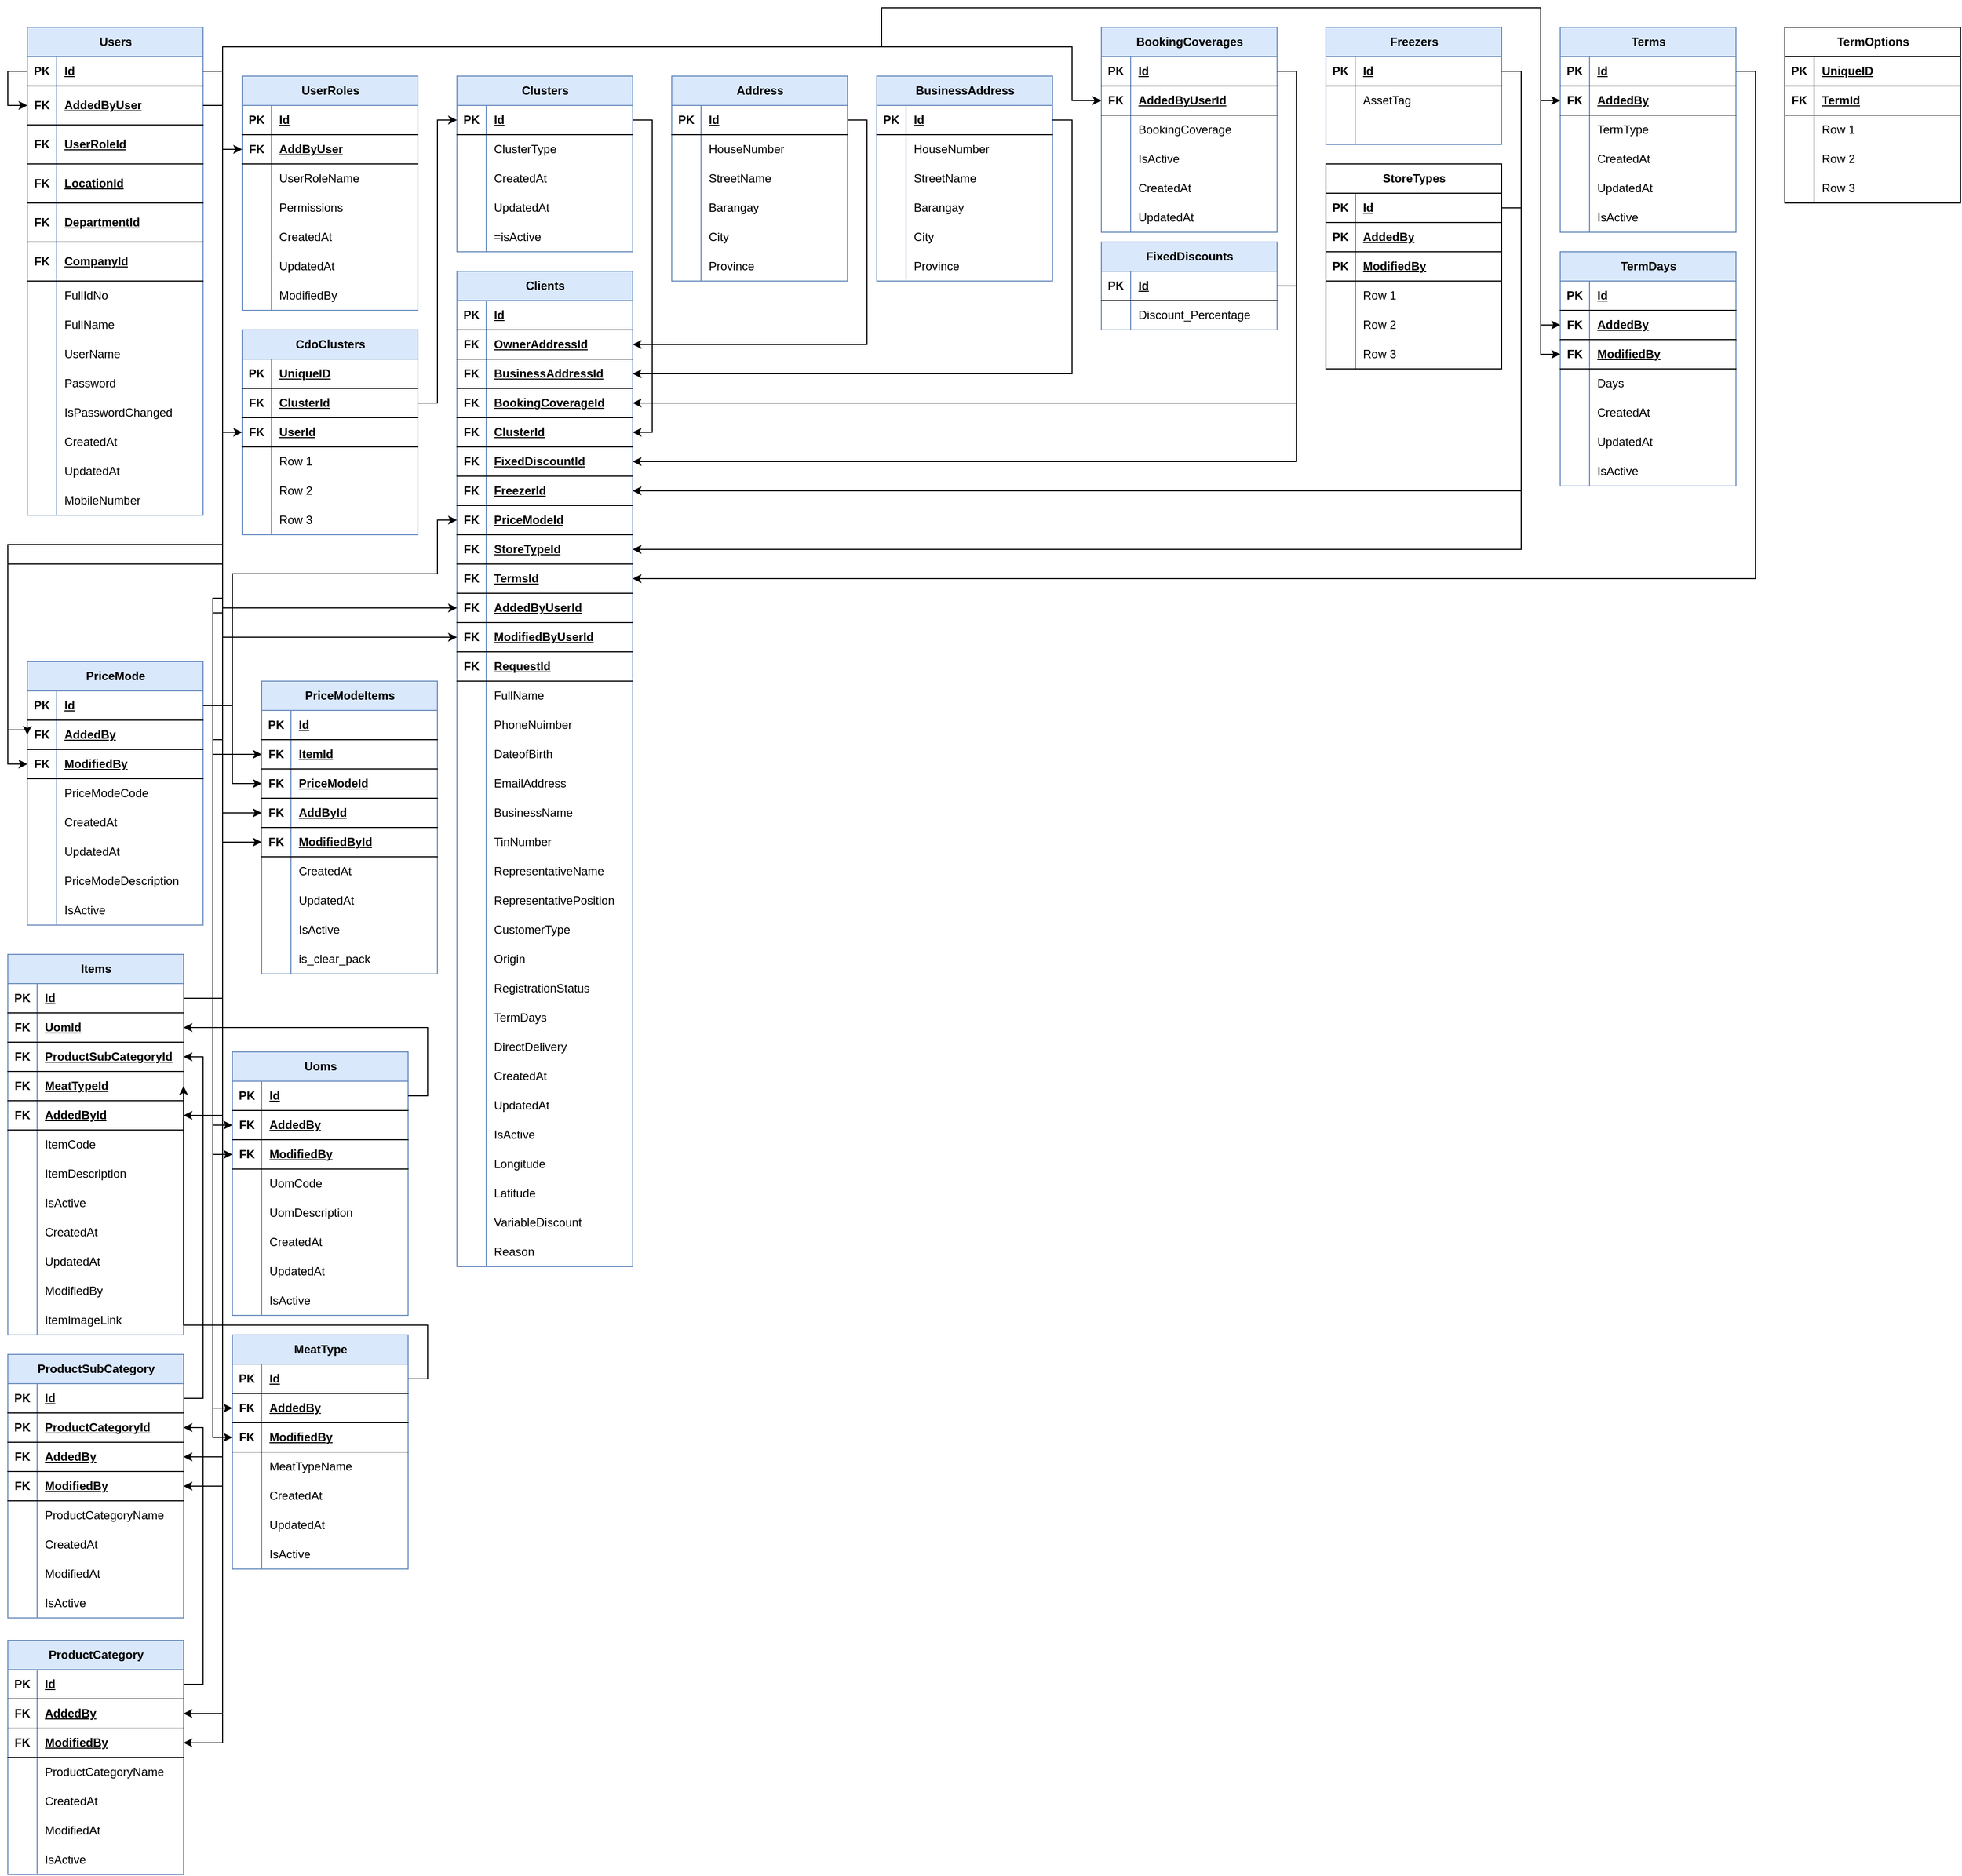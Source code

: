 <mxfile version="27.0.5">
  <diagram name="Page-1" id="VF2g3ezjjENE6YSj7TXV">
    <mxGraphModel dx="1097" dy="1727" grid="1" gridSize="10" guides="1" tooltips="1" connect="1" arrows="1" fold="1" page="1" pageScale="1" pageWidth="850" pageHeight="1100" math="0" shadow="0">
      <root>
        <mxCell id="0" />
        <mxCell id="1" parent="0" />
        <mxCell id="YgKhUCjnkjmSAjK_G08d-176" style="edgeStyle=orthogonalEdgeStyle;rounded=0;orthogonalLoop=1;jettySize=auto;html=1;exitX=0;exitY=0.5;exitDx=0;exitDy=0;" edge="1" parent="1" source="YgKhUCjnkjmSAjK_G08d-95" target="YgKhUCjnkjmSAjK_G08d-83">
          <mxGeometry relative="1" as="geometry" />
        </mxCell>
        <mxCell id="YgKhUCjnkjmSAjK_G08d-82" value="Users" style="shape=table;startSize=30;container=1;collapsible=1;childLayout=tableLayout;fixedRows=1;rowLines=0;fontStyle=1;align=center;resizeLast=1;html=1;fillColor=#dae8fc;strokeColor=#6c8ebf;" vertex="1" parent="1">
          <mxGeometry x="50" y="-1060" width="180" height="500" as="geometry" />
        </mxCell>
        <mxCell id="YgKhUCjnkjmSAjK_G08d-95" value="" style="shape=tableRow;horizontal=0;startSize=0;swimlaneHead=0;swimlaneBody=0;fillColor=none;collapsible=0;dropTarget=0;points=[[0,0.5],[1,0.5]];portConstraint=eastwest;top=0;left=0;right=0;bottom=1;" vertex="1" parent="YgKhUCjnkjmSAjK_G08d-82">
          <mxGeometry y="30" width="180" height="30" as="geometry" />
        </mxCell>
        <mxCell id="YgKhUCjnkjmSAjK_G08d-96" value="PK" style="shape=partialRectangle;connectable=0;fillColor=none;top=0;left=0;bottom=0;right=0;fontStyle=1;overflow=hidden;whiteSpace=wrap;html=1;" vertex="1" parent="YgKhUCjnkjmSAjK_G08d-95">
          <mxGeometry width="30" height="30" as="geometry">
            <mxRectangle width="30" height="30" as="alternateBounds" />
          </mxGeometry>
        </mxCell>
        <mxCell id="YgKhUCjnkjmSAjK_G08d-97" value="Id" style="shape=partialRectangle;connectable=0;fillColor=none;top=0;left=0;bottom=0;right=0;align=left;spacingLeft=6;fontStyle=5;overflow=hidden;whiteSpace=wrap;html=1;" vertex="1" parent="YgKhUCjnkjmSAjK_G08d-95">
          <mxGeometry x="30" width="150" height="30" as="geometry">
            <mxRectangle width="150" height="30" as="alternateBounds" />
          </mxGeometry>
        </mxCell>
        <mxCell id="YgKhUCjnkjmSAjK_G08d-83" value="" style="shape=tableRow;horizontal=0;startSize=0;swimlaneHead=0;swimlaneBody=0;fillColor=none;collapsible=0;dropTarget=0;points=[[0,0.5],[1,0.5]];portConstraint=eastwest;top=0;left=0;right=0;bottom=1;" vertex="1" parent="YgKhUCjnkjmSAjK_G08d-82">
          <mxGeometry y="60" width="180" height="40" as="geometry" />
        </mxCell>
        <mxCell id="YgKhUCjnkjmSAjK_G08d-84" value="FK" style="shape=partialRectangle;connectable=0;fillColor=none;top=0;left=0;bottom=0;right=0;fontStyle=1;overflow=hidden;whiteSpace=wrap;html=1;" vertex="1" parent="YgKhUCjnkjmSAjK_G08d-83">
          <mxGeometry width="30" height="40" as="geometry">
            <mxRectangle width="30" height="40" as="alternateBounds" />
          </mxGeometry>
        </mxCell>
        <mxCell id="YgKhUCjnkjmSAjK_G08d-85" value="AddedByUser" style="shape=partialRectangle;connectable=0;fillColor=none;top=0;left=0;bottom=0;right=0;align=left;spacingLeft=6;fontStyle=5;overflow=hidden;whiteSpace=wrap;html=1;" vertex="1" parent="YgKhUCjnkjmSAjK_G08d-83">
          <mxGeometry x="30" width="150" height="40" as="geometry">
            <mxRectangle width="150" height="40" as="alternateBounds" />
          </mxGeometry>
        </mxCell>
        <mxCell id="YgKhUCjnkjmSAjK_G08d-119" value="" style="shape=tableRow;horizontal=0;startSize=0;swimlaneHead=0;swimlaneBody=0;fillColor=none;collapsible=0;dropTarget=0;points=[[0,0.5],[1,0.5]];portConstraint=eastwest;top=0;left=0;right=0;bottom=1;" vertex="1" parent="YgKhUCjnkjmSAjK_G08d-82">
          <mxGeometry y="100" width="180" height="40" as="geometry" />
        </mxCell>
        <mxCell id="YgKhUCjnkjmSAjK_G08d-120" value="FK" style="shape=partialRectangle;connectable=0;fillColor=none;top=0;left=0;bottom=0;right=0;fontStyle=1;overflow=hidden;whiteSpace=wrap;html=1;" vertex="1" parent="YgKhUCjnkjmSAjK_G08d-119">
          <mxGeometry width="30" height="40" as="geometry">
            <mxRectangle width="30" height="40" as="alternateBounds" />
          </mxGeometry>
        </mxCell>
        <mxCell id="YgKhUCjnkjmSAjK_G08d-121" value="UserRoleId" style="shape=partialRectangle;connectable=0;fillColor=none;top=0;left=0;bottom=0;right=0;align=left;spacingLeft=6;fontStyle=5;overflow=hidden;whiteSpace=wrap;html=1;" vertex="1" parent="YgKhUCjnkjmSAjK_G08d-119">
          <mxGeometry x="30" width="150" height="40" as="geometry">
            <mxRectangle width="150" height="40" as="alternateBounds" />
          </mxGeometry>
        </mxCell>
        <mxCell id="YgKhUCjnkjmSAjK_G08d-125" value="" style="shape=tableRow;horizontal=0;startSize=0;swimlaneHead=0;swimlaneBody=0;fillColor=none;collapsible=0;dropTarget=0;points=[[0,0.5],[1,0.5]];portConstraint=eastwest;top=0;left=0;right=0;bottom=1;" vertex="1" parent="YgKhUCjnkjmSAjK_G08d-82">
          <mxGeometry y="140" width="180" height="40" as="geometry" />
        </mxCell>
        <mxCell id="YgKhUCjnkjmSAjK_G08d-126" value="FK" style="shape=partialRectangle;connectable=0;fillColor=none;top=0;left=0;bottom=0;right=0;fontStyle=1;overflow=hidden;whiteSpace=wrap;html=1;" vertex="1" parent="YgKhUCjnkjmSAjK_G08d-125">
          <mxGeometry width="30" height="40" as="geometry">
            <mxRectangle width="30" height="40" as="alternateBounds" />
          </mxGeometry>
        </mxCell>
        <mxCell id="YgKhUCjnkjmSAjK_G08d-127" value="LocationId" style="shape=partialRectangle;connectable=0;fillColor=none;top=0;left=0;bottom=0;right=0;align=left;spacingLeft=6;fontStyle=5;overflow=hidden;whiteSpace=wrap;html=1;" vertex="1" parent="YgKhUCjnkjmSAjK_G08d-125">
          <mxGeometry x="30" width="150" height="40" as="geometry">
            <mxRectangle width="150" height="40" as="alternateBounds" />
          </mxGeometry>
        </mxCell>
        <mxCell id="YgKhUCjnkjmSAjK_G08d-128" value="" style="shape=tableRow;horizontal=0;startSize=0;swimlaneHead=0;swimlaneBody=0;fillColor=none;collapsible=0;dropTarget=0;points=[[0,0.5],[1,0.5]];portConstraint=eastwest;top=0;left=0;right=0;bottom=1;" vertex="1" parent="YgKhUCjnkjmSAjK_G08d-82">
          <mxGeometry y="180" width="180" height="40" as="geometry" />
        </mxCell>
        <mxCell id="YgKhUCjnkjmSAjK_G08d-129" value="FK" style="shape=partialRectangle;connectable=0;fillColor=none;top=0;left=0;bottom=0;right=0;fontStyle=1;overflow=hidden;whiteSpace=wrap;html=1;" vertex="1" parent="YgKhUCjnkjmSAjK_G08d-128">
          <mxGeometry width="30" height="40" as="geometry">
            <mxRectangle width="30" height="40" as="alternateBounds" />
          </mxGeometry>
        </mxCell>
        <mxCell id="YgKhUCjnkjmSAjK_G08d-130" value="DepartmentId" style="shape=partialRectangle;connectable=0;fillColor=none;top=0;left=0;bottom=0;right=0;align=left;spacingLeft=6;fontStyle=5;overflow=hidden;whiteSpace=wrap;html=1;" vertex="1" parent="YgKhUCjnkjmSAjK_G08d-128">
          <mxGeometry x="30" width="150" height="40" as="geometry">
            <mxRectangle width="150" height="40" as="alternateBounds" />
          </mxGeometry>
        </mxCell>
        <mxCell id="YgKhUCjnkjmSAjK_G08d-131" value="" style="shape=tableRow;horizontal=0;startSize=0;swimlaneHead=0;swimlaneBody=0;fillColor=none;collapsible=0;dropTarget=0;points=[[0,0.5],[1,0.5]];portConstraint=eastwest;top=0;left=0;right=0;bottom=1;" vertex="1" parent="YgKhUCjnkjmSAjK_G08d-82">
          <mxGeometry y="220" width="180" height="40" as="geometry" />
        </mxCell>
        <mxCell id="YgKhUCjnkjmSAjK_G08d-132" value="FK" style="shape=partialRectangle;connectable=0;fillColor=none;top=0;left=0;bottom=0;right=0;fontStyle=1;overflow=hidden;whiteSpace=wrap;html=1;" vertex="1" parent="YgKhUCjnkjmSAjK_G08d-131">
          <mxGeometry width="30" height="40" as="geometry">
            <mxRectangle width="30" height="40" as="alternateBounds" />
          </mxGeometry>
        </mxCell>
        <mxCell id="YgKhUCjnkjmSAjK_G08d-133" value="CompanyId" style="shape=partialRectangle;connectable=0;fillColor=none;top=0;left=0;bottom=0;right=0;align=left;spacingLeft=6;fontStyle=5;overflow=hidden;whiteSpace=wrap;html=1;" vertex="1" parent="YgKhUCjnkjmSAjK_G08d-131">
          <mxGeometry x="30" width="150" height="40" as="geometry">
            <mxRectangle width="150" height="40" as="alternateBounds" />
          </mxGeometry>
        </mxCell>
        <mxCell id="YgKhUCjnkjmSAjK_G08d-86" value="" style="shape=tableRow;horizontal=0;startSize=0;swimlaneHead=0;swimlaneBody=0;fillColor=none;collapsible=0;dropTarget=0;points=[[0,0.5],[1,0.5]];portConstraint=eastwest;top=0;left=0;right=0;bottom=0;" vertex="1" parent="YgKhUCjnkjmSAjK_G08d-82">
          <mxGeometry y="260" width="180" height="30" as="geometry" />
        </mxCell>
        <mxCell id="YgKhUCjnkjmSAjK_G08d-87" value="" style="shape=partialRectangle;connectable=0;fillColor=none;top=0;left=0;bottom=0;right=0;editable=1;overflow=hidden;whiteSpace=wrap;html=1;" vertex="1" parent="YgKhUCjnkjmSAjK_G08d-86">
          <mxGeometry width="30" height="30" as="geometry">
            <mxRectangle width="30" height="30" as="alternateBounds" />
          </mxGeometry>
        </mxCell>
        <mxCell id="YgKhUCjnkjmSAjK_G08d-88" value="FullIdNo" style="shape=partialRectangle;connectable=0;fillColor=none;top=0;left=0;bottom=0;right=0;align=left;spacingLeft=6;overflow=hidden;whiteSpace=wrap;html=1;" vertex="1" parent="YgKhUCjnkjmSAjK_G08d-86">
          <mxGeometry x="30" width="150" height="30" as="geometry">
            <mxRectangle width="150" height="30" as="alternateBounds" />
          </mxGeometry>
        </mxCell>
        <mxCell id="YgKhUCjnkjmSAjK_G08d-98" value="" style="shape=tableRow;horizontal=0;startSize=0;swimlaneHead=0;swimlaneBody=0;fillColor=none;collapsible=0;dropTarget=0;points=[[0,0.5],[1,0.5]];portConstraint=eastwest;top=0;left=0;right=0;bottom=0;" vertex="1" parent="YgKhUCjnkjmSAjK_G08d-82">
          <mxGeometry y="290" width="180" height="30" as="geometry" />
        </mxCell>
        <mxCell id="YgKhUCjnkjmSAjK_G08d-99" value="" style="shape=partialRectangle;connectable=0;fillColor=none;top=0;left=0;bottom=0;right=0;editable=1;overflow=hidden;whiteSpace=wrap;html=1;" vertex="1" parent="YgKhUCjnkjmSAjK_G08d-98">
          <mxGeometry width="30" height="30" as="geometry">
            <mxRectangle width="30" height="30" as="alternateBounds" />
          </mxGeometry>
        </mxCell>
        <mxCell id="YgKhUCjnkjmSAjK_G08d-100" value="FullName" style="shape=partialRectangle;connectable=0;fillColor=none;top=0;left=0;bottom=0;right=0;align=left;spacingLeft=6;overflow=hidden;whiteSpace=wrap;html=1;" vertex="1" parent="YgKhUCjnkjmSAjK_G08d-98">
          <mxGeometry x="30" width="150" height="30" as="geometry">
            <mxRectangle width="150" height="30" as="alternateBounds" />
          </mxGeometry>
        </mxCell>
        <mxCell id="YgKhUCjnkjmSAjK_G08d-89" value="" style="shape=tableRow;horizontal=0;startSize=0;swimlaneHead=0;swimlaneBody=0;fillColor=none;collapsible=0;dropTarget=0;points=[[0,0.5],[1,0.5]];portConstraint=eastwest;top=0;left=0;right=0;bottom=0;" vertex="1" parent="YgKhUCjnkjmSAjK_G08d-82">
          <mxGeometry y="320" width="180" height="30" as="geometry" />
        </mxCell>
        <mxCell id="YgKhUCjnkjmSAjK_G08d-90" value="" style="shape=partialRectangle;connectable=0;fillColor=none;top=0;left=0;bottom=0;right=0;editable=1;overflow=hidden;whiteSpace=wrap;html=1;" vertex="1" parent="YgKhUCjnkjmSAjK_G08d-89">
          <mxGeometry width="30" height="30" as="geometry">
            <mxRectangle width="30" height="30" as="alternateBounds" />
          </mxGeometry>
        </mxCell>
        <mxCell id="YgKhUCjnkjmSAjK_G08d-91" value="UserName" style="shape=partialRectangle;connectable=0;fillColor=none;top=0;left=0;bottom=0;right=0;align=left;spacingLeft=6;overflow=hidden;whiteSpace=wrap;html=1;" vertex="1" parent="YgKhUCjnkjmSAjK_G08d-89">
          <mxGeometry x="30" width="150" height="30" as="geometry">
            <mxRectangle width="150" height="30" as="alternateBounds" />
          </mxGeometry>
        </mxCell>
        <mxCell id="YgKhUCjnkjmSAjK_G08d-92" value="" style="shape=tableRow;horizontal=0;startSize=0;swimlaneHead=0;swimlaneBody=0;fillColor=none;collapsible=0;dropTarget=0;points=[[0,0.5],[1,0.5]];portConstraint=eastwest;top=0;left=0;right=0;bottom=0;" vertex="1" parent="YgKhUCjnkjmSAjK_G08d-82">
          <mxGeometry y="350" width="180" height="30" as="geometry" />
        </mxCell>
        <mxCell id="YgKhUCjnkjmSAjK_G08d-93" value="" style="shape=partialRectangle;connectable=0;fillColor=none;top=0;left=0;bottom=0;right=0;editable=1;overflow=hidden;whiteSpace=wrap;html=1;" vertex="1" parent="YgKhUCjnkjmSAjK_G08d-92">
          <mxGeometry width="30" height="30" as="geometry">
            <mxRectangle width="30" height="30" as="alternateBounds" />
          </mxGeometry>
        </mxCell>
        <mxCell id="YgKhUCjnkjmSAjK_G08d-94" value="Password" style="shape=partialRectangle;connectable=0;fillColor=none;top=0;left=0;bottom=0;right=0;align=left;spacingLeft=6;overflow=hidden;whiteSpace=wrap;html=1;" vertex="1" parent="YgKhUCjnkjmSAjK_G08d-92">
          <mxGeometry x="30" width="150" height="30" as="geometry">
            <mxRectangle width="150" height="30" as="alternateBounds" />
          </mxGeometry>
        </mxCell>
        <mxCell id="YgKhUCjnkjmSAjK_G08d-101" value="" style="shape=tableRow;horizontal=0;startSize=0;swimlaneHead=0;swimlaneBody=0;fillColor=none;collapsible=0;dropTarget=0;points=[[0,0.5],[1,0.5]];portConstraint=eastwest;top=0;left=0;right=0;bottom=0;" vertex="1" parent="YgKhUCjnkjmSAjK_G08d-82">
          <mxGeometry y="380" width="180" height="30" as="geometry" />
        </mxCell>
        <mxCell id="YgKhUCjnkjmSAjK_G08d-102" value="" style="shape=partialRectangle;connectable=0;fillColor=none;top=0;left=0;bottom=0;right=0;editable=1;overflow=hidden;whiteSpace=wrap;html=1;" vertex="1" parent="YgKhUCjnkjmSAjK_G08d-101">
          <mxGeometry width="30" height="30" as="geometry">
            <mxRectangle width="30" height="30" as="alternateBounds" />
          </mxGeometry>
        </mxCell>
        <mxCell id="YgKhUCjnkjmSAjK_G08d-103" value="IsPasswordChanged" style="shape=partialRectangle;connectable=0;fillColor=none;top=0;left=0;bottom=0;right=0;align=left;spacingLeft=6;overflow=hidden;whiteSpace=wrap;html=1;" vertex="1" parent="YgKhUCjnkjmSAjK_G08d-101">
          <mxGeometry x="30" width="150" height="30" as="geometry">
            <mxRectangle width="150" height="30" as="alternateBounds" />
          </mxGeometry>
        </mxCell>
        <mxCell id="YgKhUCjnkjmSAjK_G08d-104" value="" style="shape=tableRow;horizontal=0;startSize=0;swimlaneHead=0;swimlaneBody=0;fillColor=none;collapsible=0;dropTarget=0;points=[[0,0.5],[1,0.5]];portConstraint=eastwest;top=0;left=0;right=0;bottom=0;" vertex="1" parent="YgKhUCjnkjmSAjK_G08d-82">
          <mxGeometry y="410" width="180" height="30" as="geometry" />
        </mxCell>
        <mxCell id="YgKhUCjnkjmSAjK_G08d-105" value="" style="shape=partialRectangle;connectable=0;fillColor=none;top=0;left=0;bottom=0;right=0;editable=1;overflow=hidden;whiteSpace=wrap;html=1;" vertex="1" parent="YgKhUCjnkjmSAjK_G08d-104">
          <mxGeometry width="30" height="30" as="geometry">
            <mxRectangle width="30" height="30" as="alternateBounds" />
          </mxGeometry>
        </mxCell>
        <mxCell id="YgKhUCjnkjmSAjK_G08d-106" value="CreatedAt" style="shape=partialRectangle;connectable=0;fillColor=none;top=0;left=0;bottom=0;right=0;align=left;spacingLeft=6;overflow=hidden;whiteSpace=wrap;html=1;" vertex="1" parent="YgKhUCjnkjmSAjK_G08d-104">
          <mxGeometry x="30" width="150" height="30" as="geometry">
            <mxRectangle width="150" height="30" as="alternateBounds" />
          </mxGeometry>
        </mxCell>
        <mxCell id="YgKhUCjnkjmSAjK_G08d-107" value="" style="shape=tableRow;horizontal=0;startSize=0;swimlaneHead=0;swimlaneBody=0;fillColor=none;collapsible=0;dropTarget=0;points=[[0,0.5],[1,0.5]];portConstraint=eastwest;top=0;left=0;right=0;bottom=0;" vertex="1" parent="YgKhUCjnkjmSAjK_G08d-82">
          <mxGeometry y="440" width="180" height="30" as="geometry" />
        </mxCell>
        <mxCell id="YgKhUCjnkjmSAjK_G08d-108" value="" style="shape=partialRectangle;connectable=0;fillColor=none;top=0;left=0;bottom=0;right=0;editable=1;overflow=hidden;whiteSpace=wrap;html=1;" vertex="1" parent="YgKhUCjnkjmSAjK_G08d-107">
          <mxGeometry width="30" height="30" as="geometry">
            <mxRectangle width="30" height="30" as="alternateBounds" />
          </mxGeometry>
        </mxCell>
        <mxCell id="YgKhUCjnkjmSAjK_G08d-109" value="UpdatedAt" style="shape=partialRectangle;connectable=0;fillColor=none;top=0;left=0;bottom=0;right=0;align=left;spacingLeft=6;overflow=hidden;whiteSpace=wrap;html=1;" vertex="1" parent="YgKhUCjnkjmSAjK_G08d-107">
          <mxGeometry x="30" width="150" height="30" as="geometry">
            <mxRectangle width="150" height="30" as="alternateBounds" />
          </mxGeometry>
        </mxCell>
        <mxCell id="YgKhUCjnkjmSAjK_G08d-122" value="" style="shape=tableRow;horizontal=0;startSize=0;swimlaneHead=0;swimlaneBody=0;fillColor=none;collapsible=0;dropTarget=0;points=[[0,0.5],[1,0.5]];portConstraint=eastwest;top=0;left=0;right=0;bottom=0;" vertex="1" parent="YgKhUCjnkjmSAjK_G08d-82">
          <mxGeometry y="470" width="180" height="30" as="geometry" />
        </mxCell>
        <mxCell id="YgKhUCjnkjmSAjK_G08d-123" value="" style="shape=partialRectangle;connectable=0;fillColor=none;top=0;left=0;bottom=0;right=0;editable=1;overflow=hidden;whiteSpace=wrap;html=1;" vertex="1" parent="YgKhUCjnkjmSAjK_G08d-122">
          <mxGeometry width="30" height="30" as="geometry">
            <mxRectangle width="30" height="30" as="alternateBounds" />
          </mxGeometry>
        </mxCell>
        <mxCell id="YgKhUCjnkjmSAjK_G08d-124" value="MobileNumber" style="shape=partialRectangle;connectable=0;fillColor=none;top=0;left=0;bottom=0;right=0;align=left;spacingLeft=6;overflow=hidden;whiteSpace=wrap;html=1;" vertex="1" parent="YgKhUCjnkjmSAjK_G08d-122">
          <mxGeometry x="30" width="150" height="30" as="geometry">
            <mxRectangle width="150" height="30" as="alternateBounds" />
          </mxGeometry>
        </mxCell>
        <mxCell id="YgKhUCjnkjmSAjK_G08d-147" value="UserRoles" style="shape=table;startSize=30;container=1;collapsible=1;childLayout=tableLayout;fixedRows=1;rowLines=0;fontStyle=1;align=center;resizeLast=1;html=1;fillColor=#dae8fc;strokeColor=#6c8ebf;" vertex="1" parent="1">
          <mxGeometry x="270" y="-1010" width="180" height="240" as="geometry" />
        </mxCell>
        <mxCell id="YgKhUCjnkjmSAjK_G08d-148" value="" style="shape=tableRow;horizontal=0;startSize=0;swimlaneHead=0;swimlaneBody=0;fillColor=none;collapsible=0;dropTarget=0;points=[[0,0.5],[1,0.5]];portConstraint=eastwest;top=0;left=0;right=0;bottom=1;" vertex="1" parent="YgKhUCjnkjmSAjK_G08d-147">
          <mxGeometry y="30" width="180" height="30" as="geometry" />
        </mxCell>
        <mxCell id="YgKhUCjnkjmSAjK_G08d-149" value="PK" style="shape=partialRectangle;connectable=0;fillColor=none;top=0;left=0;bottom=0;right=0;fontStyle=1;overflow=hidden;whiteSpace=wrap;html=1;" vertex="1" parent="YgKhUCjnkjmSAjK_G08d-148">
          <mxGeometry width="30" height="30" as="geometry">
            <mxRectangle width="30" height="30" as="alternateBounds" />
          </mxGeometry>
        </mxCell>
        <mxCell id="YgKhUCjnkjmSAjK_G08d-150" value="Id" style="shape=partialRectangle;connectable=0;fillColor=none;top=0;left=0;bottom=0;right=0;align=left;spacingLeft=6;fontStyle=5;overflow=hidden;whiteSpace=wrap;html=1;" vertex="1" parent="YgKhUCjnkjmSAjK_G08d-148">
          <mxGeometry x="30" width="150" height="30" as="geometry">
            <mxRectangle width="150" height="30" as="alternateBounds" />
          </mxGeometry>
        </mxCell>
        <mxCell id="YgKhUCjnkjmSAjK_G08d-166" value="" style="shape=tableRow;horizontal=0;startSize=0;swimlaneHead=0;swimlaneBody=0;fillColor=none;collapsible=0;dropTarget=0;points=[[0,0.5],[1,0.5]];portConstraint=eastwest;top=0;left=0;right=0;bottom=1;" vertex="1" parent="YgKhUCjnkjmSAjK_G08d-147">
          <mxGeometry y="60" width="180" height="30" as="geometry" />
        </mxCell>
        <mxCell id="YgKhUCjnkjmSAjK_G08d-167" value="FK" style="shape=partialRectangle;connectable=0;fillColor=none;top=0;left=0;bottom=0;right=0;fontStyle=1;overflow=hidden;whiteSpace=wrap;html=1;" vertex="1" parent="YgKhUCjnkjmSAjK_G08d-166">
          <mxGeometry width="30" height="30" as="geometry">
            <mxRectangle width="30" height="30" as="alternateBounds" />
          </mxGeometry>
        </mxCell>
        <mxCell id="YgKhUCjnkjmSAjK_G08d-168" value="AddByUser" style="shape=partialRectangle;connectable=0;fillColor=none;top=0;left=0;bottom=0;right=0;align=left;spacingLeft=6;fontStyle=5;overflow=hidden;whiteSpace=wrap;html=1;" vertex="1" parent="YgKhUCjnkjmSAjK_G08d-166">
          <mxGeometry x="30" width="150" height="30" as="geometry">
            <mxRectangle width="150" height="30" as="alternateBounds" />
          </mxGeometry>
        </mxCell>
        <mxCell id="YgKhUCjnkjmSAjK_G08d-151" value="" style="shape=tableRow;horizontal=0;startSize=0;swimlaneHead=0;swimlaneBody=0;fillColor=none;collapsible=0;dropTarget=0;points=[[0,0.5],[1,0.5]];portConstraint=eastwest;top=0;left=0;right=0;bottom=0;" vertex="1" parent="YgKhUCjnkjmSAjK_G08d-147">
          <mxGeometry y="90" width="180" height="30" as="geometry" />
        </mxCell>
        <mxCell id="YgKhUCjnkjmSAjK_G08d-152" value="" style="shape=partialRectangle;connectable=0;fillColor=none;top=0;left=0;bottom=0;right=0;editable=1;overflow=hidden;whiteSpace=wrap;html=1;" vertex="1" parent="YgKhUCjnkjmSAjK_G08d-151">
          <mxGeometry width="30" height="30" as="geometry">
            <mxRectangle width="30" height="30" as="alternateBounds" />
          </mxGeometry>
        </mxCell>
        <mxCell id="YgKhUCjnkjmSAjK_G08d-153" value="UserRoleName" style="shape=partialRectangle;connectable=0;fillColor=none;top=0;left=0;bottom=0;right=0;align=left;spacingLeft=6;overflow=hidden;whiteSpace=wrap;html=1;" vertex="1" parent="YgKhUCjnkjmSAjK_G08d-151">
          <mxGeometry x="30" width="150" height="30" as="geometry">
            <mxRectangle width="150" height="30" as="alternateBounds" />
          </mxGeometry>
        </mxCell>
        <mxCell id="YgKhUCjnkjmSAjK_G08d-154" value="" style="shape=tableRow;horizontal=0;startSize=0;swimlaneHead=0;swimlaneBody=0;fillColor=none;collapsible=0;dropTarget=0;points=[[0,0.5],[1,0.5]];portConstraint=eastwest;top=0;left=0;right=0;bottom=0;" vertex="1" parent="YgKhUCjnkjmSAjK_G08d-147">
          <mxGeometry y="120" width="180" height="30" as="geometry" />
        </mxCell>
        <mxCell id="YgKhUCjnkjmSAjK_G08d-155" value="" style="shape=partialRectangle;connectable=0;fillColor=none;top=0;left=0;bottom=0;right=0;editable=1;overflow=hidden;whiteSpace=wrap;html=1;" vertex="1" parent="YgKhUCjnkjmSAjK_G08d-154">
          <mxGeometry width="30" height="30" as="geometry">
            <mxRectangle width="30" height="30" as="alternateBounds" />
          </mxGeometry>
        </mxCell>
        <mxCell id="YgKhUCjnkjmSAjK_G08d-156" value="Permissions" style="shape=partialRectangle;connectable=0;fillColor=none;top=0;left=0;bottom=0;right=0;align=left;spacingLeft=6;overflow=hidden;whiteSpace=wrap;html=1;" vertex="1" parent="YgKhUCjnkjmSAjK_G08d-154">
          <mxGeometry x="30" width="150" height="30" as="geometry">
            <mxRectangle width="150" height="30" as="alternateBounds" />
          </mxGeometry>
        </mxCell>
        <mxCell id="YgKhUCjnkjmSAjK_G08d-157" value="" style="shape=tableRow;horizontal=0;startSize=0;swimlaneHead=0;swimlaneBody=0;fillColor=none;collapsible=0;dropTarget=0;points=[[0,0.5],[1,0.5]];portConstraint=eastwest;top=0;left=0;right=0;bottom=0;" vertex="1" parent="YgKhUCjnkjmSAjK_G08d-147">
          <mxGeometry y="150" width="180" height="30" as="geometry" />
        </mxCell>
        <mxCell id="YgKhUCjnkjmSAjK_G08d-158" value="" style="shape=partialRectangle;connectable=0;fillColor=none;top=0;left=0;bottom=0;right=0;editable=1;overflow=hidden;whiteSpace=wrap;html=1;" vertex="1" parent="YgKhUCjnkjmSAjK_G08d-157">
          <mxGeometry width="30" height="30" as="geometry">
            <mxRectangle width="30" height="30" as="alternateBounds" />
          </mxGeometry>
        </mxCell>
        <mxCell id="YgKhUCjnkjmSAjK_G08d-159" value="CreatedAt" style="shape=partialRectangle;connectable=0;fillColor=none;top=0;left=0;bottom=0;right=0;align=left;spacingLeft=6;overflow=hidden;whiteSpace=wrap;html=1;" vertex="1" parent="YgKhUCjnkjmSAjK_G08d-157">
          <mxGeometry x="30" width="150" height="30" as="geometry">
            <mxRectangle width="150" height="30" as="alternateBounds" />
          </mxGeometry>
        </mxCell>
        <mxCell id="YgKhUCjnkjmSAjK_G08d-160" value="" style="shape=tableRow;horizontal=0;startSize=0;swimlaneHead=0;swimlaneBody=0;fillColor=none;collapsible=0;dropTarget=0;points=[[0,0.5],[1,0.5]];portConstraint=eastwest;top=0;left=0;right=0;bottom=0;" vertex="1" parent="YgKhUCjnkjmSAjK_G08d-147">
          <mxGeometry y="180" width="180" height="30" as="geometry" />
        </mxCell>
        <mxCell id="YgKhUCjnkjmSAjK_G08d-161" value="" style="shape=partialRectangle;connectable=0;fillColor=none;top=0;left=0;bottom=0;right=0;editable=1;overflow=hidden;whiteSpace=wrap;html=1;" vertex="1" parent="YgKhUCjnkjmSAjK_G08d-160">
          <mxGeometry width="30" height="30" as="geometry">
            <mxRectangle width="30" height="30" as="alternateBounds" />
          </mxGeometry>
        </mxCell>
        <mxCell id="YgKhUCjnkjmSAjK_G08d-162" value="UpdatedAt" style="shape=partialRectangle;connectable=0;fillColor=none;top=0;left=0;bottom=0;right=0;align=left;spacingLeft=6;overflow=hidden;whiteSpace=wrap;html=1;" vertex="1" parent="YgKhUCjnkjmSAjK_G08d-160">
          <mxGeometry x="30" width="150" height="30" as="geometry">
            <mxRectangle width="150" height="30" as="alternateBounds" />
          </mxGeometry>
        </mxCell>
        <mxCell id="YgKhUCjnkjmSAjK_G08d-169" value="" style="shape=tableRow;horizontal=0;startSize=0;swimlaneHead=0;swimlaneBody=0;fillColor=none;collapsible=0;dropTarget=0;points=[[0,0.5],[1,0.5]];portConstraint=eastwest;top=0;left=0;right=0;bottom=0;" vertex="1" parent="YgKhUCjnkjmSAjK_G08d-147">
          <mxGeometry y="210" width="180" height="30" as="geometry" />
        </mxCell>
        <mxCell id="YgKhUCjnkjmSAjK_G08d-170" value="" style="shape=partialRectangle;connectable=0;fillColor=none;top=0;left=0;bottom=0;right=0;editable=1;overflow=hidden;whiteSpace=wrap;html=1;" vertex="1" parent="YgKhUCjnkjmSAjK_G08d-169">
          <mxGeometry width="30" height="30" as="geometry">
            <mxRectangle width="30" height="30" as="alternateBounds" />
          </mxGeometry>
        </mxCell>
        <mxCell id="YgKhUCjnkjmSAjK_G08d-171" value="ModifiedBy&lt;span style=&quot;white-space: pre;&quot;&gt;&#x9;&lt;/span&gt;" style="shape=partialRectangle;connectable=0;fillColor=none;top=0;left=0;bottom=0;right=0;align=left;spacingLeft=6;overflow=hidden;whiteSpace=wrap;html=1;" vertex="1" parent="YgKhUCjnkjmSAjK_G08d-169">
          <mxGeometry x="30" width="150" height="30" as="geometry">
            <mxRectangle width="150" height="30" as="alternateBounds" />
          </mxGeometry>
        </mxCell>
        <mxCell id="YgKhUCjnkjmSAjK_G08d-172" style="edgeStyle=orthogonalEdgeStyle;rounded=0;orthogonalLoop=1;jettySize=auto;html=1;entryX=0;entryY=0.5;entryDx=0;entryDy=0;" edge="1" parent="1" source="YgKhUCjnkjmSAjK_G08d-95" target="YgKhUCjnkjmSAjK_G08d-166">
          <mxGeometry relative="1" as="geometry" />
        </mxCell>
        <mxCell id="YgKhUCjnkjmSAjK_G08d-177" value="Clusters" style="shape=table;startSize=30;container=1;collapsible=1;childLayout=tableLayout;fixedRows=1;rowLines=0;fontStyle=1;align=center;resizeLast=1;html=1;fillColor=#dae8fc;strokeColor=#6c8ebf;" vertex="1" parent="1">
          <mxGeometry x="490" y="-1010" width="180" height="180" as="geometry" />
        </mxCell>
        <mxCell id="YgKhUCjnkjmSAjK_G08d-178" value="" style="shape=tableRow;horizontal=0;startSize=0;swimlaneHead=0;swimlaneBody=0;fillColor=none;collapsible=0;dropTarget=0;points=[[0,0.5],[1,0.5]];portConstraint=eastwest;top=0;left=0;right=0;bottom=1;" vertex="1" parent="YgKhUCjnkjmSAjK_G08d-177">
          <mxGeometry y="30" width="180" height="30" as="geometry" />
        </mxCell>
        <mxCell id="YgKhUCjnkjmSAjK_G08d-179" value="PK" style="shape=partialRectangle;connectable=0;fillColor=none;top=0;left=0;bottom=0;right=0;fontStyle=1;overflow=hidden;whiteSpace=wrap;html=1;" vertex="1" parent="YgKhUCjnkjmSAjK_G08d-178">
          <mxGeometry width="30" height="30" as="geometry">
            <mxRectangle width="30" height="30" as="alternateBounds" />
          </mxGeometry>
        </mxCell>
        <mxCell id="YgKhUCjnkjmSAjK_G08d-180" value="Id" style="shape=partialRectangle;connectable=0;fillColor=none;top=0;left=0;bottom=0;right=0;align=left;spacingLeft=6;fontStyle=5;overflow=hidden;whiteSpace=wrap;html=1;" vertex="1" parent="YgKhUCjnkjmSAjK_G08d-178">
          <mxGeometry x="30" width="150" height="30" as="geometry">
            <mxRectangle width="150" height="30" as="alternateBounds" />
          </mxGeometry>
        </mxCell>
        <mxCell id="YgKhUCjnkjmSAjK_G08d-181" value="" style="shape=tableRow;horizontal=0;startSize=0;swimlaneHead=0;swimlaneBody=0;fillColor=none;collapsible=0;dropTarget=0;points=[[0,0.5],[1,0.5]];portConstraint=eastwest;top=0;left=0;right=0;bottom=0;" vertex="1" parent="YgKhUCjnkjmSAjK_G08d-177">
          <mxGeometry y="60" width="180" height="30" as="geometry" />
        </mxCell>
        <mxCell id="YgKhUCjnkjmSAjK_G08d-182" value="" style="shape=partialRectangle;connectable=0;fillColor=none;top=0;left=0;bottom=0;right=0;editable=1;overflow=hidden;whiteSpace=wrap;html=1;" vertex="1" parent="YgKhUCjnkjmSAjK_G08d-181">
          <mxGeometry width="30" height="30" as="geometry">
            <mxRectangle width="30" height="30" as="alternateBounds" />
          </mxGeometry>
        </mxCell>
        <mxCell id="YgKhUCjnkjmSAjK_G08d-183" value="ClusterType" style="shape=partialRectangle;connectable=0;fillColor=none;top=0;left=0;bottom=0;right=0;align=left;spacingLeft=6;overflow=hidden;whiteSpace=wrap;html=1;" vertex="1" parent="YgKhUCjnkjmSAjK_G08d-181">
          <mxGeometry x="30" width="150" height="30" as="geometry">
            <mxRectangle width="150" height="30" as="alternateBounds" />
          </mxGeometry>
        </mxCell>
        <mxCell id="YgKhUCjnkjmSAjK_G08d-184" value="" style="shape=tableRow;horizontal=0;startSize=0;swimlaneHead=0;swimlaneBody=0;fillColor=none;collapsible=0;dropTarget=0;points=[[0,0.5],[1,0.5]];portConstraint=eastwest;top=0;left=0;right=0;bottom=0;" vertex="1" parent="YgKhUCjnkjmSAjK_G08d-177">
          <mxGeometry y="90" width="180" height="30" as="geometry" />
        </mxCell>
        <mxCell id="YgKhUCjnkjmSAjK_G08d-185" value="" style="shape=partialRectangle;connectable=0;fillColor=none;top=0;left=0;bottom=0;right=0;editable=1;overflow=hidden;whiteSpace=wrap;html=1;" vertex="1" parent="YgKhUCjnkjmSAjK_G08d-184">
          <mxGeometry width="30" height="30" as="geometry">
            <mxRectangle width="30" height="30" as="alternateBounds" />
          </mxGeometry>
        </mxCell>
        <mxCell id="YgKhUCjnkjmSAjK_G08d-186" value="CreatedAt" style="shape=partialRectangle;connectable=0;fillColor=none;top=0;left=0;bottom=0;right=0;align=left;spacingLeft=6;overflow=hidden;whiteSpace=wrap;html=1;" vertex="1" parent="YgKhUCjnkjmSAjK_G08d-184">
          <mxGeometry x="30" width="150" height="30" as="geometry">
            <mxRectangle width="150" height="30" as="alternateBounds" />
          </mxGeometry>
        </mxCell>
        <mxCell id="YgKhUCjnkjmSAjK_G08d-187" value="" style="shape=tableRow;horizontal=0;startSize=0;swimlaneHead=0;swimlaneBody=0;fillColor=none;collapsible=0;dropTarget=0;points=[[0,0.5],[1,0.5]];portConstraint=eastwest;top=0;left=0;right=0;bottom=0;" vertex="1" parent="YgKhUCjnkjmSAjK_G08d-177">
          <mxGeometry y="120" width="180" height="30" as="geometry" />
        </mxCell>
        <mxCell id="YgKhUCjnkjmSAjK_G08d-188" value="" style="shape=partialRectangle;connectable=0;fillColor=none;top=0;left=0;bottom=0;right=0;editable=1;overflow=hidden;whiteSpace=wrap;html=1;" vertex="1" parent="YgKhUCjnkjmSAjK_G08d-187">
          <mxGeometry width="30" height="30" as="geometry">
            <mxRectangle width="30" height="30" as="alternateBounds" />
          </mxGeometry>
        </mxCell>
        <mxCell id="YgKhUCjnkjmSAjK_G08d-189" value="UpdatedAt" style="shape=partialRectangle;connectable=0;fillColor=none;top=0;left=0;bottom=0;right=0;align=left;spacingLeft=6;overflow=hidden;whiteSpace=wrap;html=1;" vertex="1" parent="YgKhUCjnkjmSAjK_G08d-187">
          <mxGeometry x="30" width="150" height="30" as="geometry">
            <mxRectangle width="150" height="30" as="alternateBounds" />
          </mxGeometry>
        </mxCell>
        <mxCell id="YgKhUCjnkjmSAjK_G08d-190" value="" style="shape=tableRow;horizontal=0;startSize=0;swimlaneHead=0;swimlaneBody=0;fillColor=none;collapsible=0;dropTarget=0;points=[[0,0.5],[1,0.5]];portConstraint=eastwest;top=0;left=0;right=0;bottom=0;" vertex="1" parent="YgKhUCjnkjmSAjK_G08d-177">
          <mxGeometry y="150" width="180" height="30" as="geometry" />
        </mxCell>
        <mxCell id="YgKhUCjnkjmSAjK_G08d-191" value="" style="shape=partialRectangle;connectable=0;fillColor=none;top=0;left=0;bottom=0;right=0;editable=1;overflow=hidden;whiteSpace=wrap;html=1;" vertex="1" parent="YgKhUCjnkjmSAjK_G08d-190">
          <mxGeometry width="30" height="30" as="geometry">
            <mxRectangle width="30" height="30" as="alternateBounds" />
          </mxGeometry>
        </mxCell>
        <mxCell id="YgKhUCjnkjmSAjK_G08d-192" value="=isActive" style="shape=partialRectangle;connectable=0;fillColor=none;top=0;left=0;bottom=0;right=0;align=left;spacingLeft=6;overflow=hidden;whiteSpace=wrap;html=1;" vertex="1" parent="YgKhUCjnkjmSAjK_G08d-190">
          <mxGeometry x="30" width="150" height="30" as="geometry">
            <mxRectangle width="150" height="30" as="alternateBounds" />
          </mxGeometry>
        </mxCell>
        <mxCell id="YgKhUCjnkjmSAjK_G08d-193" value="CdoClusters" style="shape=table;startSize=30;container=1;collapsible=1;childLayout=tableLayout;fixedRows=1;rowLines=0;fontStyle=1;align=center;resizeLast=1;html=1;fillColor=#dae8fc;strokeColor=#6c8ebf;" vertex="1" parent="1">
          <mxGeometry x="270" y="-750" width="180" height="210" as="geometry" />
        </mxCell>
        <mxCell id="YgKhUCjnkjmSAjK_G08d-194" value="" style="shape=tableRow;horizontal=0;startSize=0;swimlaneHead=0;swimlaneBody=0;fillColor=none;collapsible=0;dropTarget=0;points=[[0,0.5],[1,0.5]];portConstraint=eastwest;top=0;left=0;right=0;bottom=1;" vertex="1" parent="YgKhUCjnkjmSAjK_G08d-193">
          <mxGeometry y="30" width="180" height="30" as="geometry" />
        </mxCell>
        <mxCell id="YgKhUCjnkjmSAjK_G08d-195" value="PK" style="shape=partialRectangle;connectable=0;fillColor=none;top=0;left=0;bottom=0;right=0;fontStyle=1;overflow=hidden;whiteSpace=wrap;html=1;" vertex="1" parent="YgKhUCjnkjmSAjK_G08d-194">
          <mxGeometry width="30" height="30" as="geometry">
            <mxRectangle width="30" height="30" as="alternateBounds" />
          </mxGeometry>
        </mxCell>
        <mxCell id="YgKhUCjnkjmSAjK_G08d-196" value="UniqueID" style="shape=partialRectangle;connectable=0;fillColor=none;top=0;left=0;bottom=0;right=0;align=left;spacingLeft=6;fontStyle=5;overflow=hidden;whiteSpace=wrap;html=1;" vertex="1" parent="YgKhUCjnkjmSAjK_G08d-194">
          <mxGeometry x="30" width="150" height="30" as="geometry">
            <mxRectangle width="150" height="30" as="alternateBounds" />
          </mxGeometry>
        </mxCell>
        <mxCell id="YgKhUCjnkjmSAjK_G08d-206" value="" style="shape=tableRow;horizontal=0;startSize=0;swimlaneHead=0;swimlaneBody=0;fillColor=none;collapsible=0;dropTarget=0;points=[[0,0.5],[1,0.5]];portConstraint=eastwest;top=0;left=0;right=0;bottom=1;" vertex="1" parent="YgKhUCjnkjmSAjK_G08d-193">
          <mxGeometry y="60" width="180" height="30" as="geometry" />
        </mxCell>
        <mxCell id="YgKhUCjnkjmSAjK_G08d-207" value="FK" style="shape=partialRectangle;connectable=0;fillColor=none;top=0;left=0;bottom=0;right=0;fontStyle=1;overflow=hidden;whiteSpace=wrap;html=1;" vertex="1" parent="YgKhUCjnkjmSAjK_G08d-206">
          <mxGeometry width="30" height="30" as="geometry">
            <mxRectangle width="30" height="30" as="alternateBounds" />
          </mxGeometry>
        </mxCell>
        <mxCell id="YgKhUCjnkjmSAjK_G08d-208" value="ClusterId" style="shape=partialRectangle;connectable=0;fillColor=none;top=0;left=0;bottom=0;right=0;align=left;spacingLeft=6;fontStyle=5;overflow=hidden;whiteSpace=wrap;html=1;" vertex="1" parent="YgKhUCjnkjmSAjK_G08d-206">
          <mxGeometry x="30" width="150" height="30" as="geometry">
            <mxRectangle width="150" height="30" as="alternateBounds" />
          </mxGeometry>
        </mxCell>
        <mxCell id="YgKhUCjnkjmSAjK_G08d-209" value="" style="shape=tableRow;horizontal=0;startSize=0;swimlaneHead=0;swimlaneBody=0;fillColor=none;collapsible=0;dropTarget=0;points=[[0,0.5],[1,0.5]];portConstraint=eastwest;top=0;left=0;right=0;bottom=1;" vertex="1" parent="YgKhUCjnkjmSAjK_G08d-193">
          <mxGeometry y="90" width="180" height="30" as="geometry" />
        </mxCell>
        <mxCell id="YgKhUCjnkjmSAjK_G08d-210" value="FK" style="shape=partialRectangle;connectable=0;fillColor=none;top=0;left=0;bottom=0;right=0;fontStyle=1;overflow=hidden;whiteSpace=wrap;html=1;" vertex="1" parent="YgKhUCjnkjmSAjK_G08d-209">
          <mxGeometry width="30" height="30" as="geometry">
            <mxRectangle width="30" height="30" as="alternateBounds" />
          </mxGeometry>
        </mxCell>
        <mxCell id="YgKhUCjnkjmSAjK_G08d-211" value="UserId" style="shape=partialRectangle;connectable=0;fillColor=none;top=0;left=0;bottom=0;right=0;align=left;spacingLeft=6;fontStyle=5;overflow=hidden;whiteSpace=wrap;html=1;" vertex="1" parent="YgKhUCjnkjmSAjK_G08d-209">
          <mxGeometry x="30" width="150" height="30" as="geometry">
            <mxRectangle width="150" height="30" as="alternateBounds" />
          </mxGeometry>
        </mxCell>
        <mxCell id="YgKhUCjnkjmSAjK_G08d-197" value="" style="shape=tableRow;horizontal=0;startSize=0;swimlaneHead=0;swimlaneBody=0;fillColor=none;collapsible=0;dropTarget=0;points=[[0,0.5],[1,0.5]];portConstraint=eastwest;top=0;left=0;right=0;bottom=0;" vertex="1" parent="YgKhUCjnkjmSAjK_G08d-193">
          <mxGeometry y="120" width="180" height="30" as="geometry" />
        </mxCell>
        <mxCell id="YgKhUCjnkjmSAjK_G08d-198" value="" style="shape=partialRectangle;connectable=0;fillColor=none;top=0;left=0;bottom=0;right=0;editable=1;overflow=hidden;whiteSpace=wrap;html=1;" vertex="1" parent="YgKhUCjnkjmSAjK_G08d-197">
          <mxGeometry width="30" height="30" as="geometry">
            <mxRectangle width="30" height="30" as="alternateBounds" />
          </mxGeometry>
        </mxCell>
        <mxCell id="YgKhUCjnkjmSAjK_G08d-199" value="Row 1" style="shape=partialRectangle;connectable=0;fillColor=none;top=0;left=0;bottom=0;right=0;align=left;spacingLeft=6;overflow=hidden;whiteSpace=wrap;html=1;" vertex="1" parent="YgKhUCjnkjmSAjK_G08d-197">
          <mxGeometry x="30" width="150" height="30" as="geometry">
            <mxRectangle width="150" height="30" as="alternateBounds" />
          </mxGeometry>
        </mxCell>
        <mxCell id="YgKhUCjnkjmSAjK_G08d-200" value="" style="shape=tableRow;horizontal=0;startSize=0;swimlaneHead=0;swimlaneBody=0;fillColor=none;collapsible=0;dropTarget=0;points=[[0,0.5],[1,0.5]];portConstraint=eastwest;top=0;left=0;right=0;bottom=0;" vertex="1" parent="YgKhUCjnkjmSAjK_G08d-193">
          <mxGeometry y="150" width="180" height="30" as="geometry" />
        </mxCell>
        <mxCell id="YgKhUCjnkjmSAjK_G08d-201" value="" style="shape=partialRectangle;connectable=0;fillColor=none;top=0;left=0;bottom=0;right=0;editable=1;overflow=hidden;whiteSpace=wrap;html=1;" vertex="1" parent="YgKhUCjnkjmSAjK_G08d-200">
          <mxGeometry width="30" height="30" as="geometry">
            <mxRectangle width="30" height="30" as="alternateBounds" />
          </mxGeometry>
        </mxCell>
        <mxCell id="YgKhUCjnkjmSAjK_G08d-202" value="Row 2" style="shape=partialRectangle;connectable=0;fillColor=none;top=0;left=0;bottom=0;right=0;align=left;spacingLeft=6;overflow=hidden;whiteSpace=wrap;html=1;" vertex="1" parent="YgKhUCjnkjmSAjK_G08d-200">
          <mxGeometry x="30" width="150" height="30" as="geometry">
            <mxRectangle width="150" height="30" as="alternateBounds" />
          </mxGeometry>
        </mxCell>
        <mxCell id="YgKhUCjnkjmSAjK_G08d-203" value="" style="shape=tableRow;horizontal=0;startSize=0;swimlaneHead=0;swimlaneBody=0;fillColor=none;collapsible=0;dropTarget=0;points=[[0,0.5],[1,0.5]];portConstraint=eastwest;top=0;left=0;right=0;bottom=0;" vertex="1" parent="YgKhUCjnkjmSAjK_G08d-193">
          <mxGeometry y="180" width="180" height="30" as="geometry" />
        </mxCell>
        <mxCell id="YgKhUCjnkjmSAjK_G08d-204" value="" style="shape=partialRectangle;connectable=0;fillColor=none;top=0;left=0;bottom=0;right=0;editable=1;overflow=hidden;whiteSpace=wrap;html=1;" vertex="1" parent="YgKhUCjnkjmSAjK_G08d-203">
          <mxGeometry width="30" height="30" as="geometry">
            <mxRectangle width="30" height="30" as="alternateBounds" />
          </mxGeometry>
        </mxCell>
        <mxCell id="YgKhUCjnkjmSAjK_G08d-205" value="Row 3" style="shape=partialRectangle;connectable=0;fillColor=none;top=0;left=0;bottom=0;right=0;align=left;spacingLeft=6;overflow=hidden;whiteSpace=wrap;html=1;" vertex="1" parent="YgKhUCjnkjmSAjK_G08d-203">
          <mxGeometry x="30" width="150" height="30" as="geometry">
            <mxRectangle width="150" height="30" as="alternateBounds" />
          </mxGeometry>
        </mxCell>
        <mxCell id="YgKhUCjnkjmSAjK_G08d-212" style="edgeStyle=orthogonalEdgeStyle;rounded=0;orthogonalLoop=1;jettySize=auto;html=1;exitX=1;exitY=0.5;exitDx=0;exitDy=0;entryX=0;entryY=0.5;entryDx=0;entryDy=0;" edge="1" parent="1" source="YgKhUCjnkjmSAjK_G08d-95" target="YgKhUCjnkjmSAjK_G08d-193">
          <mxGeometry relative="1" as="geometry" />
        </mxCell>
        <mxCell id="YgKhUCjnkjmSAjK_G08d-213" style="edgeStyle=orthogonalEdgeStyle;rounded=0;orthogonalLoop=1;jettySize=auto;html=1;exitX=1;exitY=0.5;exitDx=0;exitDy=0;entryX=0;entryY=0.5;entryDx=0;entryDy=0;" edge="1" parent="1" source="YgKhUCjnkjmSAjK_G08d-206" target="YgKhUCjnkjmSAjK_G08d-178">
          <mxGeometry relative="1" as="geometry" />
        </mxCell>
        <mxCell id="YgKhUCjnkjmSAjK_G08d-214" value="Clients" style="shape=table;startSize=30;container=1;collapsible=1;childLayout=tableLayout;fixedRows=1;rowLines=0;fontStyle=1;align=center;resizeLast=1;html=1;fillColor=#dae8fc;strokeColor=#6c8ebf;" vertex="1" parent="1">
          <mxGeometry x="490" y="-810" width="180" height="1020" as="geometry" />
        </mxCell>
        <mxCell id="YgKhUCjnkjmSAjK_G08d-215" value="" style="shape=tableRow;horizontal=0;startSize=0;swimlaneHead=0;swimlaneBody=0;fillColor=none;collapsible=0;dropTarget=0;points=[[0,0.5],[1,0.5]];portConstraint=eastwest;top=0;left=0;right=0;bottom=1;" vertex="1" parent="YgKhUCjnkjmSAjK_G08d-214">
          <mxGeometry y="30" width="180" height="30" as="geometry" />
        </mxCell>
        <mxCell id="YgKhUCjnkjmSAjK_G08d-216" value="PK" style="shape=partialRectangle;connectable=0;fillColor=none;top=0;left=0;bottom=0;right=0;fontStyle=1;overflow=hidden;whiteSpace=wrap;html=1;" vertex="1" parent="YgKhUCjnkjmSAjK_G08d-215">
          <mxGeometry width="30" height="30" as="geometry">
            <mxRectangle width="30" height="30" as="alternateBounds" />
          </mxGeometry>
        </mxCell>
        <mxCell id="YgKhUCjnkjmSAjK_G08d-217" value="Id" style="shape=partialRectangle;connectable=0;fillColor=none;top=0;left=0;bottom=0;right=0;align=left;spacingLeft=6;fontStyle=5;overflow=hidden;whiteSpace=wrap;html=1;" vertex="1" parent="YgKhUCjnkjmSAjK_G08d-215">
          <mxGeometry x="30" width="150" height="30" as="geometry">
            <mxRectangle width="150" height="30" as="alternateBounds" />
          </mxGeometry>
        </mxCell>
        <mxCell id="YgKhUCjnkjmSAjK_G08d-227" value="" style="shape=tableRow;horizontal=0;startSize=0;swimlaneHead=0;swimlaneBody=0;fillColor=none;collapsible=0;dropTarget=0;points=[[0,0.5],[1,0.5]];portConstraint=eastwest;top=0;left=0;right=0;bottom=1;" vertex="1" parent="YgKhUCjnkjmSAjK_G08d-214">
          <mxGeometry y="60" width="180" height="30" as="geometry" />
        </mxCell>
        <mxCell id="YgKhUCjnkjmSAjK_G08d-228" value="FK" style="shape=partialRectangle;connectable=0;fillColor=none;top=0;left=0;bottom=0;right=0;fontStyle=1;overflow=hidden;whiteSpace=wrap;html=1;" vertex="1" parent="YgKhUCjnkjmSAjK_G08d-227">
          <mxGeometry width="30" height="30" as="geometry">
            <mxRectangle width="30" height="30" as="alternateBounds" />
          </mxGeometry>
        </mxCell>
        <mxCell id="YgKhUCjnkjmSAjK_G08d-229" value="OwnerAddressId" style="shape=partialRectangle;connectable=0;fillColor=none;top=0;left=0;bottom=0;right=0;align=left;spacingLeft=6;fontStyle=5;overflow=hidden;whiteSpace=wrap;html=1;" vertex="1" parent="YgKhUCjnkjmSAjK_G08d-227">
          <mxGeometry x="30" width="150" height="30" as="geometry">
            <mxRectangle width="150" height="30" as="alternateBounds" />
          </mxGeometry>
        </mxCell>
        <mxCell id="YgKhUCjnkjmSAjK_G08d-230" value="" style="shape=tableRow;horizontal=0;startSize=0;swimlaneHead=0;swimlaneBody=0;fillColor=none;collapsible=0;dropTarget=0;points=[[0,0.5],[1,0.5]];portConstraint=eastwest;top=0;left=0;right=0;bottom=1;" vertex="1" parent="YgKhUCjnkjmSAjK_G08d-214">
          <mxGeometry y="90" width="180" height="30" as="geometry" />
        </mxCell>
        <mxCell id="YgKhUCjnkjmSAjK_G08d-231" value="FK" style="shape=partialRectangle;connectable=0;fillColor=none;top=0;left=0;bottom=0;right=0;fontStyle=1;overflow=hidden;whiteSpace=wrap;html=1;" vertex="1" parent="YgKhUCjnkjmSAjK_G08d-230">
          <mxGeometry width="30" height="30" as="geometry">
            <mxRectangle width="30" height="30" as="alternateBounds" />
          </mxGeometry>
        </mxCell>
        <mxCell id="YgKhUCjnkjmSAjK_G08d-232" value="BusinessAddressId" style="shape=partialRectangle;connectable=0;fillColor=none;top=0;left=0;bottom=0;right=0;align=left;spacingLeft=6;fontStyle=5;overflow=hidden;whiteSpace=wrap;html=1;" vertex="1" parent="YgKhUCjnkjmSAjK_G08d-230">
          <mxGeometry x="30" width="150" height="30" as="geometry">
            <mxRectangle width="150" height="30" as="alternateBounds" />
          </mxGeometry>
        </mxCell>
        <mxCell id="YgKhUCjnkjmSAjK_G08d-233" value="" style="shape=tableRow;horizontal=0;startSize=0;swimlaneHead=0;swimlaneBody=0;fillColor=none;collapsible=0;dropTarget=0;points=[[0,0.5],[1,0.5]];portConstraint=eastwest;top=0;left=0;right=0;bottom=1;" vertex="1" parent="YgKhUCjnkjmSAjK_G08d-214">
          <mxGeometry y="120" width="180" height="30" as="geometry" />
        </mxCell>
        <mxCell id="YgKhUCjnkjmSAjK_G08d-234" value="FK" style="shape=partialRectangle;connectable=0;fillColor=none;top=0;left=0;bottom=0;right=0;fontStyle=1;overflow=hidden;whiteSpace=wrap;html=1;" vertex="1" parent="YgKhUCjnkjmSAjK_G08d-233">
          <mxGeometry width="30" height="30" as="geometry">
            <mxRectangle width="30" height="30" as="alternateBounds" />
          </mxGeometry>
        </mxCell>
        <mxCell id="YgKhUCjnkjmSAjK_G08d-235" value="BookingCoverageId" style="shape=partialRectangle;connectable=0;fillColor=none;top=0;left=0;bottom=0;right=0;align=left;spacingLeft=6;fontStyle=5;overflow=hidden;whiteSpace=wrap;html=1;" vertex="1" parent="YgKhUCjnkjmSAjK_G08d-233">
          <mxGeometry x="30" width="150" height="30" as="geometry">
            <mxRectangle width="150" height="30" as="alternateBounds" />
          </mxGeometry>
        </mxCell>
        <mxCell id="YgKhUCjnkjmSAjK_G08d-236" value="" style="shape=tableRow;horizontal=0;startSize=0;swimlaneHead=0;swimlaneBody=0;fillColor=none;collapsible=0;dropTarget=0;points=[[0,0.5],[1,0.5]];portConstraint=eastwest;top=0;left=0;right=0;bottom=1;" vertex="1" parent="YgKhUCjnkjmSAjK_G08d-214">
          <mxGeometry y="150" width="180" height="30" as="geometry" />
        </mxCell>
        <mxCell id="YgKhUCjnkjmSAjK_G08d-237" value="FK" style="shape=partialRectangle;connectable=0;fillColor=none;top=0;left=0;bottom=0;right=0;fontStyle=1;overflow=hidden;whiteSpace=wrap;html=1;" vertex="1" parent="YgKhUCjnkjmSAjK_G08d-236">
          <mxGeometry width="30" height="30" as="geometry">
            <mxRectangle width="30" height="30" as="alternateBounds" />
          </mxGeometry>
        </mxCell>
        <mxCell id="YgKhUCjnkjmSAjK_G08d-238" value="ClusterId" style="shape=partialRectangle;connectable=0;fillColor=none;top=0;left=0;bottom=0;right=0;align=left;spacingLeft=6;fontStyle=5;overflow=hidden;whiteSpace=wrap;html=1;" vertex="1" parent="YgKhUCjnkjmSAjK_G08d-236">
          <mxGeometry x="30" width="150" height="30" as="geometry">
            <mxRectangle width="150" height="30" as="alternateBounds" />
          </mxGeometry>
        </mxCell>
        <mxCell id="YgKhUCjnkjmSAjK_G08d-240" value="" style="shape=tableRow;horizontal=0;startSize=0;swimlaneHead=0;swimlaneBody=0;fillColor=none;collapsible=0;dropTarget=0;points=[[0,0.5],[1,0.5]];portConstraint=eastwest;top=0;left=0;right=0;bottom=1;" vertex="1" parent="YgKhUCjnkjmSAjK_G08d-214">
          <mxGeometry y="180" width="180" height="30" as="geometry" />
        </mxCell>
        <mxCell id="YgKhUCjnkjmSAjK_G08d-241" value="FK" style="shape=partialRectangle;connectable=0;fillColor=none;top=0;left=0;bottom=0;right=0;fontStyle=1;overflow=hidden;whiteSpace=wrap;html=1;" vertex="1" parent="YgKhUCjnkjmSAjK_G08d-240">
          <mxGeometry width="30" height="30" as="geometry">
            <mxRectangle width="30" height="30" as="alternateBounds" />
          </mxGeometry>
        </mxCell>
        <mxCell id="YgKhUCjnkjmSAjK_G08d-242" value="FixedDiscountId" style="shape=partialRectangle;connectable=0;fillColor=none;top=0;left=0;bottom=0;right=0;align=left;spacingLeft=6;fontStyle=5;overflow=hidden;whiteSpace=wrap;html=1;" vertex="1" parent="YgKhUCjnkjmSAjK_G08d-240">
          <mxGeometry x="30" width="150" height="30" as="geometry">
            <mxRectangle width="150" height="30" as="alternateBounds" />
          </mxGeometry>
        </mxCell>
        <mxCell id="YgKhUCjnkjmSAjK_G08d-243" value="" style="shape=tableRow;horizontal=0;startSize=0;swimlaneHead=0;swimlaneBody=0;fillColor=none;collapsible=0;dropTarget=0;points=[[0,0.5],[1,0.5]];portConstraint=eastwest;top=0;left=0;right=0;bottom=1;" vertex="1" parent="YgKhUCjnkjmSAjK_G08d-214">
          <mxGeometry y="210" width="180" height="30" as="geometry" />
        </mxCell>
        <mxCell id="YgKhUCjnkjmSAjK_G08d-244" value="FK" style="shape=partialRectangle;connectable=0;fillColor=none;top=0;left=0;bottom=0;right=0;fontStyle=1;overflow=hidden;whiteSpace=wrap;html=1;" vertex="1" parent="YgKhUCjnkjmSAjK_G08d-243">
          <mxGeometry width="30" height="30" as="geometry">
            <mxRectangle width="30" height="30" as="alternateBounds" />
          </mxGeometry>
        </mxCell>
        <mxCell id="YgKhUCjnkjmSAjK_G08d-245" value="FreezerId" style="shape=partialRectangle;connectable=0;fillColor=none;top=0;left=0;bottom=0;right=0;align=left;spacingLeft=6;fontStyle=5;overflow=hidden;whiteSpace=wrap;html=1;" vertex="1" parent="YgKhUCjnkjmSAjK_G08d-243">
          <mxGeometry x="30" width="150" height="30" as="geometry">
            <mxRectangle width="150" height="30" as="alternateBounds" />
          </mxGeometry>
        </mxCell>
        <mxCell id="YgKhUCjnkjmSAjK_G08d-246" value="" style="shape=tableRow;horizontal=0;startSize=0;swimlaneHead=0;swimlaneBody=0;fillColor=none;collapsible=0;dropTarget=0;points=[[0,0.5],[1,0.5]];portConstraint=eastwest;top=0;left=0;right=0;bottom=1;" vertex="1" parent="YgKhUCjnkjmSAjK_G08d-214">
          <mxGeometry y="240" width="180" height="30" as="geometry" />
        </mxCell>
        <mxCell id="YgKhUCjnkjmSAjK_G08d-247" value="FK" style="shape=partialRectangle;connectable=0;fillColor=none;top=0;left=0;bottom=0;right=0;fontStyle=1;overflow=hidden;whiteSpace=wrap;html=1;" vertex="1" parent="YgKhUCjnkjmSAjK_G08d-246">
          <mxGeometry width="30" height="30" as="geometry">
            <mxRectangle width="30" height="30" as="alternateBounds" />
          </mxGeometry>
        </mxCell>
        <mxCell id="YgKhUCjnkjmSAjK_G08d-248" value="PriceModeId" style="shape=partialRectangle;connectable=0;fillColor=none;top=0;left=0;bottom=0;right=0;align=left;spacingLeft=6;fontStyle=5;overflow=hidden;whiteSpace=wrap;html=1;" vertex="1" parent="YgKhUCjnkjmSAjK_G08d-246">
          <mxGeometry x="30" width="150" height="30" as="geometry">
            <mxRectangle width="150" height="30" as="alternateBounds" />
          </mxGeometry>
        </mxCell>
        <mxCell id="YgKhUCjnkjmSAjK_G08d-249" value="" style="shape=tableRow;horizontal=0;startSize=0;swimlaneHead=0;swimlaneBody=0;fillColor=none;collapsible=0;dropTarget=0;points=[[0,0.5],[1,0.5]];portConstraint=eastwest;top=0;left=0;right=0;bottom=1;" vertex="1" parent="YgKhUCjnkjmSAjK_G08d-214">
          <mxGeometry y="270" width="180" height="30" as="geometry" />
        </mxCell>
        <mxCell id="YgKhUCjnkjmSAjK_G08d-250" value="FK" style="shape=partialRectangle;connectable=0;fillColor=none;top=0;left=0;bottom=0;right=0;fontStyle=1;overflow=hidden;whiteSpace=wrap;html=1;" vertex="1" parent="YgKhUCjnkjmSAjK_G08d-249">
          <mxGeometry width="30" height="30" as="geometry">
            <mxRectangle width="30" height="30" as="alternateBounds" />
          </mxGeometry>
        </mxCell>
        <mxCell id="YgKhUCjnkjmSAjK_G08d-251" value="StoreTypeId" style="shape=partialRectangle;connectable=0;fillColor=none;top=0;left=0;bottom=0;right=0;align=left;spacingLeft=6;fontStyle=5;overflow=hidden;whiteSpace=wrap;html=1;" vertex="1" parent="YgKhUCjnkjmSAjK_G08d-249">
          <mxGeometry x="30" width="150" height="30" as="geometry">
            <mxRectangle width="150" height="30" as="alternateBounds" />
          </mxGeometry>
        </mxCell>
        <mxCell id="YgKhUCjnkjmSAjK_G08d-252" value="" style="shape=tableRow;horizontal=0;startSize=0;swimlaneHead=0;swimlaneBody=0;fillColor=none;collapsible=0;dropTarget=0;points=[[0,0.5],[1,0.5]];portConstraint=eastwest;top=0;left=0;right=0;bottom=1;" vertex="1" parent="YgKhUCjnkjmSAjK_G08d-214">
          <mxGeometry y="300" width="180" height="30" as="geometry" />
        </mxCell>
        <mxCell id="YgKhUCjnkjmSAjK_G08d-253" value="FK" style="shape=partialRectangle;connectable=0;fillColor=none;top=0;left=0;bottom=0;right=0;fontStyle=1;overflow=hidden;whiteSpace=wrap;html=1;" vertex="1" parent="YgKhUCjnkjmSAjK_G08d-252">
          <mxGeometry width="30" height="30" as="geometry">
            <mxRectangle width="30" height="30" as="alternateBounds" />
          </mxGeometry>
        </mxCell>
        <mxCell id="YgKhUCjnkjmSAjK_G08d-254" value="TermsId" style="shape=partialRectangle;connectable=0;fillColor=none;top=0;left=0;bottom=0;right=0;align=left;spacingLeft=6;fontStyle=5;overflow=hidden;whiteSpace=wrap;html=1;" vertex="1" parent="YgKhUCjnkjmSAjK_G08d-252">
          <mxGeometry x="30" width="150" height="30" as="geometry">
            <mxRectangle width="150" height="30" as="alternateBounds" />
          </mxGeometry>
        </mxCell>
        <mxCell id="YgKhUCjnkjmSAjK_G08d-255" value="" style="shape=tableRow;horizontal=0;startSize=0;swimlaneHead=0;swimlaneBody=0;fillColor=none;collapsible=0;dropTarget=0;points=[[0,0.5],[1,0.5]];portConstraint=eastwest;top=0;left=0;right=0;bottom=1;" vertex="1" parent="YgKhUCjnkjmSAjK_G08d-214">
          <mxGeometry y="330" width="180" height="30" as="geometry" />
        </mxCell>
        <mxCell id="YgKhUCjnkjmSAjK_G08d-256" value="FK" style="shape=partialRectangle;connectable=0;fillColor=none;top=0;left=0;bottom=0;right=0;fontStyle=1;overflow=hidden;whiteSpace=wrap;html=1;" vertex="1" parent="YgKhUCjnkjmSAjK_G08d-255">
          <mxGeometry width="30" height="30" as="geometry">
            <mxRectangle width="30" height="30" as="alternateBounds" />
          </mxGeometry>
        </mxCell>
        <mxCell id="YgKhUCjnkjmSAjK_G08d-257" value="AddedByUserId" style="shape=partialRectangle;connectable=0;fillColor=none;top=0;left=0;bottom=0;right=0;align=left;spacingLeft=6;fontStyle=5;overflow=hidden;whiteSpace=wrap;html=1;" vertex="1" parent="YgKhUCjnkjmSAjK_G08d-255">
          <mxGeometry x="30" width="150" height="30" as="geometry">
            <mxRectangle width="150" height="30" as="alternateBounds" />
          </mxGeometry>
        </mxCell>
        <mxCell id="YgKhUCjnkjmSAjK_G08d-259" value="" style="shape=tableRow;horizontal=0;startSize=0;swimlaneHead=0;swimlaneBody=0;fillColor=none;collapsible=0;dropTarget=0;points=[[0,0.5],[1,0.5]];portConstraint=eastwest;top=0;left=0;right=0;bottom=1;" vertex="1" parent="YgKhUCjnkjmSAjK_G08d-214">
          <mxGeometry y="360" width="180" height="30" as="geometry" />
        </mxCell>
        <mxCell id="YgKhUCjnkjmSAjK_G08d-260" value="FK" style="shape=partialRectangle;connectable=0;fillColor=none;top=0;left=0;bottom=0;right=0;fontStyle=1;overflow=hidden;whiteSpace=wrap;html=1;" vertex="1" parent="YgKhUCjnkjmSAjK_G08d-259">
          <mxGeometry width="30" height="30" as="geometry">
            <mxRectangle width="30" height="30" as="alternateBounds" />
          </mxGeometry>
        </mxCell>
        <mxCell id="YgKhUCjnkjmSAjK_G08d-261" value="ModifiedByUserId" style="shape=partialRectangle;connectable=0;fillColor=none;top=0;left=0;bottom=0;right=0;align=left;spacingLeft=6;fontStyle=5;overflow=hidden;whiteSpace=wrap;html=1;" vertex="1" parent="YgKhUCjnkjmSAjK_G08d-259">
          <mxGeometry x="30" width="150" height="30" as="geometry">
            <mxRectangle width="150" height="30" as="alternateBounds" />
          </mxGeometry>
        </mxCell>
        <mxCell id="YgKhUCjnkjmSAjK_G08d-310" value="" style="shape=tableRow;horizontal=0;startSize=0;swimlaneHead=0;swimlaneBody=0;fillColor=none;collapsible=0;dropTarget=0;points=[[0,0.5],[1,0.5]];portConstraint=eastwest;top=0;left=0;right=0;bottom=1;" vertex="1" parent="YgKhUCjnkjmSAjK_G08d-214">
          <mxGeometry y="390" width="180" height="30" as="geometry" />
        </mxCell>
        <mxCell id="YgKhUCjnkjmSAjK_G08d-311" value="FK" style="shape=partialRectangle;connectable=0;fillColor=none;top=0;left=0;bottom=0;right=0;fontStyle=1;overflow=hidden;whiteSpace=wrap;html=1;" vertex="1" parent="YgKhUCjnkjmSAjK_G08d-310">
          <mxGeometry width="30" height="30" as="geometry">
            <mxRectangle width="30" height="30" as="alternateBounds" />
          </mxGeometry>
        </mxCell>
        <mxCell id="YgKhUCjnkjmSAjK_G08d-312" value="RequestId" style="shape=partialRectangle;connectable=0;fillColor=none;top=0;left=0;bottom=0;right=0;align=left;spacingLeft=6;fontStyle=5;overflow=hidden;whiteSpace=wrap;html=1;" vertex="1" parent="YgKhUCjnkjmSAjK_G08d-310">
          <mxGeometry x="30" width="150" height="30" as="geometry">
            <mxRectangle width="150" height="30" as="alternateBounds" />
          </mxGeometry>
        </mxCell>
        <mxCell id="YgKhUCjnkjmSAjK_G08d-218" value="" style="shape=tableRow;horizontal=0;startSize=0;swimlaneHead=0;swimlaneBody=0;fillColor=none;collapsible=0;dropTarget=0;points=[[0,0.5],[1,0.5]];portConstraint=eastwest;top=0;left=0;right=0;bottom=0;" vertex="1" parent="YgKhUCjnkjmSAjK_G08d-214">
          <mxGeometry y="420" width="180" height="30" as="geometry" />
        </mxCell>
        <mxCell id="YgKhUCjnkjmSAjK_G08d-219" value="" style="shape=partialRectangle;connectable=0;fillColor=none;top=0;left=0;bottom=0;right=0;editable=1;overflow=hidden;whiteSpace=wrap;html=1;" vertex="1" parent="YgKhUCjnkjmSAjK_G08d-218">
          <mxGeometry width="30" height="30" as="geometry">
            <mxRectangle width="30" height="30" as="alternateBounds" />
          </mxGeometry>
        </mxCell>
        <mxCell id="YgKhUCjnkjmSAjK_G08d-220" value="FullName" style="shape=partialRectangle;connectable=0;fillColor=none;top=0;left=0;bottom=0;right=0;align=left;spacingLeft=6;overflow=hidden;whiteSpace=wrap;html=1;" vertex="1" parent="YgKhUCjnkjmSAjK_G08d-218">
          <mxGeometry x="30" width="150" height="30" as="geometry">
            <mxRectangle width="150" height="30" as="alternateBounds" />
          </mxGeometry>
        </mxCell>
        <mxCell id="YgKhUCjnkjmSAjK_G08d-221" value="" style="shape=tableRow;horizontal=0;startSize=0;swimlaneHead=0;swimlaneBody=0;fillColor=none;collapsible=0;dropTarget=0;points=[[0,0.5],[1,0.5]];portConstraint=eastwest;top=0;left=0;right=0;bottom=0;" vertex="1" parent="YgKhUCjnkjmSAjK_G08d-214">
          <mxGeometry y="450" width="180" height="30" as="geometry" />
        </mxCell>
        <mxCell id="YgKhUCjnkjmSAjK_G08d-222" value="" style="shape=partialRectangle;connectable=0;fillColor=none;top=0;left=0;bottom=0;right=0;editable=1;overflow=hidden;whiteSpace=wrap;html=1;" vertex="1" parent="YgKhUCjnkjmSAjK_G08d-221">
          <mxGeometry width="30" height="30" as="geometry">
            <mxRectangle width="30" height="30" as="alternateBounds" />
          </mxGeometry>
        </mxCell>
        <mxCell id="YgKhUCjnkjmSAjK_G08d-223" value="PhoneNuimber" style="shape=partialRectangle;connectable=0;fillColor=none;top=0;left=0;bottom=0;right=0;align=left;spacingLeft=6;overflow=hidden;whiteSpace=wrap;html=1;" vertex="1" parent="YgKhUCjnkjmSAjK_G08d-221">
          <mxGeometry x="30" width="150" height="30" as="geometry">
            <mxRectangle width="150" height="30" as="alternateBounds" />
          </mxGeometry>
        </mxCell>
        <mxCell id="YgKhUCjnkjmSAjK_G08d-224" value="" style="shape=tableRow;horizontal=0;startSize=0;swimlaneHead=0;swimlaneBody=0;fillColor=none;collapsible=0;dropTarget=0;points=[[0,0.5],[1,0.5]];portConstraint=eastwest;top=0;left=0;right=0;bottom=0;" vertex="1" parent="YgKhUCjnkjmSAjK_G08d-214">
          <mxGeometry y="480" width="180" height="30" as="geometry" />
        </mxCell>
        <mxCell id="YgKhUCjnkjmSAjK_G08d-225" value="" style="shape=partialRectangle;connectable=0;fillColor=none;top=0;left=0;bottom=0;right=0;editable=1;overflow=hidden;whiteSpace=wrap;html=1;" vertex="1" parent="YgKhUCjnkjmSAjK_G08d-224">
          <mxGeometry width="30" height="30" as="geometry">
            <mxRectangle width="30" height="30" as="alternateBounds" />
          </mxGeometry>
        </mxCell>
        <mxCell id="YgKhUCjnkjmSAjK_G08d-226" value="DateofBirth" style="shape=partialRectangle;connectable=0;fillColor=none;top=0;left=0;bottom=0;right=0;align=left;spacingLeft=6;overflow=hidden;whiteSpace=wrap;html=1;" vertex="1" parent="YgKhUCjnkjmSAjK_G08d-224">
          <mxGeometry x="30" width="150" height="30" as="geometry">
            <mxRectangle width="150" height="30" as="alternateBounds" />
          </mxGeometry>
        </mxCell>
        <mxCell id="YgKhUCjnkjmSAjK_G08d-265" value="" style="shape=tableRow;horizontal=0;startSize=0;swimlaneHead=0;swimlaneBody=0;fillColor=none;collapsible=0;dropTarget=0;points=[[0,0.5],[1,0.5]];portConstraint=eastwest;top=0;left=0;right=0;bottom=0;" vertex="1" parent="YgKhUCjnkjmSAjK_G08d-214">
          <mxGeometry y="510" width="180" height="30" as="geometry" />
        </mxCell>
        <mxCell id="YgKhUCjnkjmSAjK_G08d-266" value="" style="shape=partialRectangle;connectable=0;fillColor=none;top=0;left=0;bottom=0;right=0;editable=1;overflow=hidden;whiteSpace=wrap;html=1;" vertex="1" parent="YgKhUCjnkjmSAjK_G08d-265">
          <mxGeometry width="30" height="30" as="geometry">
            <mxRectangle width="30" height="30" as="alternateBounds" />
          </mxGeometry>
        </mxCell>
        <mxCell id="YgKhUCjnkjmSAjK_G08d-267" value="EmailAddress" style="shape=partialRectangle;connectable=0;fillColor=none;top=0;left=0;bottom=0;right=0;align=left;spacingLeft=6;overflow=hidden;whiteSpace=wrap;html=1;" vertex="1" parent="YgKhUCjnkjmSAjK_G08d-265">
          <mxGeometry x="30" width="150" height="30" as="geometry">
            <mxRectangle width="150" height="30" as="alternateBounds" />
          </mxGeometry>
        </mxCell>
        <mxCell id="YgKhUCjnkjmSAjK_G08d-268" value="" style="shape=tableRow;horizontal=0;startSize=0;swimlaneHead=0;swimlaneBody=0;fillColor=none;collapsible=0;dropTarget=0;points=[[0,0.5],[1,0.5]];portConstraint=eastwest;top=0;left=0;right=0;bottom=0;" vertex="1" parent="YgKhUCjnkjmSAjK_G08d-214">
          <mxGeometry y="540" width="180" height="30" as="geometry" />
        </mxCell>
        <mxCell id="YgKhUCjnkjmSAjK_G08d-269" value="" style="shape=partialRectangle;connectable=0;fillColor=none;top=0;left=0;bottom=0;right=0;editable=1;overflow=hidden;whiteSpace=wrap;html=1;" vertex="1" parent="YgKhUCjnkjmSAjK_G08d-268">
          <mxGeometry width="30" height="30" as="geometry">
            <mxRectangle width="30" height="30" as="alternateBounds" />
          </mxGeometry>
        </mxCell>
        <mxCell id="YgKhUCjnkjmSAjK_G08d-270" value="BusinessName" style="shape=partialRectangle;connectable=0;fillColor=none;top=0;left=0;bottom=0;right=0;align=left;spacingLeft=6;overflow=hidden;whiteSpace=wrap;html=1;" vertex="1" parent="YgKhUCjnkjmSAjK_G08d-268">
          <mxGeometry x="30" width="150" height="30" as="geometry">
            <mxRectangle width="150" height="30" as="alternateBounds" />
          </mxGeometry>
        </mxCell>
        <mxCell id="YgKhUCjnkjmSAjK_G08d-271" value="" style="shape=tableRow;horizontal=0;startSize=0;swimlaneHead=0;swimlaneBody=0;fillColor=none;collapsible=0;dropTarget=0;points=[[0,0.5],[1,0.5]];portConstraint=eastwest;top=0;left=0;right=0;bottom=0;" vertex="1" parent="YgKhUCjnkjmSAjK_G08d-214">
          <mxGeometry y="570" width="180" height="30" as="geometry" />
        </mxCell>
        <mxCell id="YgKhUCjnkjmSAjK_G08d-272" value="" style="shape=partialRectangle;connectable=0;fillColor=none;top=0;left=0;bottom=0;right=0;editable=1;overflow=hidden;whiteSpace=wrap;html=1;" vertex="1" parent="YgKhUCjnkjmSAjK_G08d-271">
          <mxGeometry width="30" height="30" as="geometry">
            <mxRectangle width="30" height="30" as="alternateBounds" />
          </mxGeometry>
        </mxCell>
        <mxCell id="YgKhUCjnkjmSAjK_G08d-273" value="TinNumber" style="shape=partialRectangle;connectable=0;fillColor=none;top=0;left=0;bottom=0;right=0;align=left;spacingLeft=6;overflow=hidden;whiteSpace=wrap;html=1;" vertex="1" parent="YgKhUCjnkjmSAjK_G08d-271">
          <mxGeometry x="30" width="150" height="30" as="geometry">
            <mxRectangle width="150" height="30" as="alternateBounds" />
          </mxGeometry>
        </mxCell>
        <mxCell id="YgKhUCjnkjmSAjK_G08d-274" value="" style="shape=tableRow;horizontal=0;startSize=0;swimlaneHead=0;swimlaneBody=0;fillColor=none;collapsible=0;dropTarget=0;points=[[0,0.5],[1,0.5]];portConstraint=eastwest;top=0;left=0;right=0;bottom=0;" vertex="1" parent="YgKhUCjnkjmSAjK_G08d-214">
          <mxGeometry y="600" width="180" height="30" as="geometry" />
        </mxCell>
        <mxCell id="YgKhUCjnkjmSAjK_G08d-275" value="" style="shape=partialRectangle;connectable=0;fillColor=none;top=0;left=0;bottom=0;right=0;editable=1;overflow=hidden;whiteSpace=wrap;html=1;" vertex="1" parent="YgKhUCjnkjmSAjK_G08d-274">
          <mxGeometry width="30" height="30" as="geometry">
            <mxRectangle width="30" height="30" as="alternateBounds" />
          </mxGeometry>
        </mxCell>
        <mxCell id="YgKhUCjnkjmSAjK_G08d-276" value="RepresentativeName" style="shape=partialRectangle;connectable=0;fillColor=none;top=0;left=0;bottom=0;right=0;align=left;spacingLeft=6;overflow=hidden;whiteSpace=wrap;html=1;" vertex="1" parent="YgKhUCjnkjmSAjK_G08d-274">
          <mxGeometry x="30" width="150" height="30" as="geometry">
            <mxRectangle width="150" height="30" as="alternateBounds" />
          </mxGeometry>
        </mxCell>
        <mxCell id="YgKhUCjnkjmSAjK_G08d-277" value="" style="shape=tableRow;horizontal=0;startSize=0;swimlaneHead=0;swimlaneBody=0;fillColor=none;collapsible=0;dropTarget=0;points=[[0,0.5],[1,0.5]];portConstraint=eastwest;top=0;left=0;right=0;bottom=0;" vertex="1" parent="YgKhUCjnkjmSAjK_G08d-214">
          <mxGeometry y="630" width="180" height="30" as="geometry" />
        </mxCell>
        <mxCell id="YgKhUCjnkjmSAjK_G08d-278" value="" style="shape=partialRectangle;connectable=0;fillColor=none;top=0;left=0;bottom=0;right=0;editable=1;overflow=hidden;whiteSpace=wrap;html=1;" vertex="1" parent="YgKhUCjnkjmSAjK_G08d-277">
          <mxGeometry width="30" height="30" as="geometry">
            <mxRectangle width="30" height="30" as="alternateBounds" />
          </mxGeometry>
        </mxCell>
        <mxCell id="YgKhUCjnkjmSAjK_G08d-279" value="RepresentativePosition" style="shape=partialRectangle;connectable=0;fillColor=none;top=0;left=0;bottom=0;right=0;align=left;spacingLeft=6;overflow=hidden;whiteSpace=wrap;html=1;" vertex="1" parent="YgKhUCjnkjmSAjK_G08d-277">
          <mxGeometry x="30" width="150" height="30" as="geometry">
            <mxRectangle width="150" height="30" as="alternateBounds" />
          </mxGeometry>
        </mxCell>
        <mxCell id="YgKhUCjnkjmSAjK_G08d-280" value="" style="shape=tableRow;horizontal=0;startSize=0;swimlaneHead=0;swimlaneBody=0;fillColor=none;collapsible=0;dropTarget=0;points=[[0,0.5],[1,0.5]];portConstraint=eastwest;top=0;left=0;right=0;bottom=0;" vertex="1" parent="YgKhUCjnkjmSAjK_G08d-214">
          <mxGeometry y="660" width="180" height="30" as="geometry" />
        </mxCell>
        <mxCell id="YgKhUCjnkjmSAjK_G08d-281" value="" style="shape=partialRectangle;connectable=0;fillColor=none;top=0;left=0;bottom=0;right=0;editable=1;overflow=hidden;whiteSpace=wrap;html=1;" vertex="1" parent="YgKhUCjnkjmSAjK_G08d-280">
          <mxGeometry width="30" height="30" as="geometry">
            <mxRectangle width="30" height="30" as="alternateBounds" />
          </mxGeometry>
        </mxCell>
        <mxCell id="YgKhUCjnkjmSAjK_G08d-282" value="CustomerType" style="shape=partialRectangle;connectable=0;fillColor=none;top=0;left=0;bottom=0;right=0;align=left;spacingLeft=6;overflow=hidden;whiteSpace=wrap;html=1;" vertex="1" parent="YgKhUCjnkjmSAjK_G08d-280">
          <mxGeometry x="30" width="150" height="30" as="geometry">
            <mxRectangle width="150" height="30" as="alternateBounds" />
          </mxGeometry>
        </mxCell>
        <mxCell id="YgKhUCjnkjmSAjK_G08d-283" value="" style="shape=tableRow;horizontal=0;startSize=0;swimlaneHead=0;swimlaneBody=0;fillColor=none;collapsible=0;dropTarget=0;points=[[0,0.5],[1,0.5]];portConstraint=eastwest;top=0;left=0;right=0;bottom=0;" vertex="1" parent="YgKhUCjnkjmSAjK_G08d-214">
          <mxGeometry y="690" width="180" height="30" as="geometry" />
        </mxCell>
        <mxCell id="YgKhUCjnkjmSAjK_G08d-284" value="" style="shape=partialRectangle;connectable=0;fillColor=none;top=0;left=0;bottom=0;right=0;editable=1;overflow=hidden;whiteSpace=wrap;html=1;" vertex="1" parent="YgKhUCjnkjmSAjK_G08d-283">
          <mxGeometry width="30" height="30" as="geometry">
            <mxRectangle width="30" height="30" as="alternateBounds" />
          </mxGeometry>
        </mxCell>
        <mxCell id="YgKhUCjnkjmSAjK_G08d-285" value="Origin" style="shape=partialRectangle;connectable=0;fillColor=none;top=0;left=0;bottom=0;right=0;align=left;spacingLeft=6;overflow=hidden;whiteSpace=wrap;html=1;" vertex="1" parent="YgKhUCjnkjmSAjK_G08d-283">
          <mxGeometry x="30" width="150" height="30" as="geometry">
            <mxRectangle width="150" height="30" as="alternateBounds" />
          </mxGeometry>
        </mxCell>
        <mxCell id="YgKhUCjnkjmSAjK_G08d-286" value="" style="shape=tableRow;horizontal=0;startSize=0;swimlaneHead=0;swimlaneBody=0;fillColor=none;collapsible=0;dropTarget=0;points=[[0,0.5],[1,0.5]];portConstraint=eastwest;top=0;left=0;right=0;bottom=0;" vertex="1" parent="YgKhUCjnkjmSAjK_G08d-214">
          <mxGeometry y="720" width="180" height="30" as="geometry" />
        </mxCell>
        <mxCell id="YgKhUCjnkjmSAjK_G08d-287" value="" style="shape=partialRectangle;connectable=0;fillColor=none;top=0;left=0;bottom=0;right=0;editable=1;overflow=hidden;whiteSpace=wrap;html=1;" vertex="1" parent="YgKhUCjnkjmSAjK_G08d-286">
          <mxGeometry width="30" height="30" as="geometry">
            <mxRectangle width="30" height="30" as="alternateBounds" />
          </mxGeometry>
        </mxCell>
        <mxCell id="YgKhUCjnkjmSAjK_G08d-288" value="RegistrationStatus" style="shape=partialRectangle;connectable=0;fillColor=none;top=0;left=0;bottom=0;right=0;align=left;spacingLeft=6;overflow=hidden;whiteSpace=wrap;html=1;" vertex="1" parent="YgKhUCjnkjmSAjK_G08d-286">
          <mxGeometry x="30" width="150" height="30" as="geometry">
            <mxRectangle width="150" height="30" as="alternateBounds" />
          </mxGeometry>
        </mxCell>
        <mxCell id="YgKhUCjnkjmSAjK_G08d-289" value="" style="shape=tableRow;horizontal=0;startSize=0;swimlaneHead=0;swimlaneBody=0;fillColor=none;collapsible=0;dropTarget=0;points=[[0,0.5],[1,0.5]];portConstraint=eastwest;top=0;left=0;right=0;bottom=0;" vertex="1" parent="YgKhUCjnkjmSAjK_G08d-214">
          <mxGeometry y="750" width="180" height="30" as="geometry" />
        </mxCell>
        <mxCell id="YgKhUCjnkjmSAjK_G08d-290" value="" style="shape=partialRectangle;connectable=0;fillColor=none;top=0;left=0;bottom=0;right=0;editable=1;overflow=hidden;whiteSpace=wrap;html=1;" vertex="1" parent="YgKhUCjnkjmSAjK_G08d-289">
          <mxGeometry width="30" height="30" as="geometry">
            <mxRectangle width="30" height="30" as="alternateBounds" />
          </mxGeometry>
        </mxCell>
        <mxCell id="YgKhUCjnkjmSAjK_G08d-291" value="TermDays" style="shape=partialRectangle;connectable=0;fillColor=none;top=0;left=0;bottom=0;right=0;align=left;spacingLeft=6;overflow=hidden;whiteSpace=wrap;html=1;" vertex="1" parent="YgKhUCjnkjmSAjK_G08d-289">
          <mxGeometry x="30" width="150" height="30" as="geometry">
            <mxRectangle width="150" height="30" as="alternateBounds" />
          </mxGeometry>
        </mxCell>
        <mxCell id="YgKhUCjnkjmSAjK_G08d-292" value="" style="shape=tableRow;horizontal=0;startSize=0;swimlaneHead=0;swimlaneBody=0;fillColor=none;collapsible=0;dropTarget=0;points=[[0,0.5],[1,0.5]];portConstraint=eastwest;top=0;left=0;right=0;bottom=0;" vertex="1" parent="YgKhUCjnkjmSAjK_G08d-214">
          <mxGeometry y="780" width="180" height="30" as="geometry" />
        </mxCell>
        <mxCell id="YgKhUCjnkjmSAjK_G08d-293" value="" style="shape=partialRectangle;connectable=0;fillColor=none;top=0;left=0;bottom=0;right=0;editable=1;overflow=hidden;whiteSpace=wrap;html=1;" vertex="1" parent="YgKhUCjnkjmSAjK_G08d-292">
          <mxGeometry width="30" height="30" as="geometry">
            <mxRectangle width="30" height="30" as="alternateBounds" />
          </mxGeometry>
        </mxCell>
        <mxCell id="YgKhUCjnkjmSAjK_G08d-294" value="DirectDelivery" style="shape=partialRectangle;connectable=0;fillColor=none;top=0;left=0;bottom=0;right=0;align=left;spacingLeft=6;overflow=hidden;whiteSpace=wrap;html=1;" vertex="1" parent="YgKhUCjnkjmSAjK_G08d-292">
          <mxGeometry x="30" width="150" height="30" as="geometry">
            <mxRectangle width="150" height="30" as="alternateBounds" />
          </mxGeometry>
        </mxCell>
        <mxCell id="YgKhUCjnkjmSAjK_G08d-295" value="" style="shape=tableRow;horizontal=0;startSize=0;swimlaneHead=0;swimlaneBody=0;fillColor=none;collapsible=0;dropTarget=0;points=[[0,0.5],[1,0.5]];portConstraint=eastwest;top=0;left=0;right=0;bottom=0;" vertex="1" parent="YgKhUCjnkjmSAjK_G08d-214">
          <mxGeometry y="810" width="180" height="30" as="geometry" />
        </mxCell>
        <mxCell id="YgKhUCjnkjmSAjK_G08d-296" value="" style="shape=partialRectangle;connectable=0;fillColor=none;top=0;left=0;bottom=0;right=0;editable=1;overflow=hidden;whiteSpace=wrap;html=1;" vertex="1" parent="YgKhUCjnkjmSAjK_G08d-295">
          <mxGeometry width="30" height="30" as="geometry">
            <mxRectangle width="30" height="30" as="alternateBounds" />
          </mxGeometry>
        </mxCell>
        <mxCell id="YgKhUCjnkjmSAjK_G08d-297" value="CreatedAt" style="shape=partialRectangle;connectable=0;fillColor=none;top=0;left=0;bottom=0;right=0;align=left;spacingLeft=6;overflow=hidden;whiteSpace=wrap;html=1;" vertex="1" parent="YgKhUCjnkjmSAjK_G08d-295">
          <mxGeometry x="30" width="150" height="30" as="geometry">
            <mxRectangle width="150" height="30" as="alternateBounds" />
          </mxGeometry>
        </mxCell>
        <mxCell id="YgKhUCjnkjmSAjK_G08d-298" value="" style="shape=tableRow;horizontal=0;startSize=0;swimlaneHead=0;swimlaneBody=0;fillColor=none;collapsible=0;dropTarget=0;points=[[0,0.5],[1,0.5]];portConstraint=eastwest;top=0;left=0;right=0;bottom=0;" vertex="1" parent="YgKhUCjnkjmSAjK_G08d-214">
          <mxGeometry y="840" width="180" height="30" as="geometry" />
        </mxCell>
        <mxCell id="YgKhUCjnkjmSAjK_G08d-299" value="" style="shape=partialRectangle;connectable=0;fillColor=none;top=0;left=0;bottom=0;right=0;editable=1;overflow=hidden;whiteSpace=wrap;html=1;" vertex="1" parent="YgKhUCjnkjmSAjK_G08d-298">
          <mxGeometry width="30" height="30" as="geometry">
            <mxRectangle width="30" height="30" as="alternateBounds" />
          </mxGeometry>
        </mxCell>
        <mxCell id="YgKhUCjnkjmSAjK_G08d-300" value="UpdatedAt" style="shape=partialRectangle;connectable=0;fillColor=none;top=0;left=0;bottom=0;right=0;align=left;spacingLeft=6;overflow=hidden;whiteSpace=wrap;html=1;" vertex="1" parent="YgKhUCjnkjmSAjK_G08d-298">
          <mxGeometry x="30" width="150" height="30" as="geometry">
            <mxRectangle width="150" height="30" as="alternateBounds" />
          </mxGeometry>
        </mxCell>
        <mxCell id="YgKhUCjnkjmSAjK_G08d-301" value="" style="shape=tableRow;horizontal=0;startSize=0;swimlaneHead=0;swimlaneBody=0;fillColor=none;collapsible=0;dropTarget=0;points=[[0,0.5],[1,0.5]];portConstraint=eastwest;top=0;left=0;right=0;bottom=0;" vertex="1" parent="YgKhUCjnkjmSAjK_G08d-214">
          <mxGeometry y="870" width="180" height="30" as="geometry" />
        </mxCell>
        <mxCell id="YgKhUCjnkjmSAjK_G08d-302" value="" style="shape=partialRectangle;connectable=0;fillColor=none;top=0;left=0;bottom=0;right=0;editable=1;overflow=hidden;whiteSpace=wrap;html=1;" vertex="1" parent="YgKhUCjnkjmSAjK_G08d-301">
          <mxGeometry width="30" height="30" as="geometry">
            <mxRectangle width="30" height="30" as="alternateBounds" />
          </mxGeometry>
        </mxCell>
        <mxCell id="YgKhUCjnkjmSAjK_G08d-303" value="IsActive" style="shape=partialRectangle;connectable=0;fillColor=none;top=0;left=0;bottom=0;right=0;align=left;spacingLeft=6;overflow=hidden;whiteSpace=wrap;html=1;" vertex="1" parent="YgKhUCjnkjmSAjK_G08d-301">
          <mxGeometry x="30" width="150" height="30" as="geometry">
            <mxRectangle width="150" height="30" as="alternateBounds" />
          </mxGeometry>
        </mxCell>
        <mxCell id="YgKhUCjnkjmSAjK_G08d-304" value="" style="shape=tableRow;horizontal=0;startSize=0;swimlaneHead=0;swimlaneBody=0;fillColor=none;collapsible=0;dropTarget=0;points=[[0,0.5],[1,0.5]];portConstraint=eastwest;top=0;left=0;right=0;bottom=0;" vertex="1" parent="YgKhUCjnkjmSAjK_G08d-214">
          <mxGeometry y="900" width="180" height="30" as="geometry" />
        </mxCell>
        <mxCell id="YgKhUCjnkjmSAjK_G08d-305" value="" style="shape=partialRectangle;connectable=0;fillColor=none;top=0;left=0;bottom=0;right=0;editable=1;overflow=hidden;whiteSpace=wrap;html=1;" vertex="1" parent="YgKhUCjnkjmSAjK_G08d-304">
          <mxGeometry width="30" height="30" as="geometry">
            <mxRectangle width="30" height="30" as="alternateBounds" />
          </mxGeometry>
        </mxCell>
        <mxCell id="YgKhUCjnkjmSAjK_G08d-306" value="Longitude" style="shape=partialRectangle;connectable=0;fillColor=none;top=0;left=0;bottom=0;right=0;align=left;spacingLeft=6;overflow=hidden;whiteSpace=wrap;html=1;" vertex="1" parent="YgKhUCjnkjmSAjK_G08d-304">
          <mxGeometry x="30" width="150" height="30" as="geometry">
            <mxRectangle width="150" height="30" as="alternateBounds" />
          </mxGeometry>
        </mxCell>
        <mxCell id="YgKhUCjnkjmSAjK_G08d-307" value="" style="shape=tableRow;horizontal=0;startSize=0;swimlaneHead=0;swimlaneBody=0;fillColor=none;collapsible=0;dropTarget=0;points=[[0,0.5],[1,0.5]];portConstraint=eastwest;top=0;left=0;right=0;bottom=0;" vertex="1" parent="YgKhUCjnkjmSAjK_G08d-214">
          <mxGeometry y="930" width="180" height="30" as="geometry" />
        </mxCell>
        <mxCell id="YgKhUCjnkjmSAjK_G08d-308" value="" style="shape=partialRectangle;connectable=0;fillColor=none;top=0;left=0;bottom=0;right=0;editable=1;overflow=hidden;whiteSpace=wrap;html=1;" vertex="1" parent="YgKhUCjnkjmSAjK_G08d-307">
          <mxGeometry width="30" height="30" as="geometry">
            <mxRectangle width="30" height="30" as="alternateBounds" />
          </mxGeometry>
        </mxCell>
        <mxCell id="YgKhUCjnkjmSAjK_G08d-309" value="Latitude" style="shape=partialRectangle;connectable=0;fillColor=none;top=0;left=0;bottom=0;right=0;align=left;spacingLeft=6;overflow=hidden;whiteSpace=wrap;html=1;" vertex="1" parent="YgKhUCjnkjmSAjK_G08d-307">
          <mxGeometry x="30" width="150" height="30" as="geometry">
            <mxRectangle width="150" height="30" as="alternateBounds" />
          </mxGeometry>
        </mxCell>
        <mxCell id="YgKhUCjnkjmSAjK_G08d-313" value="" style="shape=tableRow;horizontal=0;startSize=0;swimlaneHead=0;swimlaneBody=0;fillColor=none;collapsible=0;dropTarget=0;points=[[0,0.5],[1,0.5]];portConstraint=eastwest;top=0;left=0;right=0;bottom=0;" vertex="1" parent="YgKhUCjnkjmSAjK_G08d-214">
          <mxGeometry y="960" width="180" height="30" as="geometry" />
        </mxCell>
        <mxCell id="YgKhUCjnkjmSAjK_G08d-314" value="" style="shape=partialRectangle;connectable=0;fillColor=none;top=0;left=0;bottom=0;right=0;editable=1;overflow=hidden;whiteSpace=wrap;html=1;" vertex="1" parent="YgKhUCjnkjmSAjK_G08d-313">
          <mxGeometry width="30" height="30" as="geometry">
            <mxRectangle width="30" height="30" as="alternateBounds" />
          </mxGeometry>
        </mxCell>
        <mxCell id="YgKhUCjnkjmSAjK_G08d-315" value="VariableDiscount" style="shape=partialRectangle;connectable=0;fillColor=none;top=0;left=0;bottom=0;right=0;align=left;spacingLeft=6;overflow=hidden;whiteSpace=wrap;html=1;" vertex="1" parent="YgKhUCjnkjmSAjK_G08d-313">
          <mxGeometry x="30" width="150" height="30" as="geometry">
            <mxRectangle width="150" height="30" as="alternateBounds" />
          </mxGeometry>
        </mxCell>
        <mxCell id="YgKhUCjnkjmSAjK_G08d-316" value="" style="shape=tableRow;horizontal=0;startSize=0;swimlaneHead=0;swimlaneBody=0;fillColor=none;collapsible=0;dropTarget=0;points=[[0,0.5],[1,0.5]];portConstraint=eastwest;top=0;left=0;right=0;bottom=0;" vertex="1" parent="YgKhUCjnkjmSAjK_G08d-214">
          <mxGeometry y="990" width="180" height="30" as="geometry" />
        </mxCell>
        <mxCell id="YgKhUCjnkjmSAjK_G08d-317" value="" style="shape=partialRectangle;connectable=0;fillColor=none;top=0;left=0;bottom=0;right=0;editable=1;overflow=hidden;whiteSpace=wrap;html=1;" vertex="1" parent="YgKhUCjnkjmSAjK_G08d-316">
          <mxGeometry width="30" height="30" as="geometry">
            <mxRectangle width="30" height="30" as="alternateBounds" />
          </mxGeometry>
        </mxCell>
        <mxCell id="YgKhUCjnkjmSAjK_G08d-318" value="Reason" style="shape=partialRectangle;connectable=0;fillColor=none;top=0;left=0;bottom=0;right=0;align=left;spacingLeft=6;overflow=hidden;whiteSpace=wrap;html=1;" vertex="1" parent="YgKhUCjnkjmSAjK_G08d-316">
          <mxGeometry x="30" width="150" height="30" as="geometry">
            <mxRectangle width="150" height="30" as="alternateBounds" />
          </mxGeometry>
        </mxCell>
        <mxCell id="YgKhUCjnkjmSAjK_G08d-319" value="Address" style="shape=table;startSize=30;container=1;collapsible=1;childLayout=tableLayout;fixedRows=1;rowLines=0;fontStyle=1;align=center;resizeLast=1;html=1;fillColor=#dae8fc;strokeColor=#6c8ebf;" vertex="1" parent="1">
          <mxGeometry x="710" y="-1010" width="180" height="210" as="geometry" />
        </mxCell>
        <mxCell id="YgKhUCjnkjmSAjK_G08d-320" value="" style="shape=tableRow;horizontal=0;startSize=0;swimlaneHead=0;swimlaneBody=0;fillColor=none;collapsible=0;dropTarget=0;points=[[0,0.5],[1,0.5]];portConstraint=eastwest;top=0;left=0;right=0;bottom=1;" vertex="1" parent="YgKhUCjnkjmSAjK_G08d-319">
          <mxGeometry y="30" width="180" height="30" as="geometry" />
        </mxCell>
        <mxCell id="YgKhUCjnkjmSAjK_G08d-321" value="PK" style="shape=partialRectangle;connectable=0;fillColor=none;top=0;left=0;bottom=0;right=0;fontStyle=1;overflow=hidden;whiteSpace=wrap;html=1;" vertex="1" parent="YgKhUCjnkjmSAjK_G08d-320">
          <mxGeometry width="30" height="30" as="geometry">
            <mxRectangle width="30" height="30" as="alternateBounds" />
          </mxGeometry>
        </mxCell>
        <mxCell id="YgKhUCjnkjmSAjK_G08d-322" value="Id" style="shape=partialRectangle;connectable=0;fillColor=none;top=0;left=0;bottom=0;right=0;align=left;spacingLeft=6;fontStyle=5;overflow=hidden;whiteSpace=wrap;html=1;" vertex="1" parent="YgKhUCjnkjmSAjK_G08d-320">
          <mxGeometry x="30" width="150" height="30" as="geometry">
            <mxRectangle width="150" height="30" as="alternateBounds" />
          </mxGeometry>
        </mxCell>
        <mxCell id="YgKhUCjnkjmSAjK_G08d-323" value="" style="shape=tableRow;horizontal=0;startSize=0;swimlaneHead=0;swimlaneBody=0;fillColor=none;collapsible=0;dropTarget=0;points=[[0,0.5],[1,0.5]];portConstraint=eastwest;top=0;left=0;right=0;bottom=0;" vertex="1" parent="YgKhUCjnkjmSAjK_G08d-319">
          <mxGeometry y="60" width="180" height="30" as="geometry" />
        </mxCell>
        <mxCell id="YgKhUCjnkjmSAjK_G08d-324" value="" style="shape=partialRectangle;connectable=0;fillColor=none;top=0;left=0;bottom=0;right=0;editable=1;overflow=hidden;whiteSpace=wrap;html=1;" vertex="1" parent="YgKhUCjnkjmSAjK_G08d-323">
          <mxGeometry width="30" height="30" as="geometry">
            <mxRectangle width="30" height="30" as="alternateBounds" />
          </mxGeometry>
        </mxCell>
        <mxCell id="YgKhUCjnkjmSAjK_G08d-325" value="HouseNumber" style="shape=partialRectangle;connectable=0;fillColor=none;top=0;left=0;bottom=0;right=0;align=left;spacingLeft=6;overflow=hidden;whiteSpace=wrap;html=1;" vertex="1" parent="YgKhUCjnkjmSAjK_G08d-323">
          <mxGeometry x="30" width="150" height="30" as="geometry">
            <mxRectangle width="150" height="30" as="alternateBounds" />
          </mxGeometry>
        </mxCell>
        <mxCell id="YgKhUCjnkjmSAjK_G08d-326" value="" style="shape=tableRow;horizontal=0;startSize=0;swimlaneHead=0;swimlaneBody=0;fillColor=none;collapsible=0;dropTarget=0;points=[[0,0.5],[1,0.5]];portConstraint=eastwest;top=0;left=0;right=0;bottom=0;" vertex="1" parent="YgKhUCjnkjmSAjK_G08d-319">
          <mxGeometry y="90" width="180" height="30" as="geometry" />
        </mxCell>
        <mxCell id="YgKhUCjnkjmSAjK_G08d-327" value="" style="shape=partialRectangle;connectable=0;fillColor=none;top=0;left=0;bottom=0;right=0;editable=1;overflow=hidden;whiteSpace=wrap;html=1;" vertex="1" parent="YgKhUCjnkjmSAjK_G08d-326">
          <mxGeometry width="30" height="30" as="geometry">
            <mxRectangle width="30" height="30" as="alternateBounds" />
          </mxGeometry>
        </mxCell>
        <mxCell id="YgKhUCjnkjmSAjK_G08d-328" value="StreetName" style="shape=partialRectangle;connectable=0;fillColor=none;top=0;left=0;bottom=0;right=0;align=left;spacingLeft=6;overflow=hidden;whiteSpace=wrap;html=1;" vertex="1" parent="YgKhUCjnkjmSAjK_G08d-326">
          <mxGeometry x="30" width="150" height="30" as="geometry">
            <mxRectangle width="150" height="30" as="alternateBounds" />
          </mxGeometry>
        </mxCell>
        <mxCell id="YgKhUCjnkjmSAjK_G08d-329" value="" style="shape=tableRow;horizontal=0;startSize=0;swimlaneHead=0;swimlaneBody=0;fillColor=none;collapsible=0;dropTarget=0;points=[[0,0.5],[1,0.5]];portConstraint=eastwest;top=0;left=0;right=0;bottom=0;" vertex="1" parent="YgKhUCjnkjmSAjK_G08d-319">
          <mxGeometry y="120" width="180" height="30" as="geometry" />
        </mxCell>
        <mxCell id="YgKhUCjnkjmSAjK_G08d-330" value="" style="shape=partialRectangle;connectable=0;fillColor=none;top=0;left=0;bottom=0;right=0;editable=1;overflow=hidden;whiteSpace=wrap;html=1;" vertex="1" parent="YgKhUCjnkjmSAjK_G08d-329">
          <mxGeometry width="30" height="30" as="geometry">
            <mxRectangle width="30" height="30" as="alternateBounds" />
          </mxGeometry>
        </mxCell>
        <mxCell id="YgKhUCjnkjmSAjK_G08d-331" value="Barangay" style="shape=partialRectangle;connectable=0;fillColor=none;top=0;left=0;bottom=0;right=0;align=left;spacingLeft=6;overflow=hidden;whiteSpace=wrap;html=1;" vertex="1" parent="YgKhUCjnkjmSAjK_G08d-329">
          <mxGeometry x="30" width="150" height="30" as="geometry">
            <mxRectangle width="150" height="30" as="alternateBounds" />
          </mxGeometry>
        </mxCell>
        <mxCell id="YgKhUCjnkjmSAjK_G08d-334" value="" style="shape=tableRow;horizontal=0;startSize=0;swimlaneHead=0;swimlaneBody=0;fillColor=none;collapsible=0;dropTarget=0;points=[[0,0.5],[1,0.5]];portConstraint=eastwest;top=0;left=0;right=0;bottom=0;" vertex="1" parent="YgKhUCjnkjmSAjK_G08d-319">
          <mxGeometry y="150" width="180" height="30" as="geometry" />
        </mxCell>
        <mxCell id="YgKhUCjnkjmSAjK_G08d-335" value="" style="shape=partialRectangle;connectable=0;fillColor=none;top=0;left=0;bottom=0;right=0;editable=1;overflow=hidden;whiteSpace=wrap;html=1;" vertex="1" parent="YgKhUCjnkjmSAjK_G08d-334">
          <mxGeometry width="30" height="30" as="geometry">
            <mxRectangle width="30" height="30" as="alternateBounds" />
          </mxGeometry>
        </mxCell>
        <mxCell id="YgKhUCjnkjmSAjK_G08d-336" value="City" style="shape=partialRectangle;connectable=0;fillColor=none;top=0;left=0;bottom=0;right=0;align=left;spacingLeft=6;overflow=hidden;whiteSpace=wrap;html=1;" vertex="1" parent="YgKhUCjnkjmSAjK_G08d-334">
          <mxGeometry x="30" width="150" height="30" as="geometry">
            <mxRectangle width="150" height="30" as="alternateBounds" />
          </mxGeometry>
        </mxCell>
        <mxCell id="YgKhUCjnkjmSAjK_G08d-337" value="" style="shape=tableRow;horizontal=0;startSize=0;swimlaneHead=0;swimlaneBody=0;fillColor=none;collapsible=0;dropTarget=0;points=[[0,0.5],[1,0.5]];portConstraint=eastwest;top=0;left=0;right=0;bottom=0;" vertex="1" parent="YgKhUCjnkjmSAjK_G08d-319">
          <mxGeometry y="180" width="180" height="30" as="geometry" />
        </mxCell>
        <mxCell id="YgKhUCjnkjmSAjK_G08d-338" value="" style="shape=partialRectangle;connectable=0;fillColor=none;top=0;left=0;bottom=0;right=0;editable=1;overflow=hidden;whiteSpace=wrap;html=1;" vertex="1" parent="YgKhUCjnkjmSAjK_G08d-337">
          <mxGeometry width="30" height="30" as="geometry">
            <mxRectangle width="30" height="30" as="alternateBounds" />
          </mxGeometry>
        </mxCell>
        <mxCell id="YgKhUCjnkjmSAjK_G08d-339" value="Province" style="shape=partialRectangle;connectable=0;fillColor=none;top=0;left=0;bottom=0;right=0;align=left;spacingLeft=6;overflow=hidden;whiteSpace=wrap;html=1;" vertex="1" parent="YgKhUCjnkjmSAjK_G08d-337">
          <mxGeometry x="30" width="150" height="30" as="geometry">
            <mxRectangle width="150" height="30" as="alternateBounds" />
          </mxGeometry>
        </mxCell>
        <mxCell id="YgKhUCjnkjmSAjK_G08d-333" style="edgeStyle=orthogonalEdgeStyle;rounded=0;orthogonalLoop=1;jettySize=auto;html=1;exitX=1;exitY=0.5;exitDx=0;exitDy=0;entryX=1;entryY=0.5;entryDx=0;entryDy=0;" edge="1" parent="1" source="YgKhUCjnkjmSAjK_G08d-320" target="YgKhUCjnkjmSAjK_G08d-227">
          <mxGeometry relative="1" as="geometry" />
        </mxCell>
        <mxCell id="YgKhUCjnkjmSAjK_G08d-340" value="BusinessAddress" style="shape=table;startSize=30;container=1;collapsible=1;childLayout=tableLayout;fixedRows=1;rowLines=0;fontStyle=1;align=center;resizeLast=1;html=1;fillColor=#dae8fc;strokeColor=#6c8ebf;" vertex="1" parent="1">
          <mxGeometry x="920" y="-1010" width="180" height="210" as="geometry" />
        </mxCell>
        <mxCell id="YgKhUCjnkjmSAjK_G08d-341" value="" style="shape=tableRow;horizontal=0;startSize=0;swimlaneHead=0;swimlaneBody=0;fillColor=none;collapsible=0;dropTarget=0;points=[[0,0.5],[1,0.5]];portConstraint=eastwest;top=0;left=0;right=0;bottom=1;" vertex="1" parent="YgKhUCjnkjmSAjK_G08d-340">
          <mxGeometry y="30" width="180" height="30" as="geometry" />
        </mxCell>
        <mxCell id="YgKhUCjnkjmSAjK_G08d-342" value="PK" style="shape=partialRectangle;connectable=0;fillColor=none;top=0;left=0;bottom=0;right=0;fontStyle=1;overflow=hidden;whiteSpace=wrap;html=1;" vertex="1" parent="YgKhUCjnkjmSAjK_G08d-341">
          <mxGeometry width="30" height="30" as="geometry">
            <mxRectangle width="30" height="30" as="alternateBounds" />
          </mxGeometry>
        </mxCell>
        <mxCell id="YgKhUCjnkjmSAjK_G08d-343" value="Id" style="shape=partialRectangle;connectable=0;fillColor=none;top=0;left=0;bottom=0;right=0;align=left;spacingLeft=6;fontStyle=5;overflow=hidden;whiteSpace=wrap;html=1;" vertex="1" parent="YgKhUCjnkjmSAjK_G08d-341">
          <mxGeometry x="30" width="150" height="30" as="geometry">
            <mxRectangle width="150" height="30" as="alternateBounds" />
          </mxGeometry>
        </mxCell>
        <mxCell id="YgKhUCjnkjmSAjK_G08d-344" value="" style="shape=tableRow;horizontal=0;startSize=0;swimlaneHead=0;swimlaneBody=0;fillColor=none;collapsible=0;dropTarget=0;points=[[0,0.5],[1,0.5]];portConstraint=eastwest;top=0;left=0;right=0;bottom=0;" vertex="1" parent="YgKhUCjnkjmSAjK_G08d-340">
          <mxGeometry y="60" width="180" height="30" as="geometry" />
        </mxCell>
        <mxCell id="YgKhUCjnkjmSAjK_G08d-345" value="" style="shape=partialRectangle;connectable=0;fillColor=none;top=0;left=0;bottom=0;right=0;editable=1;overflow=hidden;whiteSpace=wrap;html=1;" vertex="1" parent="YgKhUCjnkjmSAjK_G08d-344">
          <mxGeometry width="30" height="30" as="geometry">
            <mxRectangle width="30" height="30" as="alternateBounds" />
          </mxGeometry>
        </mxCell>
        <mxCell id="YgKhUCjnkjmSAjK_G08d-346" value="HouseNumber" style="shape=partialRectangle;connectable=0;fillColor=none;top=0;left=0;bottom=0;right=0;align=left;spacingLeft=6;overflow=hidden;whiteSpace=wrap;html=1;" vertex="1" parent="YgKhUCjnkjmSAjK_G08d-344">
          <mxGeometry x="30" width="150" height="30" as="geometry">
            <mxRectangle width="150" height="30" as="alternateBounds" />
          </mxGeometry>
        </mxCell>
        <mxCell id="YgKhUCjnkjmSAjK_G08d-347" value="" style="shape=tableRow;horizontal=0;startSize=0;swimlaneHead=0;swimlaneBody=0;fillColor=none;collapsible=0;dropTarget=0;points=[[0,0.5],[1,0.5]];portConstraint=eastwest;top=0;left=0;right=0;bottom=0;" vertex="1" parent="YgKhUCjnkjmSAjK_G08d-340">
          <mxGeometry y="90" width="180" height="30" as="geometry" />
        </mxCell>
        <mxCell id="YgKhUCjnkjmSAjK_G08d-348" value="" style="shape=partialRectangle;connectable=0;fillColor=none;top=0;left=0;bottom=0;right=0;editable=1;overflow=hidden;whiteSpace=wrap;html=1;" vertex="1" parent="YgKhUCjnkjmSAjK_G08d-347">
          <mxGeometry width="30" height="30" as="geometry">
            <mxRectangle width="30" height="30" as="alternateBounds" />
          </mxGeometry>
        </mxCell>
        <mxCell id="YgKhUCjnkjmSAjK_G08d-349" value="StreetName" style="shape=partialRectangle;connectable=0;fillColor=none;top=0;left=0;bottom=0;right=0;align=left;spacingLeft=6;overflow=hidden;whiteSpace=wrap;html=1;" vertex="1" parent="YgKhUCjnkjmSAjK_G08d-347">
          <mxGeometry x="30" width="150" height="30" as="geometry">
            <mxRectangle width="150" height="30" as="alternateBounds" />
          </mxGeometry>
        </mxCell>
        <mxCell id="YgKhUCjnkjmSAjK_G08d-350" value="" style="shape=tableRow;horizontal=0;startSize=0;swimlaneHead=0;swimlaneBody=0;fillColor=none;collapsible=0;dropTarget=0;points=[[0,0.5],[1,0.5]];portConstraint=eastwest;top=0;left=0;right=0;bottom=0;" vertex="1" parent="YgKhUCjnkjmSAjK_G08d-340">
          <mxGeometry y="120" width="180" height="30" as="geometry" />
        </mxCell>
        <mxCell id="YgKhUCjnkjmSAjK_G08d-351" value="" style="shape=partialRectangle;connectable=0;fillColor=none;top=0;left=0;bottom=0;right=0;editable=1;overflow=hidden;whiteSpace=wrap;html=1;" vertex="1" parent="YgKhUCjnkjmSAjK_G08d-350">
          <mxGeometry width="30" height="30" as="geometry">
            <mxRectangle width="30" height="30" as="alternateBounds" />
          </mxGeometry>
        </mxCell>
        <mxCell id="YgKhUCjnkjmSAjK_G08d-352" value="Barangay" style="shape=partialRectangle;connectable=0;fillColor=none;top=0;left=0;bottom=0;right=0;align=left;spacingLeft=6;overflow=hidden;whiteSpace=wrap;html=1;" vertex="1" parent="YgKhUCjnkjmSAjK_G08d-350">
          <mxGeometry x="30" width="150" height="30" as="geometry">
            <mxRectangle width="150" height="30" as="alternateBounds" />
          </mxGeometry>
        </mxCell>
        <mxCell id="YgKhUCjnkjmSAjK_G08d-353" value="" style="shape=tableRow;horizontal=0;startSize=0;swimlaneHead=0;swimlaneBody=0;fillColor=none;collapsible=0;dropTarget=0;points=[[0,0.5],[1,0.5]];portConstraint=eastwest;top=0;left=0;right=0;bottom=0;" vertex="1" parent="YgKhUCjnkjmSAjK_G08d-340">
          <mxGeometry y="150" width="180" height="30" as="geometry" />
        </mxCell>
        <mxCell id="YgKhUCjnkjmSAjK_G08d-354" value="" style="shape=partialRectangle;connectable=0;fillColor=none;top=0;left=0;bottom=0;right=0;editable=1;overflow=hidden;whiteSpace=wrap;html=1;" vertex="1" parent="YgKhUCjnkjmSAjK_G08d-353">
          <mxGeometry width="30" height="30" as="geometry">
            <mxRectangle width="30" height="30" as="alternateBounds" />
          </mxGeometry>
        </mxCell>
        <mxCell id="YgKhUCjnkjmSAjK_G08d-355" value="City" style="shape=partialRectangle;connectable=0;fillColor=none;top=0;left=0;bottom=0;right=0;align=left;spacingLeft=6;overflow=hidden;whiteSpace=wrap;html=1;" vertex="1" parent="YgKhUCjnkjmSAjK_G08d-353">
          <mxGeometry x="30" width="150" height="30" as="geometry">
            <mxRectangle width="150" height="30" as="alternateBounds" />
          </mxGeometry>
        </mxCell>
        <mxCell id="YgKhUCjnkjmSAjK_G08d-356" value="" style="shape=tableRow;horizontal=0;startSize=0;swimlaneHead=0;swimlaneBody=0;fillColor=none;collapsible=0;dropTarget=0;points=[[0,0.5],[1,0.5]];portConstraint=eastwest;top=0;left=0;right=0;bottom=0;" vertex="1" parent="YgKhUCjnkjmSAjK_G08d-340">
          <mxGeometry y="180" width="180" height="30" as="geometry" />
        </mxCell>
        <mxCell id="YgKhUCjnkjmSAjK_G08d-357" value="" style="shape=partialRectangle;connectable=0;fillColor=none;top=0;left=0;bottom=0;right=0;editable=1;overflow=hidden;whiteSpace=wrap;html=1;" vertex="1" parent="YgKhUCjnkjmSAjK_G08d-356">
          <mxGeometry width="30" height="30" as="geometry">
            <mxRectangle width="30" height="30" as="alternateBounds" />
          </mxGeometry>
        </mxCell>
        <mxCell id="YgKhUCjnkjmSAjK_G08d-358" value="Province" style="shape=partialRectangle;connectable=0;fillColor=none;top=0;left=0;bottom=0;right=0;align=left;spacingLeft=6;overflow=hidden;whiteSpace=wrap;html=1;" vertex="1" parent="YgKhUCjnkjmSAjK_G08d-356">
          <mxGeometry x="30" width="150" height="30" as="geometry">
            <mxRectangle width="150" height="30" as="alternateBounds" />
          </mxGeometry>
        </mxCell>
        <mxCell id="YgKhUCjnkjmSAjK_G08d-359" style="edgeStyle=orthogonalEdgeStyle;rounded=0;orthogonalLoop=1;jettySize=auto;html=1;exitX=1;exitY=0.5;exitDx=0;exitDy=0;entryX=1;entryY=0.5;entryDx=0;entryDy=0;" edge="1" parent="1" source="YgKhUCjnkjmSAjK_G08d-341" target="YgKhUCjnkjmSAjK_G08d-230">
          <mxGeometry relative="1" as="geometry" />
        </mxCell>
        <mxCell id="YgKhUCjnkjmSAjK_G08d-360" value="BookingCoverages" style="shape=table;startSize=30;container=1;collapsible=1;childLayout=tableLayout;fixedRows=1;rowLines=0;fontStyle=1;align=center;resizeLast=1;html=1;fillColor=#dae8fc;strokeColor=#6c8ebf;" vertex="1" parent="1">
          <mxGeometry x="1150" y="-1060" width="180" height="210" as="geometry" />
        </mxCell>
        <mxCell id="YgKhUCjnkjmSAjK_G08d-361" value="" style="shape=tableRow;horizontal=0;startSize=0;swimlaneHead=0;swimlaneBody=0;fillColor=none;collapsible=0;dropTarget=0;points=[[0,0.5],[1,0.5]];portConstraint=eastwest;top=0;left=0;right=0;bottom=1;" vertex="1" parent="YgKhUCjnkjmSAjK_G08d-360">
          <mxGeometry y="30" width="180" height="30" as="geometry" />
        </mxCell>
        <mxCell id="YgKhUCjnkjmSAjK_G08d-362" value="PK" style="shape=partialRectangle;connectable=0;fillColor=none;top=0;left=0;bottom=0;right=0;fontStyle=1;overflow=hidden;whiteSpace=wrap;html=1;" vertex="1" parent="YgKhUCjnkjmSAjK_G08d-361">
          <mxGeometry width="30" height="30" as="geometry">
            <mxRectangle width="30" height="30" as="alternateBounds" />
          </mxGeometry>
        </mxCell>
        <mxCell id="YgKhUCjnkjmSAjK_G08d-363" value="Id" style="shape=partialRectangle;connectable=0;fillColor=none;top=0;left=0;bottom=0;right=0;align=left;spacingLeft=6;fontStyle=5;overflow=hidden;whiteSpace=wrap;html=1;" vertex="1" parent="YgKhUCjnkjmSAjK_G08d-361">
          <mxGeometry x="30" width="150" height="30" as="geometry">
            <mxRectangle width="150" height="30" as="alternateBounds" />
          </mxGeometry>
        </mxCell>
        <mxCell id="YgKhUCjnkjmSAjK_G08d-380" value="" style="shape=tableRow;horizontal=0;startSize=0;swimlaneHead=0;swimlaneBody=0;fillColor=none;collapsible=0;dropTarget=0;points=[[0,0.5],[1,0.5]];portConstraint=eastwest;top=0;left=0;right=0;bottom=1;" vertex="1" parent="YgKhUCjnkjmSAjK_G08d-360">
          <mxGeometry y="60" width="180" height="30" as="geometry" />
        </mxCell>
        <mxCell id="YgKhUCjnkjmSAjK_G08d-381" value="FK" style="shape=partialRectangle;connectable=0;fillColor=none;top=0;left=0;bottom=0;right=0;fontStyle=1;overflow=hidden;whiteSpace=wrap;html=1;" vertex="1" parent="YgKhUCjnkjmSAjK_G08d-380">
          <mxGeometry width="30" height="30" as="geometry">
            <mxRectangle width="30" height="30" as="alternateBounds" />
          </mxGeometry>
        </mxCell>
        <mxCell id="YgKhUCjnkjmSAjK_G08d-382" value="AddedByUserId" style="shape=partialRectangle;connectable=0;fillColor=none;top=0;left=0;bottom=0;right=0;align=left;spacingLeft=6;fontStyle=5;overflow=hidden;whiteSpace=wrap;html=1;" vertex="1" parent="YgKhUCjnkjmSAjK_G08d-380">
          <mxGeometry x="30" width="150" height="30" as="geometry">
            <mxRectangle width="150" height="30" as="alternateBounds" />
          </mxGeometry>
        </mxCell>
        <mxCell id="YgKhUCjnkjmSAjK_G08d-364" value="" style="shape=tableRow;horizontal=0;startSize=0;swimlaneHead=0;swimlaneBody=0;fillColor=none;collapsible=0;dropTarget=0;points=[[0,0.5],[1,0.5]];portConstraint=eastwest;top=0;left=0;right=0;bottom=0;" vertex="1" parent="YgKhUCjnkjmSAjK_G08d-360">
          <mxGeometry y="90" width="180" height="30" as="geometry" />
        </mxCell>
        <mxCell id="YgKhUCjnkjmSAjK_G08d-365" value="" style="shape=partialRectangle;connectable=0;fillColor=none;top=0;left=0;bottom=0;right=0;editable=1;overflow=hidden;whiteSpace=wrap;html=1;" vertex="1" parent="YgKhUCjnkjmSAjK_G08d-364">
          <mxGeometry width="30" height="30" as="geometry">
            <mxRectangle width="30" height="30" as="alternateBounds" />
          </mxGeometry>
        </mxCell>
        <mxCell id="YgKhUCjnkjmSAjK_G08d-366" value="BookingCoverage" style="shape=partialRectangle;connectable=0;fillColor=none;top=0;left=0;bottom=0;right=0;align=left;spacingLeft=6;overflow=hidden;whiteSpace=wrap;html=1;" vertex="1" parent="YgKhUCjnkjmSAjK_G08d-364">
          <mxGeometry x="30" width="150" height="30" as="geometry">
            <mxRectangle width="150" height="30" as="alternateBounds" />
          </mxGeometry>
        </mxCell>
        <mxCell id="YgKhUCjnkjmSAjK_G08d-367" value="" style="shape=tableRow;horizontal=0;startSize=0;swimlaneHead=0;swimlaneBody=0;fillColor=none;collapsible=0;dropTarget=0;points=[[0,0.5],[1,0.5]];portConstraint=eastwest;top=0;left=0;right=0;bottom=0;" vertex="1" parent="YgKhUCjnkjmSAjK_G08d-360">
          <mxGeometry y="120" width="180" height="30" as="geometry" />
        </mxCell>
        <mxCell id="YgKhUCjnkjmSAjK_G08d-368" value="" style="shape=partialRectangle;connectable=0;fillColor=none;top=0;left=0;bottom=0;right=0;editable=1;overflow=hidden;whiteSpace=wrap;html=1;" vertex="1" parent="YgKhUCjnkjmSAjK_G08d-367">
          <mxGeometry width="30" height="30" as="geometry">
            <mxRectangle width="30" height="30" as="alternateBounds" />
          </mxGeometry>
        </mxCell>
        <mxCell id="YgKhUCjnkjmSAjK_G08d-369" value="IsActive" style="shape=partialRectangle;connectable=0;fillColor=none;top=0;left=0;bottom=0;right=0;align=left;spacingLeft=6;overflow=hidden;whiteSpace=wrap;html=1;" vertex="1" parent="YgKhUCjnkjmSAjK_G08d-367">
          <mxGeometry x="30" width="150" height="30" as="geometry">
            <mxRectangle width="150" height="30" as="alternateBounds" />
          </mxGeometry>
        </mxCell>
        <mxCell id="YgKhUCjnkjmSAjK_G08d-370" value="" style="shape=tableRow;horizontal=0;startSize=0;swimlaneHead=0;swimlaneBody=0;fillColor=none;collapsible=0;dropTarget=0;points=[[0,0.5],[1,0.5]];portConstraint=eastwest;top=0;left=0;right=0;bottom=0;" vertex="1" parent="YgKhUCjnkjmSAjK_G08d-360">
          <mxGeometry y="150" width="180" height="30" as="geometry" />
        </mxCell>
        <mxCell id="YgKhUCjnkjmSAjK_G08d-371" value="" style="shape=partialRectangle;connectable=0;fillColor=none;top=0;left=0;bottom=0;right=0;editable=1;overflow=hidden;whiteSpace=wrap;html=1;" vertex="1" parent="YgKhUCjnkjmSAjK_G08d-370">
          <mxGeometry width="30" height="30" as="geometry">
            <mxRectangle width="30" height="30" as="alternateBounds" />
          </mxGeometry>
        </mxCell>
        <mxCell id="YgKhUCjnkjmSAjK_G08d-372" value="CreatedAt" style="shape=partialRectangle;connectable=0;fillColor=none;top=0;left=0;bottom=0;right=0;align=left;spacingLeft=6;overflow=hidden;whiteSpace=wrap;html=1;" vertex="1" parent="YgKhUCjnkjmSAjK_G08d-370">
          <mxGeometry x="30" width="150" height="30" as="geometry">
            <mxRectangle width="150" height="30" as="alternateBounds" />
          </mxGeometry>
        </mxCell>
        <mxCell id="YgKhUCjnkjmSAjK_G08d-374" value="" style="shape=tableRow;horizontal=0;startSize=0;swimlaneHead=0;swimlaneBody=0;fillColor=none;collapsible=0;dropTarget=0;points=[[0,0.5],[1,0.5]];portConstraint=eastwest;top=0;left=0;right=0;bottom=0;" vertex="1" parent="YgKhUCjnkjmSAjK_G08d-360">
          <mxGeometry y="180" width="180" height="30" as="geometry" />
        </mxCell>
        <mxCell id="YgKhUCjnkjmSAjK_G08d-375" value="" style="shape=partialRectangle;connectable=0;fillColor=none;top=0;left=0;bottom=0;right=0;editable=1;overflow=hidden;whiteSpace=wrap;html=1;" vertex="1" parent="YgKhUCjnkjmSAjK_G08d-374">
          <mxGeometry width="30" height="30" as="geometry">
            <mxRectangle width="30" height="30" as="alternateBounds" />
          </mxGeometry>
        </mxCell>
        <mxCell id="YgKhUCjnkjmSAjK_G08d-376" value="UpdatedAt" style="shape=partialRectangle;connectable=0;fillColor=none;top=0;left=0;bottom=0;right=0;align=left;spacingLeft=6;overflow=hidden;whiteSpace=wrap;html=1;" vertex="1" parent="YgKhUCjnkjmSAjK_G08d-374">
          <mxGeometry x="30" width="150" height="30" as="geometry">
            <mxRectangle width="150" height="30" as="alternateBounds" />
          </mxGeometry>
        </mxCell>
        <mxCell id="YgKhUCjnkjmSAjK_G08d-373" style="edgeStyle=orthogonalEdgeStyle;rounded=0;orthogonalLoop=1;jettySize=auto;html=1;exitX=1;exitY=0.5;exitDx=0;exitDy=0;entryX=1;entryY=0.5;entryDx=0;entryDy=0;" edge="1" parent="1" source="YgKhUCjnkjmSAjK_G08d-361" target="YgKhUCjnkjmSAjK_G08d-233">
          <mxGeometry relative="1" as="geometry" />
        </mxCell>
        <mxCell id="YgKhUCjnkjmSAjK_G08d-384" style="edgeStyle=orthogonalEdgeStyle;rounded=0;orthogonalLoop=1;jettySize=auto;html=1;exitX=1;exitY=0.5;exitDx=0;exitDy=0;entryX=1;entryY=0.5;entryDx=0;entryDy=0;" edge="1" parent="1" source="YgKhUCjnkjmSAjK_G08d-178" target="YgKhUCjnkjmSAjK_G08d-236">
          <mxGeometry relative="1" as="geometry" />
        </mxCell>
        <mxCell id="YgKhUCjnkjmSAjK_G08d-385" style="edgeStyle=orthogonalEdgeStyle;rounded=0;orthogonalLoop=1;jettySize=auto;html=1;exitX=1;exitY=0.5;exitDx=0;exitDy=0;entryX=0;entryY=0.5;entryDx=0;entryDy=0;" edge="1" parent="1" source="YgKhUCjnkjmSAjK_G08d-83" target="YgKhUCjnkjmSAjK_G08d-255">
          <mxGeometry relative="1" as="geometry">
            <Array as="points">
              <mxPoint x="250" y="-980" />
              <mxPoint x="250" y="-465" />
            </Array>
          </mxGeometry>
        </mxCell>
        <mxCell id="YgKhUCjnkjmSAjK_G08d-386" style="edgeStyle=orthogonalEdgeStyle;rounded=0;orthogonalLoop=1;jettySize=auto;html=1;exitX=1;exitY=0.5;exitDx=0;exitDy=0;entryX=0;entryY=0.5;entryDx=0;entryDy=0;" edge="1" parent="1" source="YgKhUCjnkjmSAjK_G08d-83" target="YgKhUCjnkjmSAjK_G08d-259">
          <mxGeometry relative="1" as="geometry">
            <Array as="points">
              <mxPoint x="250" y="-980" />
              <mxPoint x="250" y="-435" />
            </Array>
          </mxGeometry>
        </mxCell>
        <mxCell id="YgKhUCjnkjmSAjK_G08d-387" style="edgeStyle=orthogonalEdgeStyle;rounded=0;orthogonalLoop=1;jettySize=auto;html=1;exitX=1;exitY=0.5;exitDx=0;exitDy=0;entryX=0;entryY=0.5;entryDx=0;entryDy=0;" edge="1" parent="1" source="YgKhUCjnkjmSAjK_G08d-83" target="YgKhUCjnkjmSAjK_G08d-380">
          <mxGeometry relative="1" as="geometry">
            <Array as="points">
              <mxPoint x="250" y="-980" />
              <mxPoint x="250" y="-1040" />
              <mxPoint x="1120" y="-1040" />
              <mxPoint x="1120" y="-985" />
            </Array>
          </mxGeometry>
        </mxCell>
        <mxCell id="YgKhUCjnkjmSAjK_G08d-388" value="FixedDiscounts" style="shape=table;startSize=30;container=1;collapsible=1;childLayout=tableLayout;fixedRows=1;rowLines=0;fontStyle=1;align=center;resizeLast=1;html=1;fillColor=#dae8fc;strokeColor=#6c8ebf;" vertex="1" parent="1">
          <mxGeometry x="1150" y="-840" width="180" height="90" as="geometry" />
        </mxCell>
        <mxCell id="YgKhUCjnkjmSAjK_G08d-389" value="" style="shape=tableRow;horizontal=0;startSize=0;swimlaneHead=0;swimlaneBody=0;fillColor=none;collapsible=0;dropTarget=0;points=[[0,0.5],[1,0.5]];portConstraint=eastwest;top=0;left=0;right=0;bottom=1;" vertex="1" parent="YgKhUCjnkjmSAjK_G08d-388">
          <mxGeometry y="30" width="180" height="30" as="geometry" />
        </mxCell>
        <mxCell id="YgKhUCjnkjmSAjK_G08d-390" value="PK" style="shape=partialRectangle;connectable=0;fillColor=none;top=0;left=0;bottom=0;right=0;fontStyle=1;overflow=hidden;whiteSpace=wrap;html=1;" vertex="1" parent="YgKhUCjnkjmSAjK_G08d-389">
          <mxGeometry width="30" height="30" as="geometry">
            <mxRectangle width="30" height="30" as="alternateBounds" />
          </mxGeometry>
        </mxCell>
        <mxCell id="YgKhUCjnkjmSAjK_G08d-391" value="Id" style="shape=partialRectangle;connectable=0;fillColor=none;top=0;left=0;bottom=0;right=0;align=left;spacingLeft=6;fontStyle=5;overflow=hidden;whiteSpace=wrap;html=1;" vertex="1" parent="YgKhUCjnkjmSAjK_G08d-389">
          <mxGeometry x="30" width="150" height="30" as="geometry">
            <mxRectangle width="150" height="30" as="alternateBounds" />
          </mxGeometry>
        </mxCell>
        <mxCell id="YgKhUCjnkjmSAjK_G08d-392" value="" style="shape=tableRow;horizontal=0;startSize=0;swimlaneHead=0;swimlaneBody=0;fillColor=none;collapsible=0;dropTarget=0;points=[[0,0.5],[1,0.5]];portConstraint=eastwest;top=0;left=0;right=0;bottom=0;" vertex="1" parent="YgKhUCjnkjmSAjK_G08d-388">
          <mxGeometry y="60" width="180" height="30" as="geometry" />
        </mxCell>
        <mxCell id="YgKhUCjnkjmSAjK_G08d-393" value="" style="shape=partialRectangle;connectable=0;fillColor=none;top=0;left=0;bottom=0;right=0;editable=1;overflow=hidden;whiteSpace=wrap;html=1;" vertex="1" parent="YgKhUCjnkjmSAjK_G08d-392">
          <mxGeometry width="30" height="30" as="geometry">
            <mxRectangle width="30" height="30" as="alternateBounds" />
          </mxGeometry>
        </mxCell>
        <mxCell id="YgKhUCjnkjmSAjK_G08d-394" value="Discount_Percentage" style="shape=partialRectangle;connectable=0;fillColor=none;top=0;left=0;bottom=0;right=0;align=left;spacingLeft=6;overflow=hidden;whiteSpace=wrap;html=1;" vertex="1" parent="YgKhUCjnkjmSAjK_G08d-392">
          <mxGeometry x="30" width="150" height="30" as="geometry">
            <mxRectangle width="150" height="30" as="alternateBounds" />
          </mxGeometry>
        </mxCell>
        <mxCell id="YgKhUCjnkjmSAjK_G08d-401" style="edgeStyle=orthogonalEdgeStyle;rounded=0;orthogonalLoop=1;jettySize=auto;html=1;exitX=1;exitY=0.5;exitDx=0;exitDy=0;" edge="1" parent="1" source="YgKhUCjnkjmSAjK_G08d-389" target="YgKhUCjnkjmSAjK_G08d-240">
          <mxGeometry relative="1" as="geometry" />
        </mxCell>
        <mxCell id="YgKhUCjnkjmSAjK_G08d-402" value="Freezers" style="shape=table;startSize=30;container=1;collapsible=1;childLayout=tableLayout;fixedRows=1;rowLines=0;fontStyle=1;align=center;resizeLast=1;html=1;fillColor=#dae8fc;strokeColor=#6c8ebf;" vertex="1" parent="1">
          <mxGeometry x="1380" y="-1060" width="180" height="120" as="geometry" />
        </mxCell>
        <mxCell id="YgKhUCjnkjmSAjK_G08d-403" value="" style="shape=tableRow;horizontal=0;startSize=0;swimlaneHead=0;swimlaneBody=0;fillColor=none;collapsible=0;dropTarget=0;points=[[0,0.5],[1,0.5]];portConstraint=eastwest;top=0;left=0;right=0;bottom=1;" vertex="1" parent="YgKhUCjnkjmSAjK_G08d-402">
          <mxGeometry y="30" width="180" height="30" as="geometry" />
        </mxCell>
        <mxCell id="YgKhUCjnkjmSAjK_G08d-404" value="PK" style="shape=partialRectangle;connectable=0;fillColor=none;top=0;left=0;bottom=0;right=0;fontStyle=1;overflow=hidden;whiteSpace=wrap;html=1;" vertex="1" parent="YgKhUCjnkjmSAjK_G08d-403">
          <mxGeometry width="30" height="30" as="geometry">
            <mxRectangle width="30" height="30" as="alternateBounds" />
          </mxGeometry>
        </mxCell>
        <mxCell id="YgKhUCjnkjmSAjK_G08d-405" value="Id" style="shape=partialRectangle;connectable=0;fillColor=none;top=0;left=0;bottom=0;right=0;align=left;spacingLeft=6;fontStyle=5;overflow=hidden;whiteSpace=wrap;html=1;" vertex="1" parent="YgKhUCjnkjmSAjK_G08d-403">
          <mxGeometry x="30" width="150" height="30" as="geometry">
            <mxRectangle width="150" height="30" as="alternateBounds" />
          </mxGeometry>
        </mxCell>
        <mxCell id="YgKhUCjnkjmSAjK_G08d-406" value="" style="shape=tableRow;horizontal=0;startSize=0;swimlaneHead=0;swimlaneBody=0;fillColor=none;collapsible=0;dropTarget=0;points=[[0,0.5],[1,0.5]];portConstraint=eastwest;top=0;left=0;right=0;bottom=0;" vertex="1" parent="YgKhUCjnkjmSAjK_G08d-402">
          <mxGeometry y="60" width="180" height="30" as="geometry" />
        </mxCell>
        <mxCell id="YgKhUCjnkjmSAjK_G08d-407" value="" style="shape=partialRectangle;connectable=0;fillColor=none;top=0;left=0;bottom=0;right=0;editable=1;overflow=hidden;whiteSpace=wrap;html=1;" vertex="1" parent="YgKhUCjnkjmSAjK_G08d-406">
          <mxGeometry width="30" height="30" as="geometry">
            <mxRectangle width="30" height="30" as="alternateBounds" />
          </mxGeometry>
        </mxCell>
        <mxCell id="YgKhUCjnkjmSAjK_G08d-408" value="AssetTag" style="shape=partialRectangle;connectable=0;fillColor=none;top=0;left=0;bottom=0;right=0;align=left;spacingLeft=6;overflow=hidden;whiteSpace=wrap;html=1;" vertex="1" parent="YgKhUCjnkjmSAjK_G08d-406">
          <mxGeometry x="30" width="150" height="30" as="geometry">
            <mxRectangle width="150" height="30" as="alternateBounds" />
          </mxGeometry>
        </mxCell>
        <mxCell id="YgKhUCjnkjmSAjK_G08d-412" value="" style="shape=tableRow;horizontal=0;startSize=0;swimlaneHead=0;swimlaneBody=0;fillColor=none;collapsible=0;dropTarget=0;points=[[0,0.5],[1,0.5]];portConstraint=eastwest;top=0;left=0;right=0;bottom=0;" vertex="1" parent="YgKhUCjnkjmSAjK_G08d-402">
          <mxGeometry y="90" width="180" height="30" as="geometry" />
        </mxCell>
        <mxCell id="YgKhUCjnkjmSAjK_G08d-413" value="" style="shape=partialRectangle;connectable=0;fillColor=none;top=0;left=0;bottom=0;right=0;editable=1;overflow=hidden;whiteSpace=wrap;html=1;" vertex="1" parent="YgKhUCjnkjmSAjK_G08d-412">
          <mxGeometry width="30" height="30" as="geometry">
            <mxRectangle width="30" height="30" as="alternateBounds" />
          </mxGeometry>
        </mxCell>
        <mxCell id="YgKhUCjnkjmSAjK_G08d-414" value="" style="shape=partialRectangle;connectable=0;fillColor=none;top=0;left=0;bottom=0;right=0;align=left;spacingLeft=6;overflow=hidden;whiteSpace=wrap;html=1;" vertex="1" parent="YgKhUCjnkjmSAjK_G08d-412">
          <mxGeometry x="30" width="150" height="30" as="geometry">
            <mxRectangle width="150" height="30" as="alternateBounds" />
          </mxGeometry>
        </mxCell>
        <mxCell id="YgKhUCjnkjmSAjK_G08d-415" style="edgeStyle=orthogonalEdgeStyle;rounded=0;orthogonalLoop=1;jettySize=auto;html=1;exitX=1;exitY=0.5;exitDx=0;exitDy=0;entryX=1;entryY=0.5;entryDx=0;entryDy=0;" edge="1" parent="1" source="YgKhUCjnkjmSAjK_G08d-403" target="YgKhUCjnkjmSAjK_G08d-243">
          <mxGeometry relative="1" as="geometry" />
        </mxCell>
        <mxCell id="YgKhUCjnkjmSAjK_G08d-416" value="PriceMode" style="shape=table;startSize=30;container=1;collapsible=1;childLayout=tableLayout;fixedRows=1;rowLines=0;fontStyle=1;align=center;resizeLast=1;html=1;fillColor=#dae8fc;strokeColor=#6c8ebf;" vertex="1" parent="1">
          <mxGeometry x="50" y="-410" width="180" height="270" as="geometry" />
        </mxCell>
        <mxCell id="YgKhUCjnkjmSAjK_G08d-417" value="" style="shape=tableRow;horizontal=0;startSize=0;swimlaneHead=0;swimlaneBody=0;fillColor=none;collapsible=0;dropTarget=0;points=[[0,0.5],[1,0.5]];portConstraint=eastwest;top=0;left=0;right=0;bottom=1;" vertex="1" parent="YgKhUCjnkjmSAjK_G08d-416">
          <mxGeometry y="30" width="180" height="30" as="geometry" />
        </mxCell>
        <mxCell id="YgKhUCjnkjmSAjK_G08d-418" value="PK" style="shape=partialRectangle;connectable=0;fillColor=none;top=0;left=0;bottom=0;right=0;fontStyle=1;overflow=hidden;whiteSpace=wrap;html=1;" vertex="1" parent="YgKhUCjnkjmSAjK_G08d-417">
          <mxGeometry width="30" height="30" as="geometry">
            <mxRectangle width="30" height="30" as="alternateBounds" />
          </mxGeometry>
        </mxCell>
        <mxCell id="YgKhUCjnkjmSAjK_G08d-419" value="Id" style="shape=partialRectangle;connectable=0;fillColor=none;top=0;left=0;bottom=0;right=0;align=left;spacingLeft=6;fontStyle=5;overflow=hidden;whiteSpace=wrap;html=1;" vertex="1" parent="YgKhUCjnkjmSAjK_G08d-417">
          <mxGeometry x="30" width="150" height="30" as="geometry">
            <mxRectangle width="150" height="30" as="alternateBounds" />
          </mxGeometry>
        </mxCell>
        <mxCell id="YgKhUCjnkjmSAjK_G08d-432" value="" style="shape=tableRow;horizontal=0;startSize=0;swimlaneHead=0;swimlaneBody=0;fillColor=none;collapsible=0;dropTarget=0;points=[[0,0.5],[1,0.5]];portConstraint=eastwest;top=0;left=0;right=0;bottom=1;" vertex="1" parent="YgKhUCjnkjmSAjK_G08d-416">
          <mxGeometry y="60" width="180" height="30" as="geometry" />
        </mxCell>
        <mxCell id="YgKhUCjnkjmSAjK_G08d-433" value="FK" style="shape=partialRectangle;connectable=0;fillColor=none;top=0;left=0;bottom=0;right=0;fontStyle=1;overflow=hidden;whiteSpace=wrap;html=1;" vertex="1" parent="YgKhUCjnkjmSAjK_G08d-432">
          <mxGeometry width="30" height="30" as="geometry">
            <mxRectangle width="30" height="30" as="alternateBounds" />
          </mxGeometry>
        </mxCell>
        <mxCell id="YgKhUCjnkjmSAjK_G08d-434" value="AddedBy" style="shape=partialRectangle;connectable=0;fillColor=none;top=0;left=0;bottom=0;right=0;align=left;spacingLeft=6;fontStyle=5;overflow=hidden;whiteSpace=wrap;html=1;" vertex="1" parent="YgKhUCjnkjmSAjK_G08d-432">
          <mxGeometry x="30" width="150" height="30" as="geometry">
            <mxRectangle width="150" height="30" as="alternateBounds" />
          </mxGeometry>
        </mxCell>
        <mxCell id="YgKhUCjnkjmSAjK_G08d-435" value="" style="shape=tableRow;horizontal=0;startSize=0;swimlaneHead=0;swimlaneBody=0;fillColor=none;collapsible=0;dropTarget=0;points=[[0,0.5],[1,0.5]];portConstraint=eastwest;top=0;left=0;right=0;bottom=1;" vertex="1" parent="YgKhUCjnkjmSAjK_G08d-416">
          <mxGeometry y="90" width="180" height="30" as="geometry" />
        </mxCell>
        <mxCell id="YgKhUCjnkjmSAjK_G08d-436" value="FK" style="shape=partialRectangle;connectable=0;fillColor=none;top=0;left=0;bottom=0;right=0;fontStyle=1;overflow=hidden;whiteSpace=wrap;html=1;" vertex="1" parent="YgKhUCjnkjmSAjK_G08d-435">
          <mxGeometry width="30" height="30" as="geometry">
            <mxRectangle width="30" height="30" as="alternateBounds" />
          </mxGeometry>
        </mxCell>
        <mxCell id="YgKhUCjnkjmSAjK_G08d-437" value="ModifiedBy" style="shape=partialRectangle;connectable=0;fillColor=none;top=0;left=0;bottom=0;right=0;align=left;spacingLeft=6;fontStyle=5;overflow=hidden;whiteSpace=wrap;html=1;" vertex="1" parent="YgKhUCjnkjmSAjK_G08d-435">
          <mxGeometry x="30" width="150" height="30" as="geometry">
            <mxRectangle width="150" height="30" as="alternateBounds" />
          </mxGeometry>
        </mxCell>
        <mxCell id="YgKhUCjnkjmSAjK_G08d-420" value="" style="shape=tableRow;horizontal=0;startSize=0;swimlaneHead=0;swimlaneBody=0;fillColor=none;collapsible=0;dropTarget=0;points=[[0,0.5],[1,0.5]];portConstraint=eastwest;top=0;left=0;right=0;bottom=0;" vertex="1" parent="YgKhUCjnkjmSAjK_G08d-416">
          <mxGeometry y="120" width="180" height="30" as="geometry" />
        </mxCell>
        <mxCell id="YgKhUCjnkjmSAjK_G08d-421" value="" style="shape=partialRectangle;connectable=0;fillColor=none;top=0;left=0;bottom=0;right=0;editable=1;overflow=hidden;whiteSpace=wrap;html=1;" vertex="1" parent="YgKhUCjnkjmSAjK_G08d-420">
          <mxGeometry width="30" height="30" as="geometry">
            <mxRectangle width="30" height="30" as="alternateBounds" />
          </mxGeometry>
        </mxCell>
        <mxCell id="YgKhUCjnkjmSAjK_G08d-422" value="PriceModeCode" style="shape=partialRectangle;connectable=0;fillColor=none;top=0;left=0;bottom=0;right=0;align=left;spacingLeft=6;overflow=hidden;whiteSpace=wrap;html=1;" vertex="1" parent="YgKhUCjnkjmSAjK_G08d-420">
          <mxGeometry x="30" width="150" height="30" as="geometry">
            <mxRectangle width="150" height="30" as="alternateBounds" />
          </mxGeometry>
        </mxCell>
        <mxCell id="YgKhUCjnkjmSAjK_G08d-423" value="" style="shape=tableRow;horizontal=0;startSize=0;swimlaneHead=0;swimlaneBody=0;fillColor=none;collapsible=0;dropTarget=0;points=[[0,0.5],[1,0.5]];portConstraint=eastwest;top=0;left=0;right=0;bottom=0;" vertex="1" parent="YgKhUCjnkjmSAjK_G08d-416">
          <mxGeometry y="150" width="180" height="30" as="geometry" />
        </mxCell>
        <mxCell id="YgKhUCjnkjmSAjK_G08d-424" value="" style="shape=partialRectangle;connectable=0;fillColor=none;top=0;left=0;bottom=0;right=0;editable=1;overflow=hidden;whiteSpace=wrap;html=1;" vertex="1" parent="YgKhUCjnkjmSAjK_G08d-423">
          <mxGeometry width="30" height="30" as="geometry">
            <mxRectangle width="30" height="30" as="alternateBounds" />
          </mxGeometry>
        </mxCell>
        <mxCell id="YgKhUCjnkjmSAjK_G08d-425" value="CreatedAt" style="shape=partialRectangle;connectable=0;fillColor=none;top=0;left=0;bottom=0;right=0;align=left;spacingLeft=6;overflow=hidden;whiteSpace=wrap;html=1;" vertex="1" parent="YgKhUCjnkjmSAjK_G08d-423">
          <mxGeometry x="30" width="150" height="30" as="geometry">
            <mxRectangle width="150" height="30" as="alternateBounds" />
          </mxGeometry>
        </mxCell>
        <mxCell id="YgKhUCjnkjmSAjK_G08d-426" value="" style="shape=tableRow;horizontal=0;startSize=0;swimlaneHead=0;swimlaneBody=0;fillColor=none;collapsible=0;dropTarget=0;points=[[0,0.5],[1,0.5]];portConstraint=eastwest;top=0;left=0;right=0;bottom=0;" vertex="1" parent="YgKhUCjnkjmSAjK_G08d-416">
          <mxGeometry y="180" width="180" height="30" as="geometry" />
        </mxCell>
        <mxCell id="YgKhUCjnkjmSAjK_G08d-427" value="" style="shape=partialRectangle;connectable=0;fillColor=none;top=0;left=0;bottom=0;right=0;editable=1;overflow=hidden;whiteSpace=wrap;html=1;" vertex="1" parent="YgKhUCjnkjmSAjK_G08d-426">
          <mxGeometry width="30" height="30" as="geometry">
            <mxRectangle width="30" height="30" as="alternateBounds" />
          </mxGeometry>
        </mxCell>
        <mxCell id="YgKhUCjnkjmSAjK_G08d-428" value="UpdatedAt" style="shape=partialRectangle;connectable=0;fillColor=none;top=0;left=0;bottom=0;right=0;align=left;spacingLeft=6;overflow=hidden;whiteSpace=wrap;html=1;" vertex="1" parent="YgKhUCjnkjmSAjK_G08d-426">
          <mxGeometry x="30" width="150" height="30" as="geometry">
            <mxRectangle width="150" height="30" as="alternateBounds" />
          </mxGeometry>
        </mxCell>
        <mxCell id="YgKhUCjnkjmSAjK_G08d-429" value="" style="shape=tableRow;horizontal=0;startSize=0;swimlaneHead=0;swimlaneBody=0;fillColor=none;collapsible=0;dropTarget=0;points=[[0,0.5],[1,0.5]];portConstraint=eastwest;top=0;left=0;right=0;bottom=0;" vertex="1" parent="YgKhUCjnkjmSAjK_G08d-416">
          <mxGeometry y="210" width="180" height="30" as="geometry" />
        </mxCell>
        <mxCell id="YgKhUCjnkjmSAjK_G08d-430" value="" style="shape=partialRectangle;connectable=0;fillColor=none;top=0;left=0;bottom=0;right=0;editable=1;overflow=hidden;whiteSpace=wrap;html=1;" vertex="1" parent="YgKhUCjnkjmSAjK_G08d-429">
          <mxGeometry width="30" height="30" as="geometry">
            <mxRectangle width="30" height="30" as="alternateBounds" />
          </mxGeometry>
        </mxCell>
        <mxCell id="YgKhUCjnkjmSAjK_G08d-431" value="PriceModeDescription" style="shape=partialRectangle;connectable=0;fillColor=none;top=0;left=0;bottom=0;right=0;align=left;spacingLeft=6;overflow=hidden;whiteSpace=wrap;html=1;" vertex="1" parent="YgKhUCjnkjmSAjK_G08d-429">
          <mxGeometry x="30" width="150" height="30" as="geometry">
            <mxRectangle width="150" height="30" as="alternateBounds" />
          </mxGeometry>
        </mxCell>
        <mxCell id="YgKhUCjnkjmSAjK_G08d-440" value="" style="shape=tableRow;horizontal=0;startSize=0;swimlaneHead=0;swimlaneBody=0;fillColor=none;collapsible=0;dropTarget=0;points=[[0,0.5],[1,0.5]];portConstraint=eastwest;top=0;left=0;right=0;bottom=0;" vertex="1" parent="YgKhUCjnkjmSAjK_G08d-416">
          <mxGeometry y="240" width="180" height="30" as="geometry" />
        </mxCell>
        <mxCell id="YgKhUCjnkjmSAjK_G08d-441" value="" style="shape=partialRectangle;connectable=0;fillColor=none;top=0;left=0;bottom=0;right=0;editable=1;overflow=hidden;whiteSpace=wrap;html=1;" vertex="1" parent="YgKhUCjnkjmSAjK_G08d-440">
          <mxGeometry width="30" height="30" as="geometry">
            <mxRectangle width="30" height="30" as="alternateBounds" />
          </mxGeometry>
        </mxCell>
        <mxCell id="YgKhUCjnkjmSAjK_G08d-442" value="IsActive" style="shape=partialRectangle;connectable=0;fillColor=none;top=0;left=0;bottom=0;right=0;align=left;spacingLeft=6;overflow=hidden;whiteSpace=wrap;html=1;" vertex="1" parent="YgKhUCjnkjmSAjK_G08d-440">
          <mxGeometry x="30" width="150" height="30" as="geometry">
            <mxRectangle width="150" height="30" as="alternateBounds" />
          </mxGeometry>
        </mxCell>
        <mxCell id="YgKhUCjnkjmSAjK_G08d-438" style="edgeStyle=orthogonalEdgeStyle;rounded=0;orthogonalLoop=1;jettySize=auto;html=1;exitX=1;exitY=0.5;exitDx=0;exitDy=0;entryX=0;entryY=0.5;entryDx=0;entryDy=0;" edge="1" parent="1" source="YgKhUCjnkjmSAjK_G08d-83" target="YgKhUCjnkjmSAjK_G08d-432">
          <mxGeometry relative="1" as="geometry">
            <Array as="points">
              <mxPoint x="250" y="-980" />
              <mxPoint x="250" y="-530" />
              <mxPoint x="30" y="-530" />
              <mxPoint x="30" y="-340" />
              <mxPoint x="50" y="-340" />
            </Array>
          </mxGeometry>
        </mxCell>
        <mxCell id="YgKhUCjnkjmSAjK_G08d-439" style="edgeStyle=orthogonalEdgeStyle;rounded=0;orthogonalLoop=1;jettySize=auto;html=1;exitX=1;exitY=0.5;exitDx=0;exitDy=0;entryX=0;entryY=0.5;entryDx=0;entryDy=0;" edge="1" parent="1" source="YgKhUCjnkjmSAjK_G08d-83" target="YgKhUCjnkjmSAjK_G08d-435">
          <mxGeometry relative="1" as="geometry">
            <Array as="points">
              <mxPoint x="250" y="-980" />
              <mxPoint x="250" y="-510" />
              <mxPoint x="30" y="-510" />
              <mxPoint x="30" y="-305" />
            </Array>
          </mxGeometry>
        </mxCell>
        <mxCell id="YgKhUCjnkjmSAjK_G08d-443" value="PriceModeItems" style="shape=table;startSize=30;container=1;collapsible=1;childLayout=tableLayout;fixedRows=1;rowLines=0;fontStyle=1;align=center;resizeLast=1;html=1;fillColor=#dae8fc;strokeColor=#6c8ebf;" vertex="1" parent="1">
          <mxGeometry x="290" y="-390" width="180" height="300" as="geometry" />
        </mxCell>
        <mxCell id="YgKhUCjnkjmSAjK_G08d-444" value="" style="shape=tableRow;horizontal=0;startSize=0;swimlaneHead=0;swimlaneBody=0;fillColor=none;collapsible=0;dropTarget=0;points=[[0,0.5],[1,0.5]];portConstraint=eastwest;top=0;left=0;right=0;bottom=1;" vertex="1" parent="YgKhUCjnkjmSAjK_G08d-443">
          <mxGeometry y="30" width="180" height="30" as="geometry" />
        </mxCell>
        <mxCell id="YgKhUCjnkjmSAjK_G08d-445" value="PK" style="shape=partialRectangle;connectable=0;fillColor=none;top=0;left=0;bottom=0;right=0;fontStyle=1;overflow=hidden;whiteSpace=wrap;html=1;" vertex="1" parent="YgKhUCjnkjmSAjK_G08d-444">
          <mxGeometry width="30" height="30" as="geometry">
            <mxRectangle width="30" height="30" as="alternateBounds" />
          </mxGeometry>
        </mxCell>
        <mxCell id="YgKhUCjnkjmSAjK_G08d-446" value="Id" style="shape=partialRectangle;connectable=0;fillColor=none;top=0;left=0;bottom=0;right=0;align=left;spacingLeft=6;fontStyle=5;overflow=hidden;whiteSpace=wrap;html=1;" vertex="1" parent="YgKhUCjnkjmSAjK_G08d-444">
          <mxGeometry x="30" width="150" height="30" as="geometry">
            <mxRectangle width="150" height="30" as="alternateBounds" />
          </mxGeometry>
        </mxCell>
        <mxCell id="YgKhUCjnkjmSAjK_G08d-456" value="" style="shape=tableRow;horizontal=0;startSize=0;swimlaneHead=0;swimlaneBody=0;fillColor=none;collapsible=0;dropTarget=0;points=[[0,0.5],[1,0.5]];portConstraint=eastwest;top=0;left=0;right=0;bottom=1;" vertex="1" parent="YgKhUCjnkjmSAjK_G08d-443">
          <mxGeometry y="60" width="180" height="30" as="geometry" />
        </mxCell>
        <mxCell id="YgKhUCjnkjmSAjK_G08d-457" value="FK" style="shape=partialRectangle;connectable=0;fillColor=none;top=0;left=0;bottom=0;right=0;fontStyle=1;overflow=hidden;whiteSpace=wrap;html=1;" vertex="1" parent="YgKhUCjnkjmSAjK_G08d-456">
          <mxGeometry width="30" height="30" as="geometry">
            <mxRectangle width="30" height="30" as="alternateBounds" />
          </mxGeometry>
        </mxCell>
        <mxCell id="YgKhUCjnkjmSAjK_G08d-458" value="ItemId" style="shape=partialRectangle;connectable=0;fillColor=none;top=0;left=0;bottom=0;right=0;align=left;spacingLeft=6;fontStyle=5;overflow=hidden;whiteSpace=wrap;html=1;" vertex="1" parent="YgKhUCjnkjmSAjK_G08d-456">
          <mxGeometry x="30" width="150" height="30" as="geometry">
            <mxRectangle width="150" height="30" as="alternateBounds" />
          </mxGeometry>
        </mxCell>
        <mxCell id="YgKhUCjnkjmSAjK_G08d-484" value="" style="shape=tableRow;horizontal=0;startSize=0;swimlaneHead=0;swimlaneBody=0;fillColor=none;collapsible=0;dropTarget=0;points=[[0,0.5],[1,0.5]];portConstraint=eastwest;top=0;left=0;right=0;bottom=1;" vertex="1" parent="YgKhUCjnkjmSAjK_G08d-443">
          <mxGeometry y="90" width="180" height="30" as="geometry" />
        </mxCell>
        <mxCell id="YgKhUCjnkjmSAjK_G08d-485" value="FK" style="shape=partialRectangle;connectable=0;fillColor=none;top=0;left=0;bottom=0;right=0;fontStyle=1;overflow=hidden;whiteSpace=wrap;html=1;" vertex="1" parent="YgKhUCjnkjmSAjK_G08d-484">
          <mxGeometry width="30" height="30" as="geometry">
            <mxRectangle width="30" height="30" as="alternateBounds" />
          </mxGeometry>
        </mxCell>
        <mxCell id="YgKhUCjnkjmSAjK_G08d-486" value="PriceModeId" style="shape=partialRectangle;connectable=0;fillColor=none;top=0;left=0;bottom=0;right=0;align=left;spacingLeft=6;fontStyle=5;overflow=hidden;whiteSpace=wrap;html=1;" vertex="1" parent="YgKhUCjnkjmSAjK_G08d-484">
          <mxGeometry x="30" width="150" height="30" as="geometry">
            <mxRectangle width="150" height="30" as="alternateBounds" />
          </mxGeometry>
        </mxCell>
        <mxCell id="YgKhUCjnkjmSAjK_G08d-459" value="" style="shape=tableRow;horizontal=0;startSize=0;swimlaneHead=0;swimlaneBody=0;fillColor=none;collapsible=0;dropTarget=0;points=[[0,0.5],[1,0.5]];portConstraint=eastwest;top=0;left=0;right=0;bottom=1;" vertex="1" parent="YgKhUCjnkjmSAjK_G08d-443">
          <mxGeometry y="120" width="180" height="30" as="geometry" />
        </mxCell>
        <mxCell id="YgKhUCjnkjmSAjK_G08d-460" value="FK" style="shape=partialRectangle;connectable=0;fillColor=none;top=0;left=0;bottom=0;right=0;fontStyle=1;overflow=hidden;whiteSpace=wrap;html=1;" vertex="1" parent="YgKhUCjnkjmSAjK_G08d-459">
          <mxGeometry width="30" height="30" as="geometry">
            <mxRectangle width="30" height="30" as="alternateBounds" />
          </mxGeometry>
        </mxCell>
        <mxCell id="YgKhUCjnkjmSAjK_G08d-461" value="AddById" style="shape=partialRectangle;connectable=0;fillColor=none;top=0;left=0;bottom=0;right=0;align=left;spacingLeft=6;fontStyle=5;overflow=hidden;whiteSpace=wrap;html=1;" vertex="1" parent="YgKhUCjnkjmSAjK_G08d-459">
          <mxGeometry x="30" width="150" height="30" as="geometry">
            <mxRectangle width="150" height="30" as="alternateBounds" />
          </mxGeometry>
        </mxCell>
        <mxCell id="YgKhUCjnkjmSAjK_G08d-487" value="" style="shape=tableRow;horizontal=0;startSize=0;swimlaneHead=0;swimlaneBody=0;fillColor=none;collapsible=0;dropTarget=0;points=[[0,0.5],[1,0.5]];portConstraint=eastwest;top=0;left=0;right=0;bottom=1;" vertex="1" parent="YgKhUCjnkjmSAjK_G08d-443">
          <mxGeometry y="150" width="180" height="30" as="geometry" />
        </mxCell>
        <mxCell id="YgKhUCjnkjmSAjK_G08d-488" value="FK" style="shape=partialRectangle;connectable=0;fillColor=none;top=0;left=0;bottom=0;right=0;fontStyle=1;overflow=hidden;whiteSpace=wrap;html=1;" vertex="1" parent="YgKhUCjnkjmSAjK_G08d-487">
          <mxGeometry width="30" height="30" as="geometry">
            <mxRectangle width="30" height="30" as="alternateBounds" />
          </mxGeometry>
        </mxCell>
        <mxCell id="YgKhUCjnkjmSAjK_G08d-489" value="ModifiedById" style="shape=partialRectangle;connectable=0;fillColor=none;top=0;left=0;bottom=0;right=0;align=left;spacingLeft=6;fontStyle=5;overflow=hidden;whiteSpace=wrap;html=1;" vertex="1" parent="YgKhUCjnkjmSAjK_G08d-487">
          <mxGeometry x="30" width="150" height="30" as="geometry">
            <mxRectangle width="150" height="30" as="alternateBounds" />
          </mxGeometry>
        </mxCell>
        <mxCell id="YgKhUCjnkjmSAjK_G08d-447" value="" style="shape=tableRow;horizontal=0;startSize=0;swimlaneHead=0;swimlaneBody=0;fillColor=none;collapsible=0;dropTarget=0;points=[[0,0.5],[1,0.5]];portConstraint=eastwest;top=0;left=0;right=0;bottom=0;" vertex="1" parent="YgKhUCjnkjmSAjK_G08d-443">
          <mxGeometry y="180" width="180" height="30" as="geometry" />
        </mxCell>
        <mxCell id="YgKhUCjnkjmSAjK_G08d-448" value="" style="shape=partialRectangle;connectable=0;fillColor=none;top=0;left=0;bottom=0;right=0;editable=1;overflow=hidden;whiteSpace=wrap;html=1;" vertex="1" parent="YgKhUCjnkjmSAjK_G08d-447">
          <mxGeometry width="30" height="30" as="geometry">
            <mxRectangle width="30" height="30" as="alternateBounds" />
          </mxGeometry>
        </mxCell>
        <mxCell id="YgKhUCjnkjmSAjK_G08d-449" value="CreatedAt" style="shape=partialRectangle;connectable=0;fillColor=none;top=0;left=0;bottom=0;right=0;align=left;spacingLeft=6;overflow=hidden;whiteSpace=wrap;html=1;" vertex="1" parent="YgKhUCjnkjmSAjK_G08d-447">
          <mxGeometry x="30" width="150" height="30" as="geometry">
            <mxRectangle width="150" height="30" as="alternateBounds" />
          </mxGeometry>
        </mxCell>
        <mxCell id="YgKhUCjnkjmSAjK_G08d-450" value="" style="shape=tableRow;horizontal=0;startSize=0;swimlaneHead=0;swimlaneBody=0;fillColor=none;collapsible=0;dropTarget=0;points=[[0,0.5],[1,0.5]];portConstraint=eastwest;top=0;left=0;right=0;bottom=0;" vertex="1" parent="YgKhUCjnkjmSAjK_G08d-443">
          <mxGeometry y="210" width="180" height="30" as="geometry" />
        </mxCell>
        <mxCell id="YgKhUCjnkjmSAjK_G08d-451" value="" style="shape=partialRectangle;connectable=0;fillColor=none;top=0;left=0;bottom=0;right=0;editable=1;overflow=hidden;whiteSpace=wrap;html=1;" vertex="1" parent="YgKhUCjnkjmSAjK_G08d-450">
          <mxGeometry width="30" height="30" as="geometry">
            <mxRectangle width="30" height="30" as="alternateBounds" />
          </mxGeometry>
        </mxCell>
        <mxCell id="YgKhUCjnkjmSAjK_G08d-452" value="UpdatedAt" style="shape=partialRectangle;connectable=0;fillColor=none;top=0;left=0;bottom=0;right=0;align=left;spacingLeft=6;overflow=hidden;whiteSpace=wrap;html=1;" vertex="1" parent="YgKhUCjnkjmSAjK_G08d-450">
          <mxGeometry x="30" width="150" height="30" as="geometry">
            <mxRectangle width="150" height="30" as="alternateBounds" />
          </mxGeometry>
        </mxCell>
        <mxCell id="YgKhUCjnkjmSAjK_G08d-453" value="" style="shape=tableRow;horizontal=0;startSize=0;swimlaneHead=0;swimlaneBody=0;fillColor=none;collapsible=0;dropTarget=0;points=[[0,0.5],[1,0.5]];portConstraint=eastwest;top=0;left=0;right=0;bottom=0;" vertex="1" parent="YgKhUCjnkjmSAjK_G08d-443">
          <mxGeometry y="240" width="180" height="30" as="geometry" />
        </mxCell>
        <mxCell id="YgKhUCjnkjmSAjK_G08d-454" value="" style="shape=partialRectangle;connectable=0;fillColor=none;top=0;left=0;bottom=0;right=0;editable=1;overflow=hidden;whiteSpace=wrap;html=1;" vertex="1" parent="YgKhUCjnkjmSAjK_G08d-453">
          <mxGeometry width="30" height="30" as="geometry">
            <mxRectangle width="30" height="30" as="alternateBounds" />
          </mxGeometry>
        </mxCell>
        <mxCell id="YgKhUCjnkjmSAjK_G08d-455" value="IsActive" style="shape=partialRectangle;connectable=0;fillColor=none;top=0;left=0;bottom=0;right=0;align=left;spacingLeft=6;overflow=hidden;whiteSpace=wrap;html=1;" vertex="1" parent="YgKhUCjnkjmSAjK_G08d-453">
          <mxGeometry x="30" width="150" height="30" as="geometry">
            <mxRectangle width="150" height="30" as="alternateBounds" />
          </mxGeometry>
        </mxCell>
        <mxCell id="YgKhUCjnkjmSAjK_G08d-490" value="" style="shape=tableRow;horizontal=0;startSize=0;swimlaneHead=0;swimlaneBody=0;fillColor=none;collapsible=0;dropTarget=0;points=[[0,0.5],[1,0.5]];portConstraint=eastwest;top=0;left=0;right=0;bottom=0;" vertex="1" parent="YgKhUCjnkjmSAjK_G08d-443">
          <mxGeometry y="270" width="180" height="30" as="geometry" />
        </mxCell>
        <mxCell id="YgKhUCjnkjmSAjK_G08d-491" value="" style="shape=partialRectangle;connectable=0;fillColor=none;top=0;left=0;bottom=0;right=0;editable=1;overflow=hidden;whiteSpace=wrap;html=1;" vertex="1" parent="YgKhUCjnkjmSAjK_G08d-490">
          <mxGeometry width="30" height="30" as="geometry">
            <mxRectangle width="30" height="30" as="alternateBounds" />
          </mxGeometry>
        </mxCell>
        <mxCell id="YgKhUCjnkjmSAjK_G08d-492" value="is_clear_pack" style="shape=partialRectangle;connectable=0;fillColor=none;top=0;left=0;bottom=0;right=0;align=left;spacingLeft=6;overflow=hidden;whiteSpace=wrap;html=1;" vertex="1" parent="YgKhUCjnkjmSAjK_G08d-490">
          <mxGeometry x="30" width="150" height="30" as="geometry">
            <mxRectangle width="150" height="30" as="alternateBounds" />
          </mxGeometry>
        </mxCell>
        <mxCell id="YgKhUCjnkjmSAjK_G08d-493" style="edgeStyle=orthogonalEdgeStyle;rounded=0;orthogonalLoop=1;jettySize=auto;html=1;exitX=1;exitY=0.5;exitDx=0;exitDy=0;entryX=0;entryY=0.5;entryDx=0;entryDy=0;" edge="1" parent="1" source="YgKhUCjnkjmSAjK_G08d-417" target="YgKhUCjnkjmSAjK_G08d-484">
          <mxGeometry relative="1" as="geometry" />
        </mxCell>
        <mxCell id="YgKhUCjnkjmSAjK_G08d-494" style="edgeStyle=orthogonalEdgeStyle;rounded=0;orthogonalLoop=1;jettySize=auto;html=1;exitX=1;exitY=0.5;exitDx=0;exitDy=0;entryX=0;entryY=0.5;entryDx=0;entryDy=0;" edge="1" parent="1" source="YgKhUCjnkjmSAjK_G08d-83" target="YgKhUCjnkjmSAjK_G08d-459">
          <mxGeometry relative="1" as="geometry">
            <Array as="points">
              <mxPoint x="250" y="-980" />
              <mxPoint x="250" y="-255" />
            </Array>
          </mxGeometry>
        </mxCell>
        <mxCell id="YgKhUCjnkjmSAjK_G08d-495" style="edgeStyle=orthogonalEdgeStyle;rounded=0;orthogonalLoop=1;jettySize=auto;html=1;exitX=1;exitY=0.5;exitDx=0;exitDy=0;entryX=0;entryY=0.5;entryDx=0;entryDy=0;" edge="1" parent="1" source="YgKhUCjnkjmSAjK_G08d-83" target="YgKhUCjnkjmSAjK_G08d-487">
          <mxGeometry relative="1" as="geometry">
            <Array as="points">
              <mxPoint x="250" y="-980" />
              <mxPoint x="250" y="-225" />
            </Array>
          </mxGeometry>
        </mxCell>
        <mxCell id="YgKhUCjnkjmSAjK_G08d-496" value="Items" style="shape=table;startSize=30;container=1;collapsible=1;childLayout=tableLayout;fixedRows=1;rowLines=0;fontStyle=1;align=center;resizeLast=1;html=1;fillColor=#dae8fc;strokeColor=#6c8ebf;" vertex="1" parent="1">
          <mxGeometry x="30" y="-110" width="180" height="390" as="geometry" />
        </mxCell>
        <mxCell id="YgKhUCjnkjmSAjK_G08d-497" value="" style="shape=tableRow;horizontal=0;startSize=0;swimlaneHead=0;swimlaneBody=0;fillColor=none;collapsible=0;dropTarget=0;points=[[0,0.5],[1,0.5]];portConstraint=eastwest;top=0;left=0;right=0;bottom=1;" vertex="1" parent="YgKhUCjnkjmSAjK_G08d-496">
          <mxGeometry y="30" width="180" height="30" as="geometry" />
        </mxCell>
        <mxCell id="YgKhUCjnkjmSAjK_G08d-498" value="PK" style="shape=partialRectangle;connectable=0;fillColor=none;top=0;left=0;bottom=0;right=0;fontStyle=1;overflow=hidden;whiteSpace=wrap;html=1;" vertex="1" parent="YgKhUCjnkjmSAjK_G08d-497">
          <mxGeometry width="30" height="30" as="geometry">
            <mxRectangle width="30" height="30" as="alternateBounds" />
          </mxGeometry>
        </mxCell>
        <mxCell id="YgKhUCjnkjmSAjK_G08d-499" value="Id" style="shape=partialRectangle;connectable=0;fillColor=none;top=0;left=0;bottom=0;right=0;align=left;spacingLeft=6;fontStyle=5;overflow=hidden;whiteSpace=wrap;html=1;" vertex="1" parent="YgKhUCjnkjmSAjK_G08d-497">
          <mxGeometry x="30" width="150" height="30" as="geometry">
            <mxRectangle width="150" height="30" as="alternateBounds" />
          </mxGeometry>
        </mxCell>
        <mxCell id="YgKhUCjnkjmSAjK_G08d-510" value="" style="shape=tableRow;horizontal=0;startSize=0;swimlaneHead=0;swimlaneBody=0;fillColor=none;collapsible=0;dropTarget=0;points=[[0,0.5],[1,0.5]];portConstraint=eastwest;top=0;left=0;right=0;bottom=1;" vertex="1" parent="YgKhUCjnkjmSAjK_G08d-496">
          <mxGeometry y="60" width="180" height="30" as="geometry" />
        </mxCell>
        <mxCell id="YgKhUCjnkjmSAjK_G08d-511" value="FK" style="shape=partialRectangle;connectable=0;fillColor=none;top=0;left=0;bottom=0;right=0;fontStyle=1;overflow=hidden;whiteSpace=wrap;html=1;" vertex="1" parent="YgKhUCjnkjmSAjK_G08d-510">
          <mxGeometry width="30" height="30" as="geometry">
            <mxRectangle width="30" height="30" as="alternateBounds" />
          </mxGeometry>
        </mxCell>
        <mxCell id="YgKhUCjnkjmSAjK_G08d-512" value="UomId" style="shape=partialRectangle;connectable=0;fillColor=none;top=0;left=0;bottom=0;right=0;align=left;spacingLeft=6;fontStyle=5;overflow=hidden;whiteSpace=wrap;html=1;" vertex="1" parent="YgKhUCjnkjmSAjK_G08d-510">
          <mxGeometry x="30" width="150" height="30" as="geometry">
            <mxRectangle width="150" height="30" as="alternateBounds" />
          </mxGeometry>
        </mxCell>
        <mxCell id="YgKhUCjnkjmSAjK_G08d-513" value="" style="shape=tableRow;horizontal=0;startSize=0;swimlaneHead=0;swimlaneBody=0;fillColor=none;collapsible=0;dropTarget=0;points=[[0,0.5],[1,0.5]];portConstraint=eastwest;top=0;left=0;right=0;bottom=1;" vertex="1" parent="YgKhUCjnkjmSAjK_G08d-496">
          <mxGeometry y="90" width="180" height="30" as="geometry" />
        </mxCell>
        <mxCell id="YgKhUCjnkjmSAjK_G08d-514" value="FK" style="shape=partialRectangle;connectable=0;fillColor=none;top=0;left=0;bottom=0;right=0;fontStyle=1;overflow=hidden;whiteSpace=wrap;html=1;" vertex="1" parent="YgKhUCjnkjmSAjK_G08d-513">
          <mxGeometry width="30" height="30" as="geometry">
            <mxRectangle width="30" height="30" as="alternateBounds" />
          </mxGeometry>
        </mxCell>
        <mxCell id="YgKhUCjnkjmSAjK_G08d-515" value="ProductSubCategoryId" style="shape=partialRectangle;connectable=0;fillColor=none;top=0;left=0;bottom=0;right=0;align=left;spacingLeft=6;fontStyle=5;overflow=hidden;whiteSpace=wrap;html=1;" vertex="1" parent="YgKhUCjnkjmSAjK_G08d-513">
          <mxGeometry x="30" width="150" height="30" as="geometry">
            <mxRectangle width="150" height="30" as="alternateBounds" />
          </mxGeometry>
        </mxCell>
        <mxCell id="YgKhUCjnkjmSAjK_G08d-516" value="" style="shape=tableRow;horizontal=0;startSize=0;swimlaneHead=0;swimlaneBody=0;fillColor=none;collapsible=0;dropTarget=0;points=[[0,0.5],[1,0.5]];portConstraint=eastwest;top=0;left=0;right=0;bottom=1;" vertex="1" parent="YgKhUCjnkjmSAjK_G08d-496">
          <mxGeometry y="120" width="180" height="30" as="geometry" />
        </mxCell>
        <mxCell id="YgKhUCjnkjmSAjK_G08d-517" value="FK" style="shape=partialRectangle;connectable=0;fillColor=none;top=0;left=0;bottom=0;right=0;fontStyle=1;overflow=hidden;whiteSpace=wrap;html=1;" vertex="1" parent="YgKhUCjnkjmSAjK_G08d-516">
          <mxGeometry width="30" height="30" as="geometry">
            <mxRectangle width="30" height="30" as="alternateBounds" />
          </mxGeometry>
        </mxCell>
        <mxCell id="YgKhUCjnkjmSAjK_G08d-518" value="MeatTypeId" style="shape=partialRectangle;connectable=0;fillColor=none;top=0;left=0;bottom=0;right=0;align=left;spacingLeft=6;fontStyle=5;overflow=hidden;whiteSpace=wrap;html=1;" vertex="1" parent="YgKhUCjnkjmSAjK_G08d-516">
          <mxGeometry x="30" width="150" height="30" as="geometry">
            <mxRectangle width="150" height="30" as="alternateBounds" />
          </mxGeometry>
        </mxCell>
        <mxCell id="YgKhUCjnkjmSAjK_G08d-528" value="" style="shape=tableRow;horizontal=0;startSize=0;swimlaneHead=0;swimlaneBody=0;fillColor=none;collapsible=0;dropTarget=0;points=[[0,0.5],[1,0.5]];portConstraint=eastwest;top=0;left=0;right=0;bottom=1;" vertex="1" parent="YgKhUCjnkjmSAjK_G08d-496">
          <mxGeometry y="150" width="180" height="30" as="geometry" />
        </mxCell>
        <mxCell id="YgKhUCjnkjmSAjK_G08d-529" value="FK" style="shape=partialRectangle;connectable=0;fillColor=none;top=0;left=0;bottom=0;right=0;fontStyle=1;overflow=hidden;whiteSpace=wrap;html=1;" vertex="1" parent="YgKhUCjnkjmSAjK_G08d-528">
          <mxGeometry width="30" height="30" as="geometry">
            <mxRectangle width="30" height="30" as="alternateBounds" />
          </mxGeometry>
        </mxCell>
        <mxCell id="YgKhUCjnkjmSAjK_G08d-530" value="AddedById" style="shape=partialRectangle;connectable=0;fillColor=none;top=0;left=0;bottom=0;right=0;align=left;spacingLeft=6;fontStyle=5;overflow=hidden;whiteSpace=wrap;html=1;" vertex="1" parent="YgKhUCjnkjmSAjK_G08d-528">
          <mxGeometry x="30" width="150" height="30" as="geometry">
            <mxRectangle width="150" height="30" as="alternateBounds" />
          </mxGeometry>
        </mxCell>
        <mxCell id="YgKhUCjnkjmSAjK_G08d-500" value="" style="shape=tableRow;horizontal=0;startSize=0;swimlaneHead=0;swimlaneBody=0;fillColor=none;collapsible=0;dropTarget=0;points=[[0,0.5],[1,0.5]];portConstraint=eastwest;top=0;left=0;right=0;bottom=0;" vertex="1" parent="YgKhUCjnkjmSAjK_G08d-496">
          <mxGeometry y="180" width="180" height="30" as="geometry" />
        </mxCell>
        <mxCell id="YgKhUCjnkjmSAjK_G08d-501" value="" style="shape=partialRectangle;connectable=0;fillColor=none;top=0;left=0;bottom=0;right=0;editable=1;overflow=hidden;whiteSpace=wrap;html=1;" vertex="1" parent="YgKhUCjnkjmSAjK_G08d-500">
          <mxGeometry width="30" height="30" as="geometry">
            <mxRectangle width="30" height="30" as="alternateBounds" />
          </mxGeometry>
        </mxCell>
        <mxCell id="YgKhUCjnkjmSAjK_G08d-502" value="ItemCode" style="shape=partialRectangle;connectable=0;fillColor=none;top=0;left=0;bottom=0;right=0;align=left;spacingLeft=6;overflow=hidden;whiteSpace=wrap;html=1;" vertex="1" parent="YgKhUCjnkjmSAjK_G08d-500">
          <mxGeometry x="30" width="150" height="30" as="geometry">
            <mxRectangle width="150" height="30" as="alternateBounds" />
          </mxGeometry>
        </mxCell>
        <mxCell id="YgKhUCjnkjmSAjK_G08d-503" value="" style="shape=tableRow;horizontal=0;startSize=0;swimlaneHead=0;swimlaneBody=0;fillColor=none;collapsible=0;dropTarget=0;points=[[0,0.5],[1,0.5]];portConstraint=eastwest;top=0;left=0;right=0;bottom=0;" vertex="1" parent="YgKhUCjnkjmSAjK_G08d-496">
          <mxGeometry y="210" width="180" height="30" as="geometry" />
        </mxCell>
        <mxCell id="YgKhUCjnkjmSAjK_G08d-504" value="" style="shape=partialRectangle;connectable=0;fillColor=none;top=0;left=0;bottom=0;right=0;editable=1;overflow=hidden;whiteSpace=wrap;html=1;" vertex="1" parent="YgKhUCjnkjmSAjK_G08d-503">
          <mxGeometry width="30" height="30" as="geometry">
            <mxRectangle width="30" height="30" as="alternateBounds" />
          </mxGeometry>
        </mxCell>
        <mxCell id="YgKhUCjnkjmSAjK_G08d-505" value="ItemDescription" style="shape=partialRectangle;connectable=0;fillColor=none;top=0;left=0;bottom=0;right=0;align=left;spacingLeft=6;overflow=hidden;whiteSpace=wrap;html=1;" vertex="1" parent="YgKhUCjnkjmSAjK_G08d-503">
          <mxGeometry x="30" width="150" height="30" as="geometry">
            <mxRectangle width="150" height="30" as="alternateBounds" />
          </mxGeometry>
        </mxCell>
        <mxCell id="YgKhUCjnkjmSAjK_G08d-506" value="" style="shape=tableRow;horizontal=0;startSize=0;swimlaneHead=0;swimlaneBody=0;fillColor=none;collapsible=0;dropTarget=0;points=[[0,0.5],[1,0.5]];portConstraint=eastwest;top=0;left=0;right=0;bottom=0;" vertex="1" parent="YgKhUCjnkjmSAjK_G08d-496">
          <mxGeometry y="240" width="180" height="30" as="geometry" />
        </mxCell>
        <mxCell id="YgKhUCjnkjmSAjK_G08d-507" value="" style="shape=partialRectangle;connectable=0;fillColor=none;top=0;left=0;bottom=0;right=0;editable=1;overflow=hidden;whiteSpace=wrap;html=1;" vertex="1" parent="YgKhUCjnkjmSAjK_G08d-506">
          <mxGeometry width="30" height="30" as="geometry">
            <mxRectangle width="30" height="30" as="alternateBounds" />
          </mxGeometry>
        </mxCell>
        <mxCell id="YgKhUCjnkjmSAjK_G08d-508" value="IsActive" style="shape=partialRectangle;connectable=0;fillColor=none;top=0;left=0;bottom=0;right=0;align=left;spacingLeft=6;overflow=hidden;whiteSpace=wrap;html=1;" vertex="1" parent="YgKhUCjnkjmSAjK_G08d-506">
          <mxGeometry x="30" width="150" height="30" as="geometry">
            <mxRectangle width="150" height="30" as="alternateBounds" />
          </mxGeometry>
        </mxCell>
        <mxCell id="YgKhUCjnkjmSAjK_G08d-519" value="" style="shape=tableRow;horizontal=0;startSize=0;swimlaneHead=0;swimlaneBody=0;fillColor=none;collapsible=0;dropTarget=0;points=[[0,0.5],[1,0.5]];portConstraint=eastwest;top=0;left=0;right=0;bottom=0;" vertex="1" parent="YgKhUCjnkjmSAjK_G08d-496">
          <mxGeometry y="270" width="180" height="30" as="geometry" />
        </mxCell>
        <mxCell id="YgKhUCjnkjmSAjK_G08d-520" value="" style="shape=partialRectangle;connectable=0;fillColor=none;top=0;left=0;bottom=0;right=0;editable=1;overflow=hidden;whiteSpace=wrap;html=1;" vertex="1" parent="YgKhUCjnkjmSAjK_G08d-519">
          <mxGeometry width="30" height="30" as="geometry">
            <mxRectangle width="30" height="30" as="alternateBounds" />
          </mxGeometry>
        </mxCell>
        <mxCell id="YgKhUCjnkjmSAjK_G08d-521" value="CreatedAt" style="shape=partialRectangle;connectable=0;fillColor=none;top=0;left=0;bottom=0;right=0;align=left;spacingLeft=6;overflow=hidden;whiteSpace=wrap;html=1;" vertex="1" parent="YgKhUCjnkjmSAjK_G08d-519">
          <mxGeometry x="30" width="150" height="30" as="geometry">
            <mxRectangle width="150" height="30" as="alternateBounds" />
          </mxGeometry>
        </mxCell>
        <mxCell id="YgKhUCjnkjmSAjK_G08d-522" value="" style="shape=tableRow;horizontal=0;startSize=0;swimlaneHead=0;swimlaneBody=0;fillColor=none;collapsible=0;dropTarget=0;points=[[0,0.5],[1,0.5]];portConstraint=eastwest;top=0;left=0;right=0;bottom=0;" vertex="1" parent="YgKhUCjnkjmSAjK_G08d-496">
          <mxGeometry y="300" width="180" height="30" as="geometry" />
        </mxCell>
        <mxCell id="YgKhUCjnkjmSAjK_G08d-523" value="" style="shape=partialRectangle;connectable=0;fillColor=none;top=0;left=0;bottom=0;right=0;editable=1;overflow=hidden;whiteSpace=wrap;html=1;" vertex="1" parent="YgKhUCjnkjmSAjK_G08d-522">
          <mxGeometry width="30" height="30" as="geometry">
            <mxRectangle width="30" height="30" as="alternateBounds" />
          </mxGeometry>
        </mxCell>
        <mxCell id="YgKhUCjnkjmSAjK_G08d-524" value="UpdatedAt" style="shape=partialRectangle;connectable=0;fillColor=none;top=0;left=0;bottom=0;right=0;align=left;spacingLeft=6;overflow=hidden;whiteSpace=wrap;html=1;" vertex="1" parent="YgKhUCjnkjmSAjK_G08d-522">
          <mxGeometry x="30" width="150" height="30" as="geometry">
            <mxRectangle width="150" height="30" as="alternateBounds" />
          </mxGeometry>
        </mxCell>
        <mxCell id="YgKhUCjnkjmSAjK_G08d-525" value="" style="shape=tableRow;horizontal=0;startSize=0;swimlaneHead=0;swimlaneBody=0;fillColor=none;collapsible=0;dropTarget=0;points=[[0,0.5],[1,0.5]];portConstraint=eastwest;top=0;left=0;right=0;bottom=0;" vertex="1" parent="YgKhUCjnkjmSAjK_G08d-496">
          <mxGeometry y="330" width="180" height="30" as="geometry" />
        </mxCell>
        <mxCell id="YgKhUCjnkjmSAjK_G08d-526" value="" style="shape=partialRectangle;connectable=0;fillColor=none;top=0;left=0;bottom=0;right=0;editable=1;overflow=hidden;whiteSpace=wrap;html=1;" vertex="1" parent="YgKhUCjnkjmSAjK_G08d-525">
          <mxGeometry width="30" height="30" as="geometry">
            <mxRectangle width="30" height="30" as="alternateBounds" />
          </mxGeometry>
        </mxCell>
        <mxCell id="YgKhUCjnkjmSAjK_G08d-527" value="ModifiedBy" style="shape=partialRectangle;connectable=0;fillColor=none;top=0;left=0;bottom=0;right=0;align=left;spacingLeft=6;overflow=hidden;whiteSpace=wrap;html=1;" vertex="1" parent="YgKhUCjnkjmSAjK_G08d-525">
          <mxGeometry x="30" width="150" height="30" as="geometry">
            <mxRectangle width="150" height="30" as="alternateBounds" />
          </mxGeometry>
        </mxCell>
        <mxCell id="YgKhUCjnkjmSAjK_G08d-531" value="" style="shape=tableRow;horizontal=0;startSize=0;swimlaneHead=0;swimlaneBody=0;fillColor=none;collapsible=0;dropTarget=0;points=[[0,0.5],[1,0.5]];portConstraint=eastwest;top=0;left=0;right=0;bottom=0;" vertex="1" parent="YgKhUCjnkjmSAjK_G08d-496">
          <mxGeometry y="360" width="180" height="30" as="geometry" />
        </mxCell>
        <mxCell id="YgKhUCjnkjmSAjK_G08d-532" value="" style="shape=partialRectangle;connectable=0;fillColor=none;top=0;left=0;bottom=0;right=0;editable=1;overflow=hidden;whiteSpace=wrap;html=1;" vertex="1" parent="YgKhUCjnkjmSAjK_G08d-531">
          <mxGeometry width="30" height="30" as="geometry">
            <mxRectangle width="30" height="30" as="alternateBounds" />
          </mxGeometry>
        </mxCell>
        <mxCell id="YgKhUCjnkjmSAjK_G08d-533" value="ItemImageLink" style="shape=partialRectangle;connectable=0;fillColor=none;top=0;left=0;bottom=0;right=0;align=left;spacingLeft=6;overflow=hidden;whiteSpace=wrap;html=1;" vertex="1" parent="YgKhUCjnkjmSAjK_G08d-531">
          <mxGeometry x="30" width="150" height="30" as="geometry">
            <mxRectangle width="150" height="30" as="alternateBounds" />
          </mxGeometry>
        </mxCell>
        <mxCell id="YgKhUCjnkjmSAjK_G08d-509" style="edgeStyle=orthogonalEdgeStyle;rounded=0;orthogonalLoop=1;jettySize=auto;html=1;exitX=1;exitY=0.5;exitDx=0;exitDy=0;entryX=0;entryY=0.5;entryDx=0;entryDy=0;" edge="1" parent="1" source="YgKhUCjnkjmSAjK_G08d-417" target="YgKhUCjnkjmSAjK_G08d-246">
          <mxGeometry relative="1" as="geometry">
            <Array as="points">
              <mxPoint x="260" y="-365" />
              <mxPoint x="260" y="-500" />
              <mxPoint x="470" y="-500" />
              <mxPoint x="470" y="-555" />
            </Array>
          </mxGeometry>
        </mxCell>
        <mxCell id="YgKhUCjnkjmSAjK_G08d-534" style="edgeStyle=orthogonalEdgeStyle;rounded=0;orthogonalLoop=1;jettySize=auto;html=1;exitX=1;exitY=0.5;exitDx=0;exitDy=0;entryX=0;entryY=0.5;entryDx=0;entryDy=0;" edge="1" parent="1" source="YgKhUCjnkjmSAjK_G08d-497" target="YgKhUCjnkjmSAjK_G08d-456">
          <mxGeometry relative="1" as="geometry" />
        </mxCell>
        <mxCell id="YgKhUCjnkjmSAjK_G08d-535" style="edgeStyle=orthogonalEdgeStyle;rounded=0;orthogonalLoop=1;jettySize=auto;html=1;exitX=1;exitY=0.5;exitDx=0;exitDy=0;entryX=1;entryY=0.5;entryDx=0;entryDy=0;" edge="1" parent="1" source="YgKhUCjnkjmSAjK_G08d-83" target="YgKhUCjnkjmSAjK_G08d-528">
          <mxGeometry relative="1" as="geometry" />
        </mxCell>
        <mxCell id="YgKhUCjnkjmSAjK_G08d-536" value="Uoms" style="shape=table;startSize=30;container=1;collapsible=1;childLayout=tableLayout;fixedRows=1;rowLines=0;fontStyle=1;align=center;resizeLast=1;html=1;fillColor=#dae8fc;strokeColor=#6c8ebf;" vertex="1" parent="1">
          <mxGeometry x="260" y="-10" width="180" height="270" as="geometry" />
        </mxCell>
        <mxCell id="YgKhUCjnkjmSAjK_G08d-537" value="" style="shape=tableRow;horizontal=0;startSize=0;swimlaneHead=0;swimlaneBody=0;fillColor=none;collapsible=0;dropTarget=0;points=[[0,0.5],[1,0.5]];portConstraint=eastwest;top=0;left=0;right=0;bottom=1;" vertex="1" parent="YgKhUCjnkjmSAjK_G08d-536">
          <mxGeometry y="30" width="180" height="30" as="geometry" />
        </mxCell>
        <mxCell id="YgKhUCjnkjmSAjK_G08d-538" value="PK" style="shape=partialRectangle;connectable=0;fillColor=none;top=0;left=0;bottom=0;right=0;fontStyle=1;overflow=hidden;whiteSpace=wrap;html=1;" vertex="1" parent="YgKhUCjnkjmSAjK_G08d-537">
          <mxGeometry width="30" height="30" as="geometry">
            <mxRectangle width="30" height="30" as="alternateBounds" />
          </mxGeometry>
        </mxCell>
        <mxCell id="YgKhUCjnkjmSAjK_G08d-539" value="Id" style="shape=partialRectangle;connectable=0;fillColor=none;top=0;left=0;bottom=0;right=0;align=left;spacingLeft=6;fontStyle=5;overflow=hidden;whiteSpace=wrap;html=1;" vertex="1" parent="YgKhUCjnkjmSAjK_G08d-537">
          <mxGeometry x="30" width="150" height="30" as="geometry">
            <mxRectangle width="150" height="30" as="alternateBounds" />
          </mxGeometry>
        </mxCell>
        <mxCell id="YgKhUCjnkjmSAjK_G08d-552" value="" style="shape=tableRow;horizontal=0;startSize=0;swimlaneHead=0;swimlaneBody=0;fillColor=none;collapsible=0;dropTarget=0;points=[[0,0.5],[1,0.5]];portConstraint=eastwest;top=0;left=0;right=0;bottom=1;" vertex="1" parent="YgKhUCjnkjmSAjK_G08d-536">
          <mxGeometry y="60" width="180" height="30" as="geometry" />
        </mxCell>
        <mxCell id="YgKhUCjnkjmSAjK_G08d-553" value="FK" style="shape=partialRectangle;connectable=0;fillColor=none;top=0;left=0;bottom=0;right=0;fontStyle=1;overflow=hidden;whiteSpace=wrap;html=1;" vertex="1" parent="YgKhUCjnkjmSAjK_G08d-552">
          <mxGeometry width="30" height="30" as="geometry">
            <mxRectangle width="30" height="30" as="alternateBounds" />
          </mxGeometry>
        </mxCell>
        <mxCell id="YgKhUCjnkjmSAjK_G08d-554" value="AddedBy" style="shape=partialRectangle;connectable=0;fillColor=none;top=0;left=0;bottom=0;right=0;align=left;spacingLeft=6;fontStyle=5;overflow=hidden;whiteSpace=wrap;html=1;" vertex="1" parent="YgKhUCjnkjmSAjK_G08d-552">
          <mxGeometry x="30" width="150" height="30" as="geometry">
            <mxRectangle width="150" height="30" as="alternateBounds" />
          </mxGeometry>
        </mxCell>
        <mxCell id="YgKhUCjnkjmSAjK_G08d-555" value="" style="shape=tableRow;horizontal=0;startSize=0;swimlaneHead=0;swimlaneBody=0;fillColor=none;collapsible=0;dropTarget=0;points=[[0,0.5],[1,0.5]];portConstraint=eastwest;top=0;left=0;right=0;bottom=1;" vertex="1" parent="YgKhUCjnkjmSAjK_G08d-536">
          <mxGeometry y="90" width="180" height="30" as="geometry" />
        </mxCell>
        <mxCell id="YgKhUCjnkjmSAjK_G08d-556" value="FK" style="shape=partialRectangle;connectable=0;fillColor=none;top=0;left=0;bottom=0;right=0;fontStyle=1;overflow=hidden;whiteSpace=wrap;html=1;" vertex="1" parent="YgKhUCjnkjmSAjK_G08d-555">
          <mxGeometry width="30" height="30" as="geometry">
            <mxRectangle width="30" height="30" as="alternateBounds" />
          </mxGeometry>
        </mxCell>
        <mxCell id="YgKhUCjnkjmSAjK_G08d-557" value="ModifiedBy" style="shape=partialRectangle;connectable=0;fillColor=none;top=0;left=0;bottom=0;right=0;align=left;spacingLeft=6;fontStyle=5;overflow=hidden;whiteSpace=wrap;html=1;" vertex="1" parent="YgKhUCjnkjmSAjK_G08d-555">
          <mxGeometry x="30" width="150" height="30" as="geometry">
            <mxRectangle width="150" height="30" as="alternateBounds" />
          </mxGeometry>
        </mxCell>
        <mxCell id="YgKhUCjnkjmSAjK_G08d-540" value="" style="shape=tableRow;horizontal=0;startSize=0;swimlaneHead=0;swimlaneBody=0;fillColor=none;collapsible=0;dropTarget=0;points=[[0,0.5],[1,0.5]];portConstraint=eastwest;top=0;left=0;right=0;bottom=0;" vertex="1" parent="YgKhUCjnkjmSAjK_G08d-536">
          <mxGeometry y="120" width="180" height="30" as="geometry" />
        </mxCell>
        <mxCell id="YgKhUCjnkjmSAjK_G08d-541" value="" style="shape=partialRectangle;connectable=0;fillColor=none;top=0;left=0;bottom=0;right=0;editable=1;overflow=hidden;whiteSpace=wrap;html=1;" vertex="1" parent="YgKhUCjnkjmSAjK_G08d-540">
          <mxGeometry width="30" height="30" as="geometry">
            <mxRectangle width="30" height="30" as="alternateBounds" />
          </mxGeometry>
        </mxCell>
        <mxCell id="YgKhUCjnkjmSAjK_G08d-542" value="UomCode" style="shape=partialRectangle;connectable=0;fillColor=none;top=0;left=0;bottom=0;right=0;align=left;spacingLeft=6;overflow=hidden;whiteSpace=wrap;html=1;" vertex="1" parent="YgKhUCjnkjmSAjK_G08d-540">
          <mxGeometry x="30" width="150" height="30" as="geometry">
            <mxRectangle width="150" height="30" as="alternateBounds" />
          </mxGeometry>
        </mxCell>
        <mxCell id="YgKhUCjnkjmSAjK_G08d-543" value="" style="shape=tableRow;horizontal=0;startSize=0;swimlaneHead=0;swimlaneBody=0;fillColor=none;collapsible=0;dropTarget=0;points=[[0,0.5],[1,0.5]];portConstraint=eastwest;top=0;left=0;right=0;bottom=0;" vertex="1" parent="YgKhUCjnkjmSAjK_G08d-536">
          <mxGeometry y="150" width="180" height="30" as="geometry" />
        </mxCell>
        <mxCell id="YgKhUCjnkjmSAjK_G08d-544" value="" style="shape=partialRectangle;connectable=0;fillColor=none;top=0;left=0;bottom=0;right=0;editable=1;overflow=hidden;whiteSpace=wrap;html=1;" vertex="1" parent="YgKhUCjnkjmSAjK_G08d-543">
          <mxGeometry width="30" height="30" as="geometry">
            <mxRectangle width="30" height="30" as="alternateBounds" />
          </mxGeometry>
        </mxCell>
        <mxCell id="YgKhUCjnkjmSAjK_G08d-545" value="UomDescription" style="shape=partialRectangle;connectable=0;fillColor=none;top=0;left=0;bottom=0;right=0;align=left;spacingLeft=6;overflow=hidden;whiteSpace=wrap;html=1;" vertex="1" parent="YgKhUCjnkjmSAjK_G08d-543">
          <mxGeometry x="30" width="150" height="30" as="geometry">
            <mxRectangle width="150" height="30" as="alternateBounds" />
          </mxGeometry>
        </mxCell>
        <mxCell id="YgKhUCjnkjmSAjK_G08d-546" value="" style="shape=tableRow;horizontal=0;startSize=0;swimlaneHead=0;swimlaneBody=0;fillColor=none;collapsible=0;dropTarget=0;points=[[0,0.5],[1,0.5]];portConstraint=eastwest;top=0;left=0;right=0;bottom=0;" vertex="1" parent="YgKhUCjnkjmSAjK_G08d-536">
          <mxGeometry y="180" width="180" height="30" as="geometry" />
        </mxCell>
        <mxCell id="YgKhUCjnkjmSAjK_G08d-547" value="" style="shape=partialRectangle;connectable=0;fillColor=none;top=0;left=0;bottom=0;right=0;editable=1;overflow=hidden;whiteSpace=wrap;html=1;" vertex="1" parent="YgKhUCjnkjmSAjK_G08d-546">
          <mxGeometry width="30" height="30" as="geometry">
            <mxRectangle width="30" height="30" as="alternateBounds" />
          </mxGeometry>
        </mxCell>
        <mxCell id="YgKhUCjnkjmSAjK_G08d-548" value="CreatedAt" style="shape=partialRectangle;connectable=0;fillColor=none;top=0;left=0;bottom=0;right=0;align=left;spacingLeft=6;overflow=hidden;whiteSpace=wrap;html=1;" vertex="1" parent="YgKhUCjnkjmSAjK_G08d-546">
          <mxGeometry x="30" width="150" height="30" as="geometry">
            <mxRectangle width="150" height="30" as="alternateBounds" />
          </mxGeometry>
        </mxCell>
        <mxCell id="YgKhUCjnkjmSAjK_G08d-549" value="" style="shape=tableRow;horizontal=0;startSize=0;swimlaneHead=0;swimlaneBody=0;fillColor=none;collapsible=0;dropTarget=0;points=[[0,0.5],[1,0.5]];portConstraint=eastwest;top=0;left=0;right=0;bottom=0;" vertex="1" parent="YgKhUCjnkjmSAjK_G08d-536">
          <mxGeometry y="210" width="180" height="30" as="geometry" />
        </mxCell>
        <mxCell id="YgKhUCjnkjmSAjK_G08d-550" value="" style="shape=partialRectangle;connectable=0;fillColor=none;top=0;left=0;bottom=0;right=0;editable=1;overflow=hidden;whiteSpace=wrap;html=1;" vertex="1" parent="YgKhUCjnkjmSAjK_G08d-549">
          <mxGeometry width="30" height="30" as="geometry">
            <mxRectangle width="30" height="30" as="alternateBounds" />
          </mxGeometry>
        </mxCell>
        <mxCell id="YgKhUCjnkjmSAjK_G08d-551" value="UpdatedAt" style="shape=partialRectangle;connectable=0;fillColor=none;top=0;left=0;bottom=0;right=0;align=left;spacingLeft=6;overflow=hidden;whiteSpace=wrap;html=1;" vertex="1" parent="YgKhUCjnkjmSAjK_G08d-549">
          <mxGeometry x="30" width="150" height="30" as="geometry">
            <mxRectangle width="150" height="30" as="alternateBounds" />
          </mxGeometry>
        </mxCell>
        <mxCell id="YgKhUCjnkjmSAjK_G08d-558" value="" style="shape=tableRow;horizontal=0;startSize=0;swimlaneHead=0;swimlaneBody=0;fillColor=none;collapsible=0;dropTarget=0;points=[[0,0.5],[1,0.5]];portConstraint=eastwest;top=0;left=0;right=0;bottom=0;" vertex="1" parent="YgKhUCjnkjmSAjK_G08d-536">
          <mxGeometry y="240" width="180" height="30" as="geometry" />
        </mxCell>
        <mxCell id="YgKhUCjnkjmSAjK_G08d-559" value="" style="shape=partialRectangle;connectable=0;fillColor=none;top=0;left=0;bottom=0;right=0;editable=1;overflow=hidden;whiteSpace=wrap;html=1;" vertex="1" parent="YgKhUCjnkjmSAjK_G08d-558">
          <mxGeometry width="30" height="30" as="geometry">
            <mxRectangle width="30" height="30" as="alternateBounds" />
          </mxGeometry>
        </mxCell>
        <mxCell id="YgKhUCjnkjmSAjK_G08d-560" value="IsActive" style="shape=partialRectangle;connectable=0;fillColor=none;top=0;left=0;bottom=0;right=0;align=left;spacingLeft=6;overflow=hidden;whiteSpace=wrap;html=1;" vertex="1" parent="YgKhUCjnkjmSAjK_G08d-558">
          <mxGeometry x="30" width="150" height="30" as="geometry">
            <mxRectangle width="150" height="30" as="alternateBounds" />
          </mxGeometry>
        </mxCell>
        <mxCell id="YgKhUCjnkjmSAjK_G08d-561" style="edgeStyle=orthogonalEdgeStyle;rounded=0;orthogonalLoop=1;jettySize=auto;html=1;exitX=1;exitY=0.5;exitDx=0;exitDy=0;entryX=1;entryY=0.5;entryDx=0;entryDy=0;" edge="1" parent="1" source="YgKhUCjnkjmSAjK_G08d-537" target="YgKhUCjnkjmSAjK_G08d-510">
          <mxGeometry relative="1" as="geometry" />
        </mxCell>
        <mxCell id="YgKhUCjnkjmSAjK_G08d-563" style="edgeStyle=orthogonalEdgeStyle;rounded=0;orthogonalLoop=1;jettySize=auto;html=1;exitX=1;exitY=0.5;exitDx=0;exitDy=0;" edge="1" parent="1" source="YgKhUCjnkjmSAjK_G08d-95" target="YgKhUCjnkjmSAjK_G08d-552">
          <mxGeometry relative="1" as="geometry" />
        </mxCell>
        <mxCell id="YgKhUCjnkjmSAjK_G08d-564" style="edgeStyle=orthogonalEdgeStyle;rounded=0;orthogonalLoop=1;jettySize=auto;html=1;exitX=1;exitY=0.5;exitDx=0;exitDy=0;entryX=0;entryY=0.5;entryDx=0;entryDy=0;" edge="1" parent="1" source="YgKhUCjnkjmSAjK_G08d-95" target="YgKhUCjnkjmSAjK_G08d-555">
          <mxGeometry relative="1" as="geometry" />
        </mxCell>
        <mxCell id="YgKhUCjnkjmSAjK_G08d-565" value="MeatType" style="shape=table;startSize=30;container=1;collapsible=1;childLayout=tableLayout;fixedRows=1;rowLines=0;fontStyle=1;align=center;resizeLast=1;html=1;fillColor=#dae8fc;strokeColor=#6c8ebf;" vertex="1" parent="1">
          <mxGeometry x="260" y="280" width="180" height="240" as="geometry" />
        </mxCell>
        <mxCell id="YgKhUCjnkjmSAjK_G08d-566" value="" style="shape=tableRow;horizontal=0;startSize=0;swimlaneHead=0;swimlaneBody=0;fillColor=none;collapsible=0;dropTarget=0;points=[[0,0.5],[1,0.5]];portConstraint=eastwest;top=0;left=0;right=0;bottom=1;" vertex="1" parent="YgKhUCjnkjmSAjK_G08d-565">
          <mxGeometry y="30" width="180" height="30" as="geometry" />
        </mxCell>
        <mxCell id="YgKhUCjnkjmSAjK_G08d-567" value="PK" style="shape=partialRectangle;connectable=0;fillColor=none;top=0;left=0;bottom=0;right=0;fontStyle=1;overflow=hidden;whiteSpace=wrap;html=1;" vertex="1" parent="YgKhUCjnkjmSAjK_G08d-566">
          <mxGeometry width="30" height="30" as="geometry">
            <mxRectangle width="30" height="30" as="alternateBounds" />
          </mxGeometry>
        </mxCell>
        <mxCell id="YgKhUCjnkjmSAjK_G08d-568" value="Id" style="shape=partialRectangle;connectable=0;fillColor=none;top=0;left=0;bottom=0;right=0;align=left;spacingLeft=6;fontStyle=5;overflow=hidden;whiteSpace=wrap;html=1;" vertex="1" parent="YgKhUCjnkjmSAjK_G08d-566">
          <mxGeometry x="30" width="150" height="30" as="geometry">
            <mxRectangle width="150" height="30" as="alternateBounds" />
          </mxGeometry>
        </mxCell>
        <mxCell id="YgKhUCjnkjmSAjK_G08d-578" value="" style="shape=tableRow;horizontal=0;startSize=0;swimlaneHead=0;swimlaneBody=0;fillColor=none;collapsible=0;dropTarget=0;points=[[0,0.5],[1,0.5]];portConstraint=eastwest;top=0;left=0;right=0;bottom=1;" vertex="1" parent="YgKhUCjnkjmSAjK_G08d-565">
          <mxGeometry y="60" width="180" height="30" as="geometry" />
        </mxCell>
        <mxCell id="YgKhUCjnkjmSAjK_G08d-579" value="FK" style="shape=partialRectangle;connectable=0;fillColor=none;top=0;left=0;bottom=0;right=0;fontStyle=1;overflow=hidden;whiteSpace=wrap;html=1;" vertex="1" parent="YgKhUCjnkjmSAjK_G08d-578">
          <mxGeometry width="30" height="30" as="geometry">
            <mxRectangle width="30" height="30" as="alternateBounds" />
          </mxGeometry>
        </mxCell>
        <mxCell id="YgKhUCjnkjmSAjK_G08d-580" value="AddedBy" style="shape=partialRectangle;connectable=0;fillColor=none;top=0;left=0;bottom=0;right=0;align=left;spacingLeft=6;fontStyle=5;overflow=hidden;whiteSpace=wrap;html=1;" vertex="1" parent="YgKhUCjnkjmSAjK_G08d-578">
          <mxGeometry x="30" width="150" height="30" as="geometry">
            <mxRectangle width="150" height="30" as="alternateBounds" />
          </mxGeometry>
        </mxCell>
        <mxCell id="YgKhUCjnkjmSAjK_G08d-581" value="" style="shape=tableRow;horizontal=0;startSize=0;swimlaneHead=0;swimlaneBody=0;fillColor=none;collapsible=0;dropTarget=0;points=[[0,0.5],[1,0.5]];portConstraint=eastwest;top=0;left=0;right=0;bottom=1;" vertex="1" parent="YgKhUCjnkjmSAjK_G08d-565">
          <mxGeometry y="90" width="180" height="30" as="geometry" />
        </mxCell>
        <mxCell id="YgKhUCjnkjmSAjK_G08d-582" value="FK" style="shape=partialRectangle;connectable=0;fillColor=none;top=0;left=0;bottom=0;right=0;fontStyle=1;overflow=hidden;whiteSpace=wrap;html=1;" vertex="1" parent="YgKhUCjnkjmSAjK_G08d-581">
          <mxGeometry width="30" height="30" as="geometry">
            <mxRectangle width="30" height="30" as="alternateBounds" />
          </mxGeometry>
        </mxCell>
        <mxCell id="YgKhUCjnkjmSAjK_G08d-583" value="ModifiedBy" style="shape=partialRectangle;connectable=0;fillColor=none;top=0;left=0;bottom=0;right=0;align=left;spacingLeft=6;fontStyle=5;overflow=hidden;whiteSpace=wrap;html=1;" vertex="1" parent="YgKhUCjnkjmSAjK_G08d-581">
          <mxGeometry x="30" width="150" height="30" as="geometry">
            <mxRectangle width="150" height="30" as="alternateBounds" />
          </mxGeometry>
        </mxCell>
        <mxCell id="YgKhUCjnkjmSAjK_G08d-569" value="" style="shape=tableRow;horizontal=0;startSize=0;swimlaneHead=0;swimlaneBody=0;fillColor=none;collapsible=0;dropTarget=0;points=[[0,0.5],[1,0.5]];portConstraint=eastwest;top=0;left=0;right=0;bottom=0;" vertex="1" parent="YgKhUCjnkjmSAjK_G08d-565">
          <mxGeometry y="120" width="180" height="30" as="geometry" />
        </mxCell>
        <mxCell id="YgKhUCjnkjmSAjK_G08d-570" value="" style="shape=partialRectangle;connectable=0;fillColor=none;top=0;left=0;bottom=0;right=0;editable=1;overflow=hidden;whiteSpace=wrap;html=1;" vertex="1" parent="YgKhUCjnkjmSAjK_G08d-569">
          <mxGeometry width="30" height="30" as="geometry">
            <mxRectangle width="30" height="30" as="alternateBounds" />
          </mxGeometry>
        </mxCell>
        <mxCell id="YgKhUCjnkjmSAjK_G08d-571" value="MeatTypeName" style="shape=partialRectangle;connectable=0;fillColor=none;top=0;left=0;bottom=0;right=0;align=left;spacingLeft=6;overflow=hidden;whiteSpace=wrap;html=1;" vertex="1" parent="YgKhUCjnkjmSAjK_G08d-569">
          <mxGeometry x="30" width="150" height="30" as="geometry">
            <mxRectangle width="150" height="30" as="alternateBounds" />
          </mxGeometry>
        </mxCell>
        <mxCell id="YgKhUCjnkjmSAjK_G08d-572" value="" style="shape=tableRow;horizontal=0;startSize=0;swimlaneHead=0;swimlaneBody=0;fillColor=none;collapsible=0;dropTarget=0;points=[[0,0.5],[1,0.5]];portConstraint=eastwest;top=0;left=0;right=0;bottom=0;" vertex="1" parent="YgKhUCjnkjmSAjK_G08d-565">
          <mxGeometry y="150" width="180" height="30" as="geometry" />
        </mxCell>
        <mxCell id="YgKhUCjnkjmSAjK_G08d-573" value="" style="shape=partialRectangle;connectable=0;fillColor=none;top=0;left=0;bottom=0;right=0;editable=1;overflow=hidden;whiteSpace=wrap;html=1;" vertex="1" parent="YgKhUCjnkjmSAjK_G08d-572">
          <mxGeometry width="30" height="30" as="geometry">
            <mxRectangle width="30" height="30" as="alternateBounds" />
          </mxGeometry>
        </mxCell>
        <mxCell id="YgKhUCjnkjmSAjK_G08d-574" value="CreatedAt" style="shape=partialRectangle;connectable=0;fillColor=none;top=0;left=0;bottom=0;right=0;align=left;spacingLeft=6;overflow=hidden;whiteSpace=wrap;html=1;" vertex="1" parent="YgKhUCjnkjmSAjK_G08d-572">
          <mxGeometry x="30" width="150" height="30" as="geometry">
            <mxRectangle width="150" height="30" as="alternateBounds" />
          </mxGeometry>
        </mxCell>
        <mxCell id="YgKhUCjnkjmSAjK_G08d-575" value="" style="shape=tableRow;horizontal=0;startSize=0;swimlaneHead=0;swimlaneBody=0;fillColor=none;collapsible=0;dropTarget=0;points=[[0,0.5],[1,0.5]];portConstraint=eastwest;top=0;left=0;right=0;bottom=0;" vertex="1" parent="YgKhUCjnkjmSAjK_G08d-565">
          <mxGeometry y="180" width="180" height="30" as="geometry" />
        </mxCell>
        <mxCell id="YgKhUCjnkjmSAjK_G08d-576" value="" style="shape=partialRectangle;connectable=0;fillColor=none;top=0;left=0;bottom=0;right=0;editable=1;overflow=hidden;whiteSpace=wrap;html=1;" vertex="1" parent="YgKhUCjnkjmSAjK_G08d-575">
          <mxGeometry width="30" height="30" as="geometry">
            <mxRectangle width="30" height="30" as="alternateBounds" />
          </mxGeometry>
        </mxCell>
        <mxCell id="YgKhUCjnkjmSAjK_G08d-577" value="UpdatedAt" style="shape=partialRectangle;connectable=0;fillColor=none;top=0;left=0;bottom=0;right=0;align=left;spacingLeft=6;overflow=hidden;whiteSpace=wrap;html=1;" vertex="1" parent="YgKhUCjnkjmSAjK_G08d-575">
          <mxGeometry x="30" width="150" height="30" as="geometry">
            <mxRectangle width="150" height="30" as="alternateBounds" />
          </mxGeometry>
        </mxCell>
        <mxCell id="YgKhUCjnkjmSAjK_G08d-587" value="" style="shape=tableRow;horizontal=0;startSize=0;swimlaneHead=0;swimlaneBody=0;fillColor=none;collapsible=0;dropTarget=0;points=[[0,0.5],[1,0.5]];portConstraint=eastwest;top=0;left=0;right=0;bottom=0;" vertex="1" parent="YgKhUCjnkjmSAjK_G08d-565">
          <mxGeometry y="210" width="180" height="30" as="geometry" />
        </mxCell>
        <mxCell id="YgKhUCjnkjmSAjK_G08d-588" value="" style="shape=partialRectangle;connectable=0;fillColor=none;top=0;left=0;bottom=0;right=0;editable=1;overflow=hidden;whiteSpace=wrap;html=1;" vertex="1" parent="YgKhUCjnkjmSAjK_G08d-587">
          <mxGeometry width="30" height="30" as="geometry">
            <mxRectangle width="30" height="30" as="alternateBounds" />
          </mxGeometry>
        </mxCell>
        <mxCell id="YgKhUCjnkjmSAjK_G08d-589" value="IsActive" style="shape=partialRectangle;connectable=0;fillColor=none;top=0;left=0;bottom=0;right=0;align=left;spacingLeft=6;overflow=hidden;whiteSpace=wrap;html=1;" vertex="1" parent="YgKhUCjnkjmSAjK_G08d-587">
          <mxGeometry x="30" width="150" height="30" as="geometry">
            <mxRectangle width="150" height="30" as="alternateBounds" />
          </mxGeometry>
        </mxCell>
        <mxCell id="YgKhUCjnkjmSAjK_G08d-584" style="edgeStyle=orthogonalEdgeStyle;rounded=0;orthogonalLoop=1;jettySize=auto;html=1;exitX=1;exitY=0.5;exitDx=0;exitDy=0;entryX=1;entryY=0.5;entryDx=0;entryDy=0;" edge="1" parent="1" source="YgKhUCjnkjmSAjK_G08d-566" target="YgKhUCjnkjmSAjK_G08d-516">
          <mxGeometry relative="1" as="geometry">
            <Array as="points">
              <mxPoint x="460" y="325" />
              <mxPoint x="460" y="270" />
              <mxPoint x="210" y="270" />
            </Array>
          </mxGeometry>
        </mxCell>
        <mxCell id="YgKhUCjnkjmSAjK_G08d-585" style="edgeStyle=orthogonalEdgeStyle;rounded=0;orthogonalLoop=1;jettySize=auto;html=1;exitX=1;exitY=0.5;exitDx=0;exitDy=0;entryX=0;entryY=0.5;entryDx=0;entryDy=0;" edge="1" parent="1" source="YgKhUCjnkjmSAjK_G08d-95" target="YgKhUCjnkjmSAjK_G08d-578">
          <mxGeometry relative="1" as="geometry" />
        </mxCell>
        <mxCell id="YgKhUCjnkjmSAjK_G08d-586" style="edgeStyle=orthogonalEdgeStyle;rounded=0;orthogonalLoop=1;jettySize=auto;html=1;exitX=1;exitY=0.5;exitDx=0;exitDy=0;entryX=0;entryY=0.5;entryDx=0;entryDy=0;" edge="1" parent="1" source="YgKhUCjnkjmSAjK_G08d-95" target="YgKhUCjnkjmSAjK_G08d-581">
          <mxGeometry relative="1" as="geometry" />
        </mxCell>
        <mxCell id="YgKhUCjnkjmSAjK_G08d-593" value="ProductCategory" style="shape=table;startSize=30;container=1;collapsible=1;childLayout=tableLayout;fixedRows=1;rowLines=0;fontStyle=1;align=center;resizeLast=1;html=1;fillColor=#dae8fc;strokeColor=#6c8ebf;" vertex="1" parent="1">
          <mxGeometry x="30" y="593" width="180" height="240" as="geometry" />
        </mxCell>
        <mxCell id="YgKhUCjnkjmSAjK_G08d-594" value="" style="shape=tableRow;horizontal=0;startSize=0;swimlaneHead=0;swimlaneBody=0;fillColor=none;collapsible=0;dropTarget=0;points=[[0,0.5],[1,0.5]];portConstraint=eastwest;top=0;left=0;right=0;bottom=1;" vertex="1" parent="YgKhUCjnkjmSAjK_G08d-593">
          <mxGeometry y="30" width="180" height="30" as="geometry" />
        </mxCell>
        <mxCell id="YgKhUCjnkjmSAjK_G08d-595" value="PK" style="shape=partialRectangle;connectable=0;fillColor=none;top=0;left=0;bottom=0;right=0;fontStyle=1;overflow=hidden;whiteSpace=wrap;html=1;" vertex="1" parent="YgKhUCjnkjmSAjK_G08d-594">
          <mxGeometry width="30" height="30" as="geometry">
            <mxRectangle width="30" height="30" as="alternateBounds" />
          </mxGeometry>
        </mxCell>
        <mxCell id="YgKhUCjnkjmSAjK_G08d-596" value="Id" style="shape=partialRectangle;connectable=0;fillColor=none;top=0;left=0;bottom=0;right=0;align=left;spacingLeft=6;fontStyle=5;overflow=hidden;whiteSpace=wrap;html=1;" vertex="1" parent="YgKhUCjnkjmSAjK_G08d-594">
          <mxGeometry x="30" width="150" height="30" as="geometry">
            <mxRectangle width="150" height="30" as="alternateBounds" />
          </mxGeometry>
        </mxCell>
        <mxCell id="YgKhUCjnkjmSAjK_G08d-606" value="" style="shape=tableRow;horizontal=0;startSize=0;swimlaneHead=0;swimlaneBody=0;fillColor=none;collapsible=0;dropTarget=0;points=[[0,0.5],[1,0.5]];portConstraint=eastwest;top=0;left=0;right=0;bottom=1;" vertex="1" parent="YgKhUCjnkjmSAjK_G08d-593">
          <mxGeometry y="60" width="180" height="30" as="geometry" />
        </mxCell>
        <mxCell id="YgKhUCjnkjmSAjK_G08d-607" value="FK" style="shape=partialRectangle;connectable=0;fillColor=none;top=0;left=0;bottom=0;right=0;fontStyle=1;overflow=hidden;whiteSpace=wrap;html=1;" vertex="1" parent="YgKhUCjnkjmSAjK_G08d-606">
          <mxGeometry width="30" height="30" as="geometry">
            <mxRectangle width="30" height="30" as="alternateBounds" />
          </mxGeometry>
        </mxCell>
        <mxCell id="YgKhUCjnkjmSAjK_G08d-608" value="AddedBy" style="shape=partialRectangle;connectable=0;fillColor=none;top=0;left=0;bottom=0;right=0;align=left;spacingLeft=6;fontStyle=5;overflow=hidden;whiteSpace=wrap;html=1;" vertex="1" parent="YgKhUCjnkjmSAjK_G08d-606">
          <mxGeometry x="30" width="150" height="30" as="geometry">
            <mxRectangle width="150" height="30" as="alternateBounds" />
          </mxGeometry>
        </mxCell>
        <mxCell id="YgKhUCjnkjmSAjK_G08d-609" value="" style="shape=tableRow;horizontal=0;startSize=0;swimlaneHead=0;swimlaneBody=0;fillColor=none;collapsible=0;dropTarget=0;points=[[0,0.5],[1,0.5]];portConstraint=eastwest;top=0;left=0;right=0;bottom=1;" vertex="1" parent="YgKhUCjnkjmSAjK_G08d-593">
          <mxGeometry y="90" width="180" height="30" as="geometry" />
        </mxCell>
        <mxCell id="YgKhUCjnkjmSAjK_G08d-610" value="FK" style="shape=partialRectangle;connectable=0;fillColor=none;top=0;left=0;bottom=0;right=0;fontStyle=1;overflow=hidden;whiteSpace=wrap;html=1;" vertex="1" parent="YgKhUCjnkjmSAjK_G08d-609">
          <mxGeometry width="30" height="30" as="geometry">
            <mxRectangle width="30" height="30" as="alternateBounds" />
          </mxGeometry>
        </mxCell>
        <mxCell id="YgKhUCjnkjmSAjK_G08d-611" value="ModifiedBy" style="shape=partialRectangle;connectable=0;fillColor=none;top=0;left=0;bottom=0;right=0;align=left;spacingLeft=6;fontStyle=5;overflow=hidden;whiteSpace=wrap;html=1;" vertex="1" parent="YgKhUCjnkjmSAjK_G08d-609">
          <mxGeometry x="30" width="150" height="30" as="geometry">
            <mxRectangle width="150" height="30" as="alternateBounds" />
          </mxGeometry>
        </mxCell>
        <mxCell id="YgKhUCjnkjmSAjK_G08d-597" value="" style="shape=tableRow;horizontal=0;startSize=0;swimlaneHead=0;swimlaneBody=0;fillColor=none;collapsible=0;dropTarget=0;points=[[0,0.5],[1,0.5]];portConstraint=eastwest;top=0;left=0;right=0;bottom=0;" vertex="1" parent="YgKhUCjnkjmSAjK_G08d-593">
          <mxGeometry y="120" width="180" height="30" as="geometry" />
        </mxCell>
        <mxCell id="YgKhUCjnkjmSAjK_G08d-598" value="" style="shape=partialRectangle;connectable=0;fillColor=none;top=0;left=0;bottom=0;right=0;editable=1;overflow=hidden;whiteSpace=wrap;html=1;" vertex="1" parent="YgKhUCjnkjmSAjK_G08d-597">
          <mxGeometry width="30" height="30" as="geometry">
            <mxRectangle width="30" height="30" as="alternateBounds" />
          </mxGeometry>
        </mxCell>
        <mxCell id="YgKhUCjnkjmSAjK_G08d-599" value="ProductCategoryName" style="shape=partialRectangle;connectable=0;fillColor=none;top=0;left=0;bottom=0;right=0;align=left;spacingLeft=6;overflow=hidden;whiteSpace=wrap;html=1;" vertex="1" parent="YgKhUCjnkjmSAjK_G08d-597">
          <mxGeometry x="30" width="150" height="30" as="geometry">
            <mxRectangle width="150" height="30" as="alternateBounds" />
          </mxGeometry>
        </mxCell>
        <mxCell id="YgKhUCjnkjmSAjK_G08d-600" value="" style="shape=tableRow;horizontal=0;startSize=0;swimlaneHead=0;swimlaneBody=0;fillColor=none;collapsible=0;dropTarget=0;points=[[0,0.5],[1,0.5]];portConstraint=eastwest;top=0;left=0;right=0;bottom=0;" vertex="1" parent="YgKhUCjnkjmSAjK_G08d-593">
          <mxGeometry y="150" width="180" height="30" as="geometry" />
        </mxCell>
        <mxCell id="YgKhUCjnkjmSAjK_G08d-601" value="" style="shape=partialRectangle;connectable=0;fillColor=none;top=0;left=0;bottom=0;right=0;editable=1;overflow=hidden;whiteSpace=wrap;html=1;" vertex="1" parent="YgKhUCjnkjmSAjK_G08d-600">
          <mxGeometry width="30" height="30" as="geometry">
            <mxRectangle width="30" height="30" as="alternateBounds" />
          </mxGeometry>
        </mxCell>
        <mxCell id="YgKhUCjnkjmSAjK_G08d-602" value="CreatedAt" style="shape=partialRectangle;connectable=0;fillColor=none;top=0;left=0;bottom=0;right=0;align=left;spacingLeft=6;overflow=hidden;whiteSpace=wrap;html=1;" vertex="1" parent="YgKhUCjnkjmSAjK_G08d-600">
          <mxGeometry x="30" width="150" height="30" as="geometry">
            <mxRectangle width="150" height="30" as="alternateBounds" />
          </mxGeometry>
        </mxCell>
        <mxCell id="YgKhUCjnkjmSAjK_G08d-603" value="" style="shape=tableRow;horizontal=0;startSize=0;swimlaneHead=0;swimlaneBody=0;fillColor=none;collapsible=0;dropTarget=0;points=[[0,0.5],[1,0.5]];portConstraint=eastwest;top=0;left=0;right=0;bottom=0;" vertex="1" parent="YgKhUCjnkjmSAjK_G08d-593">
          <mxGeometry y="180" width="180" height="30" as="geometry" />
        </mxCell>
        <mxCell id="YgKhUCjnkjmSAjK_G08d-604" value="" style="shape=partialRectangle;connectable=0;fillColor=none;top=0;left=0;bottom=0;right=0;editable=1;overflow=hidden;whiteSpace=wrap;html=1;" vertex="1" parent="YgKhUCjnkjmSAjK_G08d-603">
          <mxGeometry width="30" height="30" as="geometry">
            <mxRectangle width="30" height="30" as="alternateBounds" />
          </mxGeometry>
        </mxCell>
        <mxCell id="YgKhUCjnkjmSAjK_G08d-605" value="ModifiedAt" style="shape=partialRectangle;connectable=0;fillColor=none;top=0;left=0;bottom=0;right=0;align=left;spacingLeft=6;overflow=hidden;whiteSpace=wrap;html=1;" vertex="1" parent="YgKhUCjnkjmSAjK_G08d-603">
          <mxGeometry x="30" width="150" height="30" as="geometry">
            <mxRectangle width="150" height="30" as="alternateBounds" />
          </mxGeometry>
        </mxCell>
        <mxCell id="YgKhUCjnkjmSAjK_G08d-612" value="" style="shape=tableRow;horizontal=0;startSize=0;swimlaneHead=0;swimlaneBody=0;fillColor=none;collapsible=0;dropTarget=0;points=[[0,0.5],[1,0.5]];portConstraint=eastwest;top=0;left=0;right=0;bottom=0;" vertex="1" parent="YgKhUCjnkjmSAjK_G08d-593">
          <mxGeometry y="210" width="180" height="30" as="geometry" />
        </mxCell>
        <mxCell id="YgKhUCjnkjmSAjK_G08d-613" value="" style="shape=partialRectangle;connectable=0;fillColor=none;top=0;left=0;bottom=0;right=0;editable=1;overflow=hidden;whiteSpace=wrap;html=1;" vertex="1" parent="YgKhUCjnkjmSAjK_G08d-612">
          <mxGeometry width="30" height="30" as="geometry">
            <mxRectangle width="30" height="30" as="alternateBounds" />
          </mxGeometry>
        </mxCell>
        <mxCell id="YgKhUCjnkjmSAjK_G08d-614" value="IsActive" style="shape=partialRectangle;connectable=0;fillColor=none;top=0;left=0;bottom=0;right=0;align=left;spacingLeft=6;overflow=hidden;whiteSpace=wrap;html=1;" vertex="1" parent="YgKhUCjnkjmSAjK_G08d-612">
          <mxGeometry x="30" width="150" height="30" as="geometry">
            <mxRectangle width="150" height="30" as="alternateBounds" />
          </mxGeometry>
        </mxCell>
        <mxCell id="YgKhUCjnkjmSAjK_G08d-615" value="ProductSubCategory" style="shape=table;startSize=30;container=1;collapsible=1;childLayout=tableLayout;fixedRows=1;rowLines=0;fontStyle=1;align=center;resizeLast=1;html=1;fillColor=#dae8fc;strokeColor=#6c8ebf;" vertex="1" parent="1">
          <mxGeometry x="30" y="300" width="180" height="270" as="geometry" />
        </mxCell>
        <mxCell id="YgKhUCjnkjmSAjK_G08d-616" value="" style="shape=tableRow;horizontal=0;startSize=0;swimlaneHead=0;swimlaneBody=0;fillColor=none;collapsible=0;dropTarget=0;points=[[0,0.5],[1,0.5]];portConstraint=eastwest;top=0;left=0;right=0;bottom=1;" vertex="1" parent="YgKhUCjnkjmSAjK_G08d-615">
          <mxGeometry y="30" width="180" height="30" as="geometry" />
        </mxCell>
        <mxCell id="YgKhUCjnkjmSAjK_G08d-617" value="PK" style="shape=partialRectangle;connectable=0;fillColor=none;top=0;left=0;bottom=0;right=0;fontStyle=1;overflow=hidden;whiteSpace=wrap;html=1;" vertex="1" parent="YgKhUCjnkjmSAjK_G08d-616">
          <mxGeometry width="30" height="30" as="geometry">
            <mxRectangle width="30" height="30" as="alternateBounds" />
          </mxGeometry>
        </mxCell>
        <mxCell id="YgKhUCjnkjmSAjK_G08d-618" value="Id" style="shape=partialRectangle;connectable=0;fillColor=none;top=0;left=0;bottom=0;right=0;align=left;spacingLeft=6;fontStyle=5;overflow=hidden;whiteSpace=wrap;html=1;" vertex="1" parent="YgKhUCjnkjmSAjK_G08d-616">
          <mxGeometry x="30" width="150" height="30" as="geometry">
            <mxRectangle width="150" height="30" as="alternateBounds" />
          </mxGeometry>
        </mxCell>
        <mxCell id="YgKhUCjnkjmSAjK_G08d-637" value="" style="shape=tableRow;horizontal=0;startSize=0;swimlaneHead=0;swimlaneBody=0;fillColor=none;collapsible=0;dropTarget=0;points=[[0,0.5],[1,0.5]];portConstraint=eastwest;top=0;left=0;right=0;bottom=1;" vertex="1" parent="YgKhUCjnkjmSAjK_G08d-615">
          <mxGeometry y="60" width="180" height="30" as="geometry" />
        </mxCell>
        <mxCell id="YgKhUCjnkjmSAjK_G08d-638" value="PK" style="shape=partialRectangle;connectable=0;fillColor=none;top=0;left=0;bottom=0;right=0;fontStyle=1;overflow=hidden;whiteSpace=wrap;html=1;" vertex="1" parent="YgKhUCjnkjmSAjK_G08d-637">
          <mxGeometry width="30" height="30" as="geometry">
            <mxRectangle width="30" height="30" as="alternateBounds" />
          </mxGeometry>
        </mxCell>
        <mxCell id="YgKhUCjnkjmSAjK_G08d-639" value="ProductCategoryId" style="shape=partialRectangle;connectable=0;fillColor=none;top=0;left=0;bottom=0;right=0;align=left;spacingLeft=6;fontStyle=5;overflow=hidden;whiteSpace=wrap;html=1;" vertex="1" parent="YgKhUCjnkjmSAjK_G08d-637">
          <mxGeometry x="30" width="150" height="30" as="geometry">
            <mxRectangle width="150" height="30" as="alternateBounds" />
          </mxGeometry>
        </mxCell>
        <mxCell id="YgKhUCjnkjmSAjK_G08d-619" value="" style="shape=tableRow;horizontal=0;startSize=0;swimlaneHead=0;swimlaneBody=0;fillColor=none;collapsible=0;dropTarget=0;points=[[0,0.5],[1,0.5]];portConstraint=eastwest;top=0;left=0;right=0;bottom=1;" vertex="1" parent="YgKhUCjnkjmSAjK_G08d-615">
          <mxGeometry y="90" width="180" height="30" as="geometry" />
        </mxCell>
        <mxCell id="YgKhUCjnkjmSAjK_G08d-620" value="FK" style="shape=partialRectangle;connectable=0;fillColor=none;top=0;left=0;bottom=0;right=0;fontStyle=1;overflow=hidden;whiteSpace=wrap;html=1;" vertex="1" parent="YgKhUCjnkjmSAjK_G08d-619">
          <mxGeometry width="30" height="30" as="geometry">
            <mxRectangle width="30" height="30" as="alternateBounds" />
          </mxGeometry>
        </mxCell>
        <mxCell id="YgKhUCjnkjmSAjK_G08d-621" value="AddedBy" style="shape=partialRectangle;connectable=0;fillColor=none;top=0;left=0;bottom=0;right=0;align=left;spacingLeft=6;fontStyle=5;overflow=hidden;whiteSpace=wrap;html=1;" vertex="1" parent="YgKhUCjnkjmSAjK_G08d-619">
          <mxGeometry x="30" width="150" height="30" as="geometry">
            <mxRectangle width="150" height="30" as="alternateBounds" />
          </mxGeometry>
        </mxCell>
        <mxCell id="YgKhUCjnkjmSAjK_G08d-622" value="" style="shape=tableRow;horizontal=0;startSize=0;swimlaneHead=0;swimlaneBody=0;fillColor=none;collapsible=0;dropTarget=0;points=[[0,0.5],[1,0.5]];portConstraint=eastwest;top=0;left=0;right=0;bottom=1;" vertex="1" parent="YgKhUCjnkjmSAjK_G08d-615">
          <mxGeometry y="120" width="180" height="30" as="geometry" />
        </mxCell>
        <mxCell id="YgKhUCjnkjmSAjK_G08d-623" value="FK" style="shape=partialRectangle;connectable=0;fillColor=none;top=0;left=0;bottom=0;right=0;fontStyle=1;overflow=hidden;whiteSpace=wrap;html=1;" vertex="1" parent="YgKhUCjnkjmSAjK_G08d-622">
          <mxGeometry width="30" height="30" as="geometry">
            <mxRectangle width="30" height="30" as="alternateBounds" />
          </mxGeometry>
        </mxCell>
        <mxCell id="YgKhUCjnkjmSAjK_G08d-624" value="ModifiedBy" style="shape=partialRectangle;connectable=0;fillColor=none;top=0;left=0;bottom=0;right=0;align=left;spacingLeft=6;fontStyle=5;overflow=hidden;whiteSpace=wrap;html=1;" vertex="1" parent="YgKhUCjnkjmSAjK_G08d-622">
          <mxGeometry x="30" width="150" height="30" as="geometry">
            <mxRectangle width="150" height="30" as="alternateBounds" />
          </mxGeometry>
        </mxCell>
        <mxCell id="YgKhUCjnkjmSAjK_G08d-625" value="" style="shape=tableRow;horizontal=0;startSize=0;swimlaneHead=0;swimlaneBody=0;fillColor=none;collapsible=0;dropTarget=0;points=[[0,0.5],[1,0.5]];portConstraint=eastwest;top=0;left=0;right=0;bottom=0;" vertex="1" parent="YgKhUCjnkjmSAjK_G08d-615">
          <mxGeometry y="150" width="180" height="30" as="geometry" />
        </mxCell>
        <mxCell id="YgKhUCjnkjmSAjK_G08d-626" value="" style="shape=partialRectangle;connectable=0;fillColor=none;top=0;left=0;bottom=0;right=0;editable=1;overflow=hidden;whiteSpace=wrap;html=1;" vertex="1" parent="YgKhUCjnkjmSAjK_G08d-625">
          <mxGeometry width="30" height="30" as="geometry">
            <mxRectangle width="30" height="30" as="alternateBounds" />
          </mxGeometry>
        </mxCell>
        <mxCell id="YgKhUCjnkjmSAjK_G08d-627" value="ProductCategoryName" style="shape=partialRectangle;connectable=0;fillColor=none;top=0;left=0;bottom=0;right=0;align=left;spacingLeft=6;overflow=hidden;whiteSpace=wrap;html=1;" vertex="1" parent="YgKhUCjnkjmSAjK_G08d-625">
          <mxGeometry x="30" width="150" height="30" as="geometry">
            <mxRectangle width="150" height="30" as="alternateBounds" />
          </mxGeometry>
        </mxCell>
        <mxCell id="YgKhUCjnkjmSAjK_G08d-628" value="" style="shape=tableRow;horizontal=0;startSize=0;swimlaneHead=0;swimlaneBody=0;fillColor=none;collapsible=0;dropTarget=0;points=[[0,0.5],[1,0.5]];portConstraint=eastwest;top=0;left=0;right=0;bottom=0;" vertex="1" parent="YgKhUCjnkjmSAjK_G08d-615">
          <mxGeometry y="180" width="180" height="30" as="geometry" />
        </mxCell>
        <mxCell id="YgKhUCjnkjmSAjK_G08d-629" value="" style="shape=partialRectangle;connectable=0;fillColor=none;top=0;left=0;bottom=0;right=0;editable=1;overflow=hidden;whiteSpace=wrap;html=1;" vertex="1" parent="YgKhUCjnkjmSAjK_G08d-628">
          <mxGeometry width="30" height="30" as="geometry">
            <mxRectangle width="30" height="30" as="alternateBounds" />
          </mxGeometry>
        </mxCell>
        <mxCell id="YgKhUCjnkjmSAjK_G08d-630" value="CreatedAt" style="shape=partialRectangle;connectable=0;fillColor=none;top=0;left=0;bottom=0;right=0;align=left;spacingLeft=6;overflow=hidden;whiteSpace=wrap;html=1;" vertex="1" parent="YgKhUCjnkjmSAjK_G08d-628">
          <mxGeometry x="30" width="150" height="30" as="geometry">
            <mxRectangle width="150" height="30" as="alternateBounds" />
          </mxGeometry>
        </mxCell>
        <mxCell id="YgKhUCjnkjmSAjK_G08d-631" value="" style="shape=tableRow;horizontal=0;startSize=0;swimlaneHead=0;swimlaneBody=0;fillColor=none;collapsible=0;dropTarget=0;points=[[0,0.5],[1,0.5]];portConstraint=eastwest;top=0;left=0;right=0;bottom=0;" vertex="1" parent="YgKhUCjnkjmSAjK_G08d-615">
          <mxGeometry y="210" width="180" height="30" as="geometry" />
        </mxCell>
        <mxCell id="YgKhUCjnkjmSAjK_G08d-632" value="" style="shape=partialRectangle;connectable=0;fillColor=none;top=0;left=0;bottom=0;right=0;editable=1;overflow=hidden;whiteSpace=wrap;html=1;" vertex="1" parent="YgKhUCjnkjmSAjK_G08d-631">
          <mxGeometry width="30" height="30" as="geometry">
            <mxRectangle width="30" height="30" as="alternateBounds" />
          </mxGeometry>
        </mxCell>
        <mxCell id="YgKhUCjnkjmSAjK_G08d-633" value="ModifiedAt" style="shape=partialRectangle;connectable=0;fillColor=none;top=0;left=0;bottom=0;right=0;align=left;spacingLeft=6;overflow=hidden;whiteSpace=wrap;html=1;" vertex="1" parent="YgKhUCjnkjmSAjK_G08d-631">
          <mxGeometry x="30" width="150" height="30" as="geometry">
            <mxRectangle width="150" height="30" as="alternateBounds" />
          </mxGeometry>
        </mxCell>
        <mxCell id="YgKhUCjnkjmSAjK_G08d-634" value="" style="shape=tableRow;horizontal=0;startSize=0;swimlaneHead=0;swimlaneBody=0;fillColor=none;collapsible=0;dropTarget=0;points=[[0,0.5],[1,0.5]];portConstraint=eastwest;top=0;left=0;right=0;bottom=0;" vertex="1" parent="YgKhUCjnkjmSAjK_G08d-615">
          <mxGeometry y="240" width="180" height="30" as="geometry" />
        </mxCell>
        <mxCell id="YgKhUCjnkjmSAjK_G08d-635" value="" style="shape=partialRectangle;connectable=0;fillColor=none;top=0;left=0;bottom=0;right=0;editable=1;overflow=hidden;whiteSpace=wrap;html=1;" vertex="1" parent="YgKhUCjnkjmSAjK_G08d-634">
          <mxGeometry width="30" height="30" as="geometry">
            <mxRectangle width="30" height="30" as="alternateBounds" />
          </mxGeometry>
        </mxCell>
        <mxCell id="YgKhUCjnkjmSAjK_G08d-636" value="IsActive" style="shape=partialRectangle;connectable=0;fillColor=none;top=0;left=0;bottom=0;right=0;align=left;spacingLeft=6;overflow=hidden;whiteSpace=wrap;html=1;" vertex="1" parent="YgKhUCjnkjmSAjK_G08d-634">
          <mxGeometry x="30" width="150" height="30" as="geometry">
            <mxRectangle width="150" height="30" as="alternateBounds" />
          </mxGeometry>
        </mxCell>
        <mxCell id="YgKhUCjnkjmSAjK_G08d-640" style="edgeStyle=orthogonalEdgeStyle;rounded=0;orthogonalLoop=1;jettySize=auto;html=1;exitX=1;exitY=0.5;exitDx=0;exitDy=0;entryX=1;entryY=0.5;entryDx=0;entryDy=0;" edge="1" parent="1" source="YgKhUCjnkjmSAjK_G08d-616" target="YgKhUCjnkjmSAjK_G08d-513">
          <mxGeometry relative="1" as="geometry" />
        </mxCell>
        <mxCell id="YgKhUCjnkjmSAjK_G08d-641" style="edgeStyle=orthogonalEdgeStyle;rounded=0;orthogonalLoop=1;jettySize=auto;html=1;exitX=1;exitY=0.5;exitDx=0;exitDy=0;entryX=1;entryY=0.5;entryDx=0;entryDy=0;" edge="1" parent="1" source="YgKhUCjnkjmSAjK_G08d-594" target="YgKhUCjnkjmSAjK_G08d-637">
          <mxGeometry relative="1" as="geometry" />
        </mxCell>
        <mxCell id="YgKhUCjnkjmSAjK_G08d-642" style="edgeStyle=orthogonalEdgeStyle;rounded=0;orthogonalLoop=1;jettySize=auto;html=1;exitX=1;exitY=0.5;exitDx=0;exitDy=0;entryX=1;entryY=0.5;entryDx=0;entryDy=0;" edge="1" parent="1" source="YgKhUCjnkjmSAjK_G08d-95" target="YgKhUCjnkjmSAjK_G08d-619">
          <mxGeometry relative="1" as="geometry" />
        </mxCell>
        <mxCell id="YgKhUCjnkjmSAjK_G08d-643" style="edgeStyle=orthogonalEdgeStyle;rounded=0;orthogonalLoop=1;jettySize=auto;html=1;exitX=1;exitY=0.5;exitDx=0;exitDy=0;entryX=1;entryY=0.5;entryDx=0;entryDy=0;" edge="1" parent="1" source="YgKhUCjnkjmSAjK_G08d-95" target="YgKhUCjnkjmSAjK_G08d-622">
          <mxGeometry relative="1" as="geometry" />
        </mxCell>
        <mxCell id="YgKhUCjnkjmSAjK_G08d-644" style="edgeStyle=orthogonalEdgeStyle;rounded=0;orthogonalLoop=1;jettySize=auto;html=1;exitX=1;exitY=0.5;exitDx=0;exitDy=0;entryX=1;entryY=0.5;entryDx=0;entryDy=0;" edge="1" parent="1" source="YgKhUCjnkjmSAjK_G08d-95" target="YgKhUCjnkjmSAjK_G08d-606">
          <mxGeometry relative="1" as="geometry" />
        </mxCell>
        <mxCell id="YgKhUCjnkjmSAjK_G08d-645" style="edgeStyle=orthogonalEdgeStyle;rounded=0;orthogonalLoop=1;jettySize=auto;html=1;exitX=1;exitY=0.5;exitDx=0;exitDy=0;entryX=1;entryY=0.5;entryDx=0;entryDy=0;" edge="1" parent="1" source="YgKhUCjnkjmSAjK_G08d-95" target="YgKhUCjnkjmSAjK_G08d-609">
          <mxGeometry relative="1" as="geometry" />
        </mxCell>
        <mxCell id="YgKhUCjnkjmSAjK_G08d-646" value="StoreTypes" style="shape=table;startSize=30;container=1;collapsible=1;childLayout=tableLayout;fixedRows=1;rowLines=0;fontStyle=1;align=center;resizeLast=1;html=1;" vertex="1" parent="1">
          <mxGeometry x="1380" y="-920" width="180" height="210" as="geometry" />
        </mxCell>
        <mxCell id="YgKhUCjnkjmSAjK_G08d-647" value="" style="shape=tableRow;horizontal=0;startSize=0;swimlaneHead=0;swimlaneBody=0;fillColor=none;collapsible=0;dropTarget=0;points=[[0,0.5],[1,0.5]];portConstraint=eastwest;top=0;left=0;right=0;bottom=1;" vertex="1" parent="YgKhUCjnkjmSAjK_G08d-646">
          <mxGeometry y="30" width="180" height="30" as="geometry" />
        </mxCell>
        <mxCell id="YgKhUCjnkjmSAjK_G08d-648" value="PK" style="shape=partialRectangle;connectable=0;fillColor=none;top=0;left=0;bottom=0;right=0;fontStyle=1;overflow=hidden;whiteSpace=wrap;html=1;" vertex="1" parent="YgKhUCjnkjmSAjK_G08d-647">
          <mxGeometry width="30" height="30" as="geometry">
            <mxRectangle width="30" height="30" as="alternateBounds" />
          </mxGeometry>
        </mxCell>
        <mxCell id="YgKhUCjnkjmSAjK_G08d-649" value="Id" style="shape=partialRectangle;connectable=0;fillColor=none;top=0;left=0;bottom=0;right=0;align=left;spacingLeft=6;fontStyle=5;overflow=hidden;whiteSpace=wrap;html=1;" vertex="1" parent="YgKhUCjnkjmSAjK_G08d-647">
          <mxGeometry x="30" width="150" height="30" as="geometry">
            <mxRectangle width="150" height="30" as="alternateBounds" />
          </mxGeometry>
        </mxCell>
        <mxCell id="YgKhUCjnkjmSAjK_G08d-659" value="" style="shape=tableRow;horizontal=0;startSize=0;swimlaneHead=0;swimlaneBody=0;fillColor=none;collapsible=0;dropTarget=0;points=[[0,0.5],[1,0.5]];portConstraint=eastwest;top=0;left=0;right=0;bottom=1;" vertex="1" parent="YgKhUCjnkjmSAjK_G08d-646">
          <mxGeometry y="60" width="180" height="30" as="geometry" />
        </mxCell>
        <mxCell id="YgKhUCjnkjmSAjK_G08d-660" value="PK" style="shape=partialRectangle;connectable=0;fillColor=none;top=0;left=0;bottom=0;right=0;fontStyle=1;overflow=hidden;whiteSpace=wrap;html=1;" vertex="1" parent="YgKhUCjnkjmSAjK_G08d-659">
          <mxGeometry width="30" height="30" as="geometry">
            <mxRectangle width="30" height="30" as="alternateBounds" />
          </mxGeometry>
        </mxCell>
        <mxCell id="YgKhUCjnkjmSAjK_G08d-661" value="AddedBy" style="shape=partialRectangle;connectable=0;fillColor=none;top=0;left=0;bottom=0;right=0;align=left;spacingLeft=6;fontStyle=5;overflow=hidden;whiteSpace=wrap;html=1;" vertex="1" parent="YgKhUCjnkjmSAjK_G08d-659">
          <mxGeometry x="30" width="150" height="30" as="geometry">
            <mxRectangle width="150" height="30" as="alternateBounds" />
          </mxGeometry>
        </mxCell>
        <mxCell id="YgKhUCjnkjmSAjK_G08d-662" value="" style="shape=tableRow;horizontal=0;startSize=0;swimlaneHead=0;swimlaneBody=0;fillColor=none;collapsible=0;dropTarget=0;points=[[0,0.5],[1,0.5]];portConstraint=eastwest;top=0;left=0;right=0;bottom=1;" vertex="1" parent="YgKhUCjnkjmSAjK_G08d-646">
          <mxGeometry y="90" width="180" height="30" as="geometry" />
        </mxCell>
        <mxCell id="YgKhUCjnkjmSAjK_G08d-663" value="PK" style="shape=partialRectangle;connectable=0;fillColor=none;top=0;left=0;bottom=0;right=0;fontStyle=1;overflow=hidden;whiteSpace=wrap;html=1;" vertex="1" parent="YgKhUCjnkjmSAjK_G08d-662">
          <mxGeometry width="30" height="30" as="geometry">
            <mxRectangle width="30" height="30" as="alternateBounds" />
          </mxGeometry>
        </mxCell>
        <mxCell id="YgKhUCjnkjmSAjK_G08d-664" value="ModifiedBy" style="shape=partialRectangle;connectable=0;fillColor=none;top=0;left=0;bottom=0;right=0;align=left;spacingLeft=6;fontStyle=5;overflow=hidden;whiteSpace=wrap;html=1;" vertex="1" parent="YgKhUCjnkjmSAjK_G08d-662">
          <mxGeometry x="30" width="150" height="30" as="geometry">
            <mxRectangle width="150" height="30" as="alternateBounds" />
          </mxGeometry>
        </mxCell>
        <mxCell id="YgKhUCjnkjmSAjK_G08d-650" value="" style="shape=tableRow;horizontal=0;startSize=0;swimlaneHead=0;swimlaneBody=0;fillColor=none;collapsible=0;dropTarget=0;points=[[0,0.5],[1,0.5]];portConstraint=eastwest;top=0;left=0;right=0;bottom=0;" vertex="1" parent="YgKhUCjnkjmSAjK_G08d-646">
          <mxGeometry y="120" width="180" height="30" as="geometry" />
        </mxCell>
        <mxCell id="YgKhUCjnkjmSAjK_G08d-651" value="" style="shape=partialRectangle;connectable=0;fillColor=none;top=0;left=0;bottom=0;right=0;editable=1;overflow=hidden;whiteSpace=wrap;html=1;" vertex="1" parent="YgKhUCjnkjmSAjK_G08d-650">
          <mxGeometry width="30" height="30" as="geometry">
            <mxRectangle width="30" height="30" as="alternateBounds" />
          </mxGeometry>
        </mxCell>
        <mxCell id="YgKhUCjnkjmSAjK_G08d-652" value="Row 1" style="shape=partialRectangle;connectable=0;fillColor=none;top=0;left=0;bottom=0;right=0;align=left;spacingLeft=6;overflow=hidden;whiteSpace=wrap;html=1;" vertex="1" parent="YgKhUCjnkjmSAjK_G08d-650">
          <mxGeometry x="30" width="150" height="30" as="geometry">
            <mxRectangle width="150" height="30" as="alternateBounds" />
          </mxGeometry>
        </mxCell>
        <mxCell id="YgKhUCjnkjmSAjK_G08d-653" value="" style="shape=tableRow;horizontal=0;startSize=0;swimlaneHead=0;swimlaneBody=0;fillColor=none;collapsible=0;dropTarget=0;points=[[0,0.5],[1,0.5]];portConstraint=eastwest;top=0;left=0;right=0;bottom=0;" vertex="1" parent="YgKhUCjnkjmSAjK_G08d-646">
          <mxGeometry y="150" width="180" height="30" as="geometry" />
        </mxCell>
        <mxCell id="YgKhUCjnkjmSAjK_G08d-654" value="" style="shape=partialRectangle;connectable=0;fillColor=none;top=0;left=0;bottom=0;right=0;editable=1;overflow=hidden;whiteSpace=wrap;html=1;" vertex="1" parent="YgKhUCjnkjmSAjK_G08d-653">
          <mxGeometry width="30" height="30" as="geometry">
            <mxRectangle width="30" height="30" as="alternateBounds" />
          </mxGeometry>
        </mxCell>
        <mxCell id="YgKhUCjnkjmSAjK_G08d-655" value="Row 2" style="shape=partialRectangle;connectable=0;fillColor=none;top=0;left=0;bottom=0;right=0;align=left;spacingLeft=6;overflow=hidden;whiteSpace=wrap;html=1;" vertex="1" parent="YgKhUCjnkjmSAjK_G08d-653">
          <mxGeometry x="30" width="150" height="30" as="geometry">
            <mxRectangle width="150" height="30" as="alternateBounds" />
          </mxGeometry>
        </mxCell>
        <mxCell id="YgKhUCjnkjmSAjK_G08d-656" value="" style="shape=tableRow;horizontal=0;startSize=0;swimlaneHead=0;swimlaneBody=0;fillColor=none;collapsible=0;dropTarget=0;points=[[0,0.5],[1,0.5]];portConstraint=eastwest;top=0;left=0;right=0;bottom=0;" vertex="1" parent="YgKhUCjnkjmSAjK_G08d-646">
          <mxGeometry y="180" width="180" height="30" as="geometry" />
        </mxCell>
        <mxCell id="YgKhUCjnkjmSAjK_G08d-657" value="" style="shape=partialRectangle;connectable=0;fillColor=none;top=0;left=0;bottom=0;right=0;editable=1;overflow=hidden;whiteSpace=wrap;html=1;" vertex="1" parent="YgKhUCjnkjmSAjK_G08d-656">
          <mxGeometry width="30" height="30" as="geometry">
            <mxRectangle width="30" height="30" as="alternateBounds" />
          </mxGeometry>
        </mxCell>
        <mxCell id="YgKhUCjnkjmSAjK_G08d-658" value="Row 3" style="shape=partialRectangle;connectable=0;fillColor=none;top=0;left=0;bottom=0;right=0;align=left;spacingLeft=6;overflow=hidden;whiteSpace=wrap;html=1;" vertex="1" parent="YgKhUCjnkjmSAjK_G08d-656">
          <mxGeometry x="30" width="150" height="30" as="geometry">
            <mxRectangle width="150" height="30" as="alternateBounds" />
          </mxGeometry>
        </mxCell>
        <mxCell id="YgKhUCjnkjmSAjK_G08d-665" style="edgeStyle=orthogonalEdgeStyle;rounded=0;orthogonalLoop=1;jettySize=auto;html=1;exitX=1;exitY=0.5;exitDx=0;exitDy=0;entryX=1;entryY=0.5;entryDx=0;entryDy=0;" edge="1" parent="1" source="YgKhUCjnkjmSAjK_G08d-647" target="YgKhUCjnkjmSAjK_G08d-249">
          <mxGeometry relative="1" as="geometry" />
        </mxCell>
        <mxCell id="YgKhUCjnkjmSAjK_G08d-679" value="Terms" style="shape=table;startSize=30;container=1;collapsible=1;childLayout=tableLayout;fixedRows=1;rowLines=0;fontStyle=1;align=center;resizeLast=1;html=1;fillColor=#dae8fc;strokeColor=#6c8ebf;" vertex="1" parent="1">
          <mxGeometry x="1620" y="-1060" width="180" height="210" as="geometry" />
        </mxCell>
        <mxCell id="YgKhUCjnkjmSAjK_G08d-680" value="" style="shape=tableRow;horizontal=0;startSize=0;swimlaneHead=0;swimlaneBody=0;fillColor=none;collapsible=0;dropTarget=0;points=[[0,0.5],[1,0.5]];portConstraint=eastwest;top=0;left=0;right=0;bottom=1;" vertex="1" parent="YgKhUCjnkjmSAjK_G08d-679">
          <mxGeometry y="30" width="180" height="30" as="geometry" />
        </mxCell>
        <mxCell id="YgKhUCjnkjmSAjK_G08d-681" value="PK" style="shape=partialRectangle;connectable=0;fillColor=none;top=0;left=0;bottom=0;right=0;fontStyle=1;overflow=hidden;whiteSpace=wrap;html=1;" vertex="1" parent="YgKhUCjnkjmSAjK_G08d-680">
          <mxGeometry width="30" height="30" as="geometry">
            <mxRectangle width="30" height="30" as="alternateBounds" />
          </mxGeometry>
        </mxCell>
        <mxCell id="YgKhUCjnkjmSAjK_G08d-682" value="Id" style="shape=partialRectangle;connectable=0;fillColor=none;top=0;left=0;bottom=0;right=0;align=left;spacingLeft=6;fontStyle=5;overflow=hidden;whiteSpace=wrap;html=1;" vertex="1" parent="YgKhUCjnkjmSAjK_G08d-680">
          <mxGeometry x="30" width="150" height="30" as="geometry">
            <mxRectangle width="150" height="30" as="alternateBounds" />
          </mxGeometry>
        </mxCell>
        <mxCell id="YgKhUCjnkjmSAjK_G08d-683" value="" style="shape=tableRow;horizontal=0;startSize=0;swimlaneHead=0;swimlaneBody=0;fillColor=none;collapsible=0;dropTarget=0;points=[[0,0.5],[1,0.5]];portConstraint=eastwest;top=0;left=0;right=0;bottom=1;" vertex="1" parent="YgKhUCjnkjmSAjK_G08d-679">
          <mxGeometry y="60" width="180" height="30" as="geometry" />
        </mxCell>
        <mxCell id="YgKhUCjnkjmSAjK_G08d-684" value="FK" style="shape=partialRectangle;connectable=0;fillColor=none;top=0;left=0;bottom=0;right=0;fontStyle=1;overflow=hidden;whiteSpace=wrap;html=1;" vertex="1" parent="YgKhUCjnkjmSAjK_G08d-683">
          <mxGeometry width="30" height="30" as="geometry">
            <mxRectangle width="30" height="30" as="alternateBounds" />
          </mxGeometry>
        </mxCell>
        <mxCell id="YgKhUCjnkjmSAjK_G08d-685" value="AddedBy" style="shape=partialRectangle;connectable=0;fillColor=none;top=0;left=0;bottom=0;right=0;align=left;spacingLeft=6;fontStyle=5;overflow=hidden;whiteSpace=wrap;html=1;" vertex="1" parent="YgKhUCjnkjmSAjK_G08d-683">
          <mxGeometry x="30" width="150" height="30" as="geometry">
            <mxRectangle width="150" height="30" as="alternateBounds" />
          </mxGeometry>
        </mxCell>
        <mxCell id="YgKhUCjnkjmSAjK_G08d-689" value="" style="shape=tableRow;horizontal=0;startSize=0;swimlaneHead=0;swimlaneBody=0;fillColor=none;collapsible=0;dropTarget=0;points=[[0,0.5],[1,0.5]];portConstraint=eastwest;top=0;left=0;right=0;bottom=0;" vertex="1" parent="YgKhUCjnkjmSAjK_G08d-679">
          <mxGeometry y="90" width="180" height="30" as="geometry" />
        </mxCell>
        <mxCell id="YgKhUCjnkjmSAjK_G08d-690" value="" style="shape=partialRectangle;connectable=0;fillColor=none;top=0;left=0;bottom=0;right=0;editable=1;overflow=hidden;whiteSpace=wrap;html=1;" vertex="1" parent="YgKhUCjnkjmSAjK_G08d-689">
          <mxGeometry width="30" height="30" as="geometry">
            <mxRectangle width="30" height="30" as="alternateBounds" />
          </mxGeometry>
        </mxCell>
        <mxCell id="YgKhUCjnkjmSAjK_G08d-691" value="TermType" style="shape=partialRectangle;connectable=0;fillColor=none;top=0;left=0;bottom=0;right=0;align=left;spacingLeft=6;overflow=hidden;whiteSpace=wrap;html=1;" vertex="1" parent="YgKhUCjnkjmSAjK_G08d-689">
          <mxGeometry x="30" width="150" height="30" as="geometry">
            <mxRectangle width="150" height="30" as="alternateBounds" />
          </mxGeometry>
        </mxCell>
        <mxCell id="YgKhUCjnkjmSAjK_G08d-692" value="" style="shape=tableRow;horizontal=0;startSize=0;swimlaneHead=0;swimlaneBody=0;fillColor=none;collapsible=0;dropTarget=0;points=[[0,0.5],[1,0.5]];portConstraint=eastwest;top=0;left=0;right=0;bottom=0;" vertex="1" parent="YgKhUCjnkjmSAjK_G08d-679">
          <mxGeometry y="120" width="180" height="30" as="geometry" />
        </mxCell>
        <mxCell id="YgKhUCjnkjmSAjK_G08d-693" value="" style="shape=partialRectangle;connectable=0;fillColor=none;top=0;left=0;bottom=0;right=0;editable=1;overflow=hidden;whiteSpace=wrap;html=1;" vertex="1" parent="YgKhUCjnkjmSAjK_G08d-692">
          <mxGeometry width="30" height="30" as="geometry">
            <mxRectangle width="30" height="30" as="alternateBounds" />
          </mxGeometry>
        </mxCell>
        <mxCell id="YgKhUCjnkjmSAjK_G08d-694" value="CreatedAt" style="shape=partialRectangle;connectable=0;fillColor=none;top=0;left=0;bottom=0;right=0;align=left;spacingLeft=6;overflow=hidden;whiteSpace=wrap;html=1;" vertex="1" parent="YgKhUCjnkjmSAjK_G08d-692">
          <mxGeometry x="30" width="150" height="30" as="geometry">
            <mxRectangle width="150" height="30" as="alternateBounds" />
          </mxGeometry>
        </mxCell>
        <mxCell id="YgKhUCjnkjmSAjK_G08d-695" value="" style="shape=tableRow;horizontal=0;startSize=0;swimlaneHead=0;swimlaneBody=0;fillColor=none;collapsible=0;dropTarget=0;points=[[0,0.5],[1,0.5]];portConstraint=eastwest;top=0;left=0;right=0;bottom=0;" vertex="1" parent="YgKhUCjnkjmSAjK_G08d-679">
          <mxGeometry y="150" width="180" height="30" as="geometry" />
        </mxCell>
        <mxCell id="YgKhUCjnkjmSAjK_G08d-696" value="" style="shape=partialRectangle;connectable=0;fillColor=none;top=0;left=0;bottom=0;right=0;editable=1;overflow=hidden;whiteSpace=wrap;html=1;" vertex="1" parent="YgKhUCjnkjmSAjK_G08d-695">
          <mxGeometry width="30" height="30" as="geometry">
            <mxRectangle width="30" height="30" as="alternateBounds" />
          </mxGeometry>
        </mxCell>
        <mxCell id="YgKhUCjnkjmSAjK_G08d-697" value="UpdatedAt" style="shape=partialRectangle;connectable=0;fillColor=none;top=0;left=0;bottom=0;right=0;align=left;spacingLeft=6;overflow=hidden;whiteSpace=wrap;html=1;" vertex="1" parent="YgKhUCjnkjmSAjK_G08d-695">
          <mxGeometry x="30" width="150" height="30" as="geometry">
            <mxRectangle width="150" height="30" as="alternateBounds" />
          </mxGeometry>
        </mxCell>
        <mxCell id="YgKhUCjnkjmSAjK_G08d-698" value="" style="shape=tableRow;horizontal=0;startSize=0;swimlaneHead=0;swimlaneBody=0;fillColor=none;collapsible=0;dropTarget=0;points=[[0,0.5],[1,0.5]];portConstraint=eastwest;top=0;left=0;right=0;bottom=0;" vertex="1" parent="YgKhUCjnkjmSAjK_G08d-679">
          <mxGeometry y="180" width="180" height="30" as="geometry" />
        </mxCell>
        <mxCell id="YgKhUCjnkjmSAjK_G08d-699" value="" style="shape=partialRectangle;connectable=0;fillColor=none;top=0;left=0;bottom=0;right=0;editable=1;overflow=hidden;whiteSpace=wrap;html=1;" vertex="1" parent="YgKhUCjnkjmSAjK_G08d-698">
          <mxGeometry width="30" height="30" as="geometry">
            <mxRectangle width="30" height="30" as="alternateBounds" />
          </mxGeometry>
        </mxCell>
        <mxCell id="YgKhUCjnkjmSAjK_G08d-700" value="IsActive" style="shape=partialRectangle;connectable=0;fillColor=none;top=0;left=0;bottom=0;right=0;align=left;spacingLeft=6;overflow=hidden;whiteSpace=wrap;html=1;" vertex="1" parent="YgKhUCjnkjmSAjK_G08d-698">
          <mxGeometry x="30" width="150" height="30" as="geometry">
            <mxRectangle width="150" height="30" as="alternateBounds" />
          </mxGeometry>
        </mxCell>
        <mxCell id="YgKhUCjnkjmSAjK_G08d-701" style="edgeStyle=orthogonalEdgeStyle;rounded=0;orthogonalLoop=1;jettySize=auto;html=1;exitX=1;exitY=0.5;exitDx=0;exitDy=0;entryX=1;entryY=0.5;entryDx=0;entryDy=0;" edge="1" parent="1" source="YgKhUCjnkjmSAjK_G08d-680" target="YgKhUCjnkjmSAjK_G08d-252">
          <mxGeometry relative="1" as="geometry" />
        </mxCell>
        <mxCell id="YgKhUCjnkjmSAjK_G08d-702" value="TermDays" style="shape=table;startSize=30;container=1;collapsible=1;childLayout=tableLayout;fixedRows=1;rowLines=0;fontStyle=1;align=center;resizeLast=1;html=1;fillColor=#dae8fc;strokeColor=#6c8ebf;" vertex="1" parent="1">
          <mxGeometry x="1620" y="-830" width="180" height="240" as="geometry" />
        </mxCell>
        <mxCell id="YgKhUCjnkjmSAjK_G08d-703" value="" style="shape=tableRow;horizontal=0;startSize=0;swimlaneHead=0;swimlaneBody=0;fillColor=none;collapsible=0;dropTarget=0;points=[[0,0.5],[1,0.5]];portConstraint=eastwest;top=0;left=0;right=0;bottom=1;" vertex="1" parent="YgKhUCjnkjmSAjK_G08d-702">
          <mxGeometry y="30" width="180" height="30" as="geometry" />
        </mxCell>
        <mxCell id="YgKhUCjnkjmSAjK_G08d-704" value="PK" style="shape=partialRectangle;connectable=0;fillColor=none;top=0;left=0;bottom=0;right=0;fontStyle=1;overflow=hidden;whiteSpace=wrap;html=1;" vertex="1" parent="YgKhUCjnkjmSAjK_G08d-703">
          <mxGeometry width="30" height="30" as="geometry">
            <mxRectangle width="30" height="30" as="alternateBounds" />
          </mxGeometry>
        </mxCell>
        <mxCell id="YgKhUCjnkjmSAjK_G08d-705" value="Id" style="shape=partialRectangle;connectable=0;fillColor=none;top=0;left=0;bottom=0;right=0;align=left;spacingLeft=6;fontStyle=5;overflow=hidden;whiteSpace=wrap;html=1;" vertex="1" parent="YgKhUCjnkjmSAjK_G08d-703">
          <mxGeometry x="30" width="150" height="30" as="geometry">
            <mxRectangle width="150" height="30" as="alternateBounds" />
          </mxGeometry>
        </mxCell>
        <mxCell id="YgKhUCjnkjmSAjK_G08d-706" value="" style="shape=tableRow;horizontal=0;startSize=0;swimlaneHead=0;swimlaneBody=0;fillColor=none;collapsible=0;dropTarget=0;points=[[0,0.5],[1,0.5]];portConstraint=eastwest;top=0;left=0;right=0;bottom=1;" vertex="1" parent="YgKhUCjnkjmSAjK_G08d-702">
          <mxGeometry y="60" width="180" height="30" as="geometry" />
        </mxCell>
        <mxCell id="YgKhUCjnkjmSAjK_G08d-707" value="FK" style="shape=partialRectangle;connectable=0;fillColor=none;top=0;left=0;bottom=0;right=0;fontStyle=1;overflow=hidden;whiteSpace=wrap;html=1;" vertex="1" parent="YgKhUCjnkjmSAjK_G08d-706">
          <mxGeometry width="30" height="30" as="geometry">
            <mxRectangle width="30" height="30" as="alternateBounds" />
          </mxGeometry>
        </mxCell>
        <mxCell id="YgKhUCjnkjmSAjK_G08d-708" value="AddedBy" style="shape=partialRectangle;connectable=0;fillColor=none;top=0;left=0;bottom=0;right=0;align=left;spacingLeft=6;fontStyle=5;overflow=hidden;whiteSpace=wrap;html=1;" vertex="1" parent="YgKhUCjnkjmSAjK_G08d-706">
          <mxGeometry x="30" width="150" height="30" as="geometry">
            <mxRectangle width="150" height="30" as="alternateBounds" />
          </mxGeometry>
        </mxCell>
        <mxCell id="YgKhUCjnkjmSAjK_G08d-721" value="" style="shape=tableRow;horizontal=0;startSize=0;swimlaneHead=0;swimlaneBody=0;fillColor=none;collapsible=0;dropTarget=0;points=[[0,0.5],[1,0.5]];portConstraint=eastwest;top=0;left=0;right=0;bottom=1;" vertex="1" parent="YgKhUCjnkjmSAjK_G08d-702">
          <mxGeometry y="90" width="180" height="30" as="geometry" />
        </mxCell>
        <mxCell id="YgKhUCjnkjmSAjK_G08d-722" value="FK" style="shape=partialRectangle;connectable=0;fillColor=none;top=0;left=0;bottom=0;right=0;fontStyle=1;overflow=hidden;whiteSpace=wrap;html=1;" vertex="1" parent="YgKhUCjnkjmSAjK_G08d-721">
          <mxGeometry width="30" height="30" as="geometry">
            <mxRectangle width="30" height="30" as="alternateBounds" />
          </mxGeometry>
        </mxCell>
        <mxCell id="YgKhUCjnkjmSAjK_G08d-723" value="ModifiedBy" style="shape=partialRectangle;connectable=0;fillColor=none;top=0;left=0;bottom=0;right=0;align=left;spacingLeft=6;fontStyle=5;overflow=hidden;whiteSpace=wrap;html=1;" vertex="1" parent="YgKhUCjnkjmSAjK_G08d-721">
          <mxGeometry x="30" width="150" height="30" as="geometry">
            <mxRectangle width="150" height="30" as="alternateBounds" />
          </mxGeometry>
        </mxCell>
        <mxCell id="YgKhUCjnkjmSAjK_G08d-709" value="" style="shape=tableRow;horizontal=0;startSize=0;swimlaneHead=0;swimlaneBody=0;fillColor=none;collapsible=0;dropTarget=0;points=[[0,0.5],[1,0.5]];portConstraint=eastwest;top=0;left=0;right=0;bottom=0;" vertex="1" parent="YgKhUCjnkjmSAjK_G08d-702">
          <mxGeometry y="120" width="180" height="30" as="geometry" />
        </mxCell>
        <mxCell id="YgKhUCjnkjmSAjK_G08d-710" value="" style="shape=partialRectangle;connectable=0;fillColor=none;top=0;left=0;bottom=0;right=0;editable=1;overflow=hidden;whiteSpace=wrap;html=1;" vertex="1" parent="YgKhUCjnkjmSAjK_G08d-709">
          <mxGeometry width="30" height="30" as="geometry">
            <mxRectangle width="30" height="30" as="alternateBounds" />
          </mxGeometry>
        </mxCell>
        <mxCell id="YgKhUCjnkjmSAjK_G08d-711" value="Days" style="shape=partialRectangle;connectable=0;fillColor=none;top=0;left=0;bottom=0;right=0;align=left;spacingLeft=6;overflow=hidden;whiteSpace=wrap;html=1;" vertex="1" parent="YgKhUCjnkjmSAjK_G08d-709">
          <mxGeometry x="30" width="150" height="30" as="geometry">
            <mxRectangle width="150" height="30" as="alternateBounds" />
          </mxGeometry>
        </mxCell>
        <mxCell id="YgKhUCjnkjmSAjK_G08d-712" value="" style="shape=tableRow;horizontal=0;startSize=0;swimlaneHead=0;swimlaneBody=0;fillColor=none;collapsible=0;dropTarget=0;points=[[0,0.5],[1,0.5]];portConstraint=eastwest;top=0;left=0;right=0;bottom=0;" vertex="1" parent="YgKhUCjnkjmSAjK_G08d-702">
          <mxGeometry y="150" width="180" height="30" as="geometry" />
        </mxCell>
        <mxCell id="YgKhUCjnkjmSAjK_G08d-713" value="" style="shape=partialRectangle;connectable=0;fillColor=none;top=0;left=0;bottom=0;right=0;editable=1;overflow=hidden;whiteSpace=wrap;html=1;" vertex="1" parent="YgKhUCjnkjmSAjK_G08d-712">
          <mxGeometry width="30" height="30" as="geometry">
            <mxRectangle width="30" height="30" as="alternateBounds" />
          </mxGeometry>
        </mxCell>
        <mxCell id="YgKhUCjnkjmSAjK_G08d-714" value="CreatedAt" style="shape=partialRectangle;connectable=0;fillColor=none;top=0;left=0;bottom=0;right=0;align=left;spacingLeft=6;overflow=hidden;whiteSpace=wrap;html=1;" vertex="1" parent="YgKhUCjnkjmSAjK_G08d-712">
          <mxGeometry x="30" width="150" height="30" as="geometry">
            <mxRectangle width="150" height="30" as="alternateBounds" />
          </mxGeometry>
        </mxCell>
        <mxCell id="YgKhUCjnkjmSAjK_G08d-715" value="" style="shape=tableRow;horizontal=0;startSize=0;swimlaneHead=0;swimlaneBody=0;fillColor=none;collapsible=0;dropTarget=0;points=[[0,0.5],[1,0.5]];portConstraint=eastwest;top=0;left=0;right=0;bottom=0;" vertex="1" parent="YgKhUCjnkjmSAjK_G08d-702">
          <mxGeometry y="180" width="180" height="30" as="geometry" />
        </mxCell>
        <mxCell id="YgKhUCjnkjmSAjK_G08d-716" value="" style="shape=partialRectangle;connectable=0;fillColor=none;top=0;left=0;bottom=0;right=0;editable=1;overflow=hidden;whiteSpace=wrap;html=1;" vertex="1" parent="YgKhUCjnkjmSAjK_G08d-715">
          <mxGeometry width="30" height="30" as="geometry">
            <mxRectangle width="30" height="30" as="alternateBounds" />
          </mxGeometry>
        </mxCell>
        <mxCell id="YgKhUCjnkjmSAjK_G08d-717" value="UpdatedAt" style="shape=partialRectangle;connectable=0;fillColor=none;top=0;left=0;bottom=0;right=0;align=left;spacingLeft=6;overflow=hidden;whiteSpace=wrap;html=1;" vertex="1" parent="YgKhUCjnkjmSAjK_G08d-715">
          <mxGeometry x="30" width="150" height="30" as="geometry">
            <mxRectangle width="150" height="30" as="alternateBounds" />
          </mxGeometry>
        </mxCell>
        <mxCell id="YgKhUCjnkjmSAjK_G08d-718" value="" style="shape=tableRow;horizontal=0;startSize=0;swimlaneHead=0;swimlaneBody=0;fillColor=none;collapsible=0;dropTarget=0;points=[[0,0.5],[1,0.5]];portConstraint=eastwest;top=0;left=0;right=0;bottom=0;" vertex="1" parent="YgKhUCjnkjmSAjK_G08d-702">
          <mxGeometry y="210" width="180" height="30" as="geometry" />
        </mxCell>
        <mxCell id="YgKhUCjnkjmSAjK_G08d-719" value="" style="shape=partialRectangle;connectable=0;fillColor=none;top=0;left=0;bottom=0;right=0;editable=1;overflow=hidden;whiteSpace=wrap;html=1;" vertex="1" parent="YgKhUCjnkjmSAjK_G08d-718">
          <mxGeometry width="30" height="30" as="geometry">
            <mxRectangle width="30" height="30" as="alternateBounds" />
          </mxGeometry>
        </mxCell>
        <mxCell id="YgKhUCjnkjmSAjK_G08d-720" value="IsActive" style="shape=partialRectangle;connectable=0;fillColor=none;top=0;left=0;bottom=0;right=0;align=left;spacingLeft=6;overflow=hidden;whiteSpace=wrap;html=1;" vertex="1" parent="YgKhUCjnkjmSAjK_G08d-718">
          <mxGeometry x="30" width="150" height="30" as="geometry">
            <mxRectangle width="150" height="30" as="alternateBounds" />
          </mxGeometry>
        </mxCell>
        <mxCell id="YgKhUCjnkjmSAjK_G08d-724" style="edgeStyle=orthogonalEdgeStyle;rounded=0;orthogonalLoop=1;jettySize=auto;html=1;exitX=1;exitY=0.5;exitDx=0;exitDy=0;entryX=0;entryY=0.5;entryDx=0;entryDy=0;" edge="1" parent="1" source="YgKhUCjnkjmSAjK_G08d-95" target="YgKhUCjnkjmSAjK_G08d-683">
          <mxGeometry relative="1" as="geometry">
            <Array as="points">
              <mxPoint x="250" y="-1015" />
              <mxPoint x="250" y="-1040" />
              <mxPoint x="925" y="-1040" />
              <mxPoint x="925" y="-1080" />
              <mxPoint x="1600" y="-1080" />
              <mxPoint x="1600" y="-985" />
            </Array>
          </mxGeometry>
        </mxCell>
        <mxCell id="YgKhUCjnkjmSAjK_G08d-725" style="edgeStyle=orthogonalEdgeStyle;rounded=0;orthogonalLoop=1;jettySize=auto;html=1;exitX=1;exitY=0.5;exitDx=0;exitDy=0;entryX=0;entryY=0.5;entryDx=0;entryDy=0;" edge="1" parent="1" source="YgKhUCjnkjmSAjK_G08d-83" target="YgKhUCjnkjmSAjK_G08d-706">
          <mxGeometry relative="1" as="geometry">
            <Array as="points">
              <mxPoint x="250" y="-980" />
              <mxPoint x="250" y="-1040" />
              <mxPoint x="925" y="-1040" />
              <mxPoint x="925" y="-1080" />
              <mxPoint x="1600" y="-1080" />
              <mxPoint x="1600" y="-755" />
            </Array>
          </mxGeometry>
        </mxCell>
        <mxCell id="YgKhUCjnkjmSAjK_G08d-727" style="edgeStyle=orthogonalEdgeStyle;rounded=0;orthogonalLoop=1;jettySize=auto;html=1;exitX=1;exitY=0.5;exitDx=0;exitDy=0;entryX=0;entryY=0.5;entryDx=0;entryDy=0;" edge="1" parent="1" source="YgKhUCjnkjmSAjK_G08d-95" target="YgKhUCjnkjmSAjK_G08d-721">
          <mxGeometry relative="1" as="geometry">
            <Array as="points">
              <mxPoint x="250" y="-1015" />
              <mxPoint x="250" y="-1040" />
              <mxPoint x="925" y="-1040" />
              <mxPoint x="925" y="-1080" />
              <mxPoint x="1600" y="-1080" />
              <mxPoint x="1600" y="-725" />
            </Array>
          </mxGeometry>
        </mxCell>
        <mxCell id="YgKhUCjnkjmSAjK_G08d-728" value="TermOptions" style="shape=table;startSize=30;container=1;collapsible=1;childLayout=tableLayout;fixedRows=1;rowLines=0;fontStyle=1;align=center;resizeLast=1;html=1;" vertex="1" parent="1">
          <mxGeometry x="1850" y="-1060" width="180" height="180" as="geometry" />
        </mxCell>
        <mxCell id="YgKhUCjnkjmSAjK_G08d-729" value="" style="shape=tableRow;horizontal=0;startSize=0;swimlaneHead=0;swimlaneBody=0;fillColor=none;collapsible=0;dropTarget=0;points=[[0,0.5],[1,0.5]];portConstraint=eastwest;top=0;left=0;right=0;bottom=1;" vertex="1" parent="YgKhUCjnkjmSAjK_G08d-728">
          <mxGeometry y="30" width="180" height="30" as="geometry" />
        </mxCell>
        <mxCell id="YgKhUCjnkjmSAjK_G08d-730" value="PK" style="shape=partialRectangle;connectable=0;fillColor=none;top=0;left=0;bottom=0;right=0;fontStyle=1;overflow=hidden;whiteSpace=wrap;html=1;" vertex="1" parent="YgKhUCjnkjmSAjK_G08d-729">
          <mxGeometry width="30" height="30" as="geometry">
            <mxRectangle width="30" height="30" as="alternateBounds" />
          </mxGeometry>
        </mxCell>
        <mxCell id="YgKhUCjnkjmSAjK_G08d-731" value="UniqueID" style="shape=partialRectangle;connectable=0;fillColor=none;top=0;left=0;bottom=0;right=0;align=left;spacingLeft=6;fontStyle=5;overflow=hidden;whiteSpace=wrap;html=1;" vertex="1" parent="YgKhUCjnkjmSAjK_G08d-729">
          <mxGeometry x="30" width="150" height="30" as="geometry">
            <mxRectangle width="150" height="30" as="alternateBounds" />
          </mxGeometry>
        </mxCell>
        <mxCell id="YgKhUCjnkjmSAjK_G08d-741" value="" style="shape=tableRow;horizontal=0;startSize=0;swimlaneHead=0;swimlaneBody=0;fillColor=none;collapsible=0;dropTarget=0;points=[[0,0.5],[1,0.5]];portConstraint=eastwest;top=0;left=0;right=0;bottom=1;" vertex="1" parent="YgKhUCjnkjmSAjK_G08d-728">
          <mxGeometry y="60" width="180" height="30" as="geometry" />
        </mxCell>
        <mxCell id="YgKhUCjnkjmSAjK_G08d-742" value="FK" style="shape=partialRectangle;connectable=0;fillColor=none;top=0;left=0;bottom=0;right=0;fontStyle=1;overflow=hidden;whiteSpace=wrap;html=1;" vertex="1" parent="YgKhUCjnkjmSAjK_G08d-741">
          <mxGeometry width="30" height="30" as="geometry">
            <mxRectangle width="30" height="30" as="alternateBounds" />
          </mxGeometry>
        </mxCell>
        <mxCell id="YgKhUCjnkjmSAjK_G08d-743" value="TermId" style="shape=partialRectangle;connectable=0;fillColor=none;top=0;left=0;bottom=0;right=0;align=left;spacingLeft=6;fontStyle=5;overflow=hidden;whiteSpace=wrap;html=1;" vertex="1" parent="YgKhUCjnkjmSAjK_G08d-741">
          <mxGeometry x="30" width="150" height="30" as="geometry">
            <mxRectangle width="150" height="30" as="alternateBounds" />
          </mxGeometry>
        </mxCell>
        <mxCell id="YgKhUCjnkjmSAjK_G08d-732" value="" style="shape=tableRow;horizontal=0;startSize=0;swimlaneHead=0;swimlaneBody=0;fillColor=none;collapsible=0;dropTarget=0;points=[[0,0.5],[1,0.5]];portConstraint=eastwest;top=0;left=0;right=0;bottom=0;" vertex="1" parent="YgKhUCjnkjmSAjK_G08d-728">
          <mxGeometry y="90" width="180" height="30" as="geometry" />
        </mxCell>
        <mxCell id="YgKhUCjnkjmSAjK_G08d-733" value="" style="shape=partialRectangle;connectable=0;fillColor=none;top=0;left=0;bottom=0;right=0;editable=1;overflow=hidden;whiteSpace=wrap;html=1;" vertex="1" parent="YgKhUCjnkjmSAjK_G08d-732">
          <mxGeometry width="30" height="30" as="geometry">
            <mxRectangle width="30" height="30" as="alternateBounds" />
          </mxGeometry>
        </mxCell>
        <mxCell id="YgKhUCjnkjmSAjK_G08d-734" value="Row 1" style="shape=partialRectangle;connectable=0;fillColor=none;top=0;left=0;bottom=0;right=0;align=left;spacingLeft=6;overflow=hidden;whiteSpace=wrap;html=1;" vertex="1" parent="YgKhUCjnkjmSAjK_G08d-732">
          <mxGeometry x="30" width="150" height="30" as="geometry">
            <mxRectangle width="150" height="30" as="alternateBounds" />
          </mxGeometry>
        </mxCell>
        <mxCell id="YgKhUCjnkjmSAjK_G08d-735" value="" style="shape=tableRow;horizontal=0;startSize=0;swimlaneHead=0;swimlaneBody=0;fillColor=none;collapsible=0;dropTarget=0;points=[[0,0.5],[1,0.5]];portConstraint=eastwest;top=0;left=0;right=0;bottom=0;" vertex="1" parent="YgKhUCjnkjmSAjK_G08d-728">
          <mxGeometry y="120" width="180" height="30" as="geometry" />
        </mxCell>
        <mxCell id="YgKhUCjnkjmSAjK_G08d-736" value="" style="shape=partialRectangle;connectable=0;fillColor=none;top=0;left=0;bottom=0;right=0;editable=1;overflow=hidden;whiteSpace=wrap;html=1;" vertex="1" parent="YgKhUCjnkjmSAjK_G08d-735">
          <mxGeometry width="30" height="30" as="geometry">
            <mxRectangle width="30" height="30" as="alternateBounds" />
          </mxGeometry>
        </mxCell>
        <mxCell id="YgKhUCjnkjmSAjK_G08d-737" value="Row 2" style="shape=partialRectangle;connectable=0;fillColor=none;top=0;left=0;bottom=0;right=0;align=left;spacingLeft=6;overflow=hidden;whiteSpace=wrap;html=1;" vertex="1" parent="YgKhUCjnkjmSAjK_G08d-735">
          <mxGeometry x="30" width="150" height="30" as="geometry">
            <mxRectangle width="150" height="30" as="alternateBounds" />
          </mxGeometry>
        </mxCell>
        <mxCell id="YgKhUCjnkjmSAjK_G08d-738" value="" style="shape=tableRow;horizontal=0;startSize=0;swimlaneHead=0;swimlaneBody=0;fillColor=none;collapsible=0;dropTarget=0;points=[[0,0.5],[1,0.5]];portConstraint=eastwest;top=0;left=0;right=0;bottom=0;" vertex="1" parent="YgKhUCjnkjmSAjK_G08d-728">
          <mxGeometry y="150" width="180" height="30" as="geometry" />
        </mxCell>
        <mxCell id="YgKhUCjnkjmSAjK_G08d-739" value="" style="shape=partialRectangle;connectable=0;fillColor=none;top=0;left=0;bottom=0;right=0;editable=1;overflow=hidden;whiteSpace=wrap;html=1;" vertex="1" parent="YgKhUCjnkjmSAjK_G08d-738">
          <mxGeometry width="30" height="30" as="geometry">
            <mxRectangle width="30" height="30" as="alternateBounds" />
          </mxGeometry>
        </mxCell>
        <mxCell id="YgKhUCjnkjmSAjK_G08d-740" value="Row 3" style="shape=partialRectangle;connectable=0;fillColor=none;top=0;left=0;bottom=0;right=0;align=left;spacingLeft=6;overflow=hidden;whiteSpace=wrap;html=1;" vertex="1" parent="YgKhUCjnkjmSAjK_G08d-738">
          <mxGeometry x="30" width="150" height="30" as="geometry">
            <mxRectangle width="150" height="30" as="alternateBounds" />
          </mxGeometry>
        </mxCell>
      </root>
    </mxGraphModel>
  </diagram>
</mxfile>
